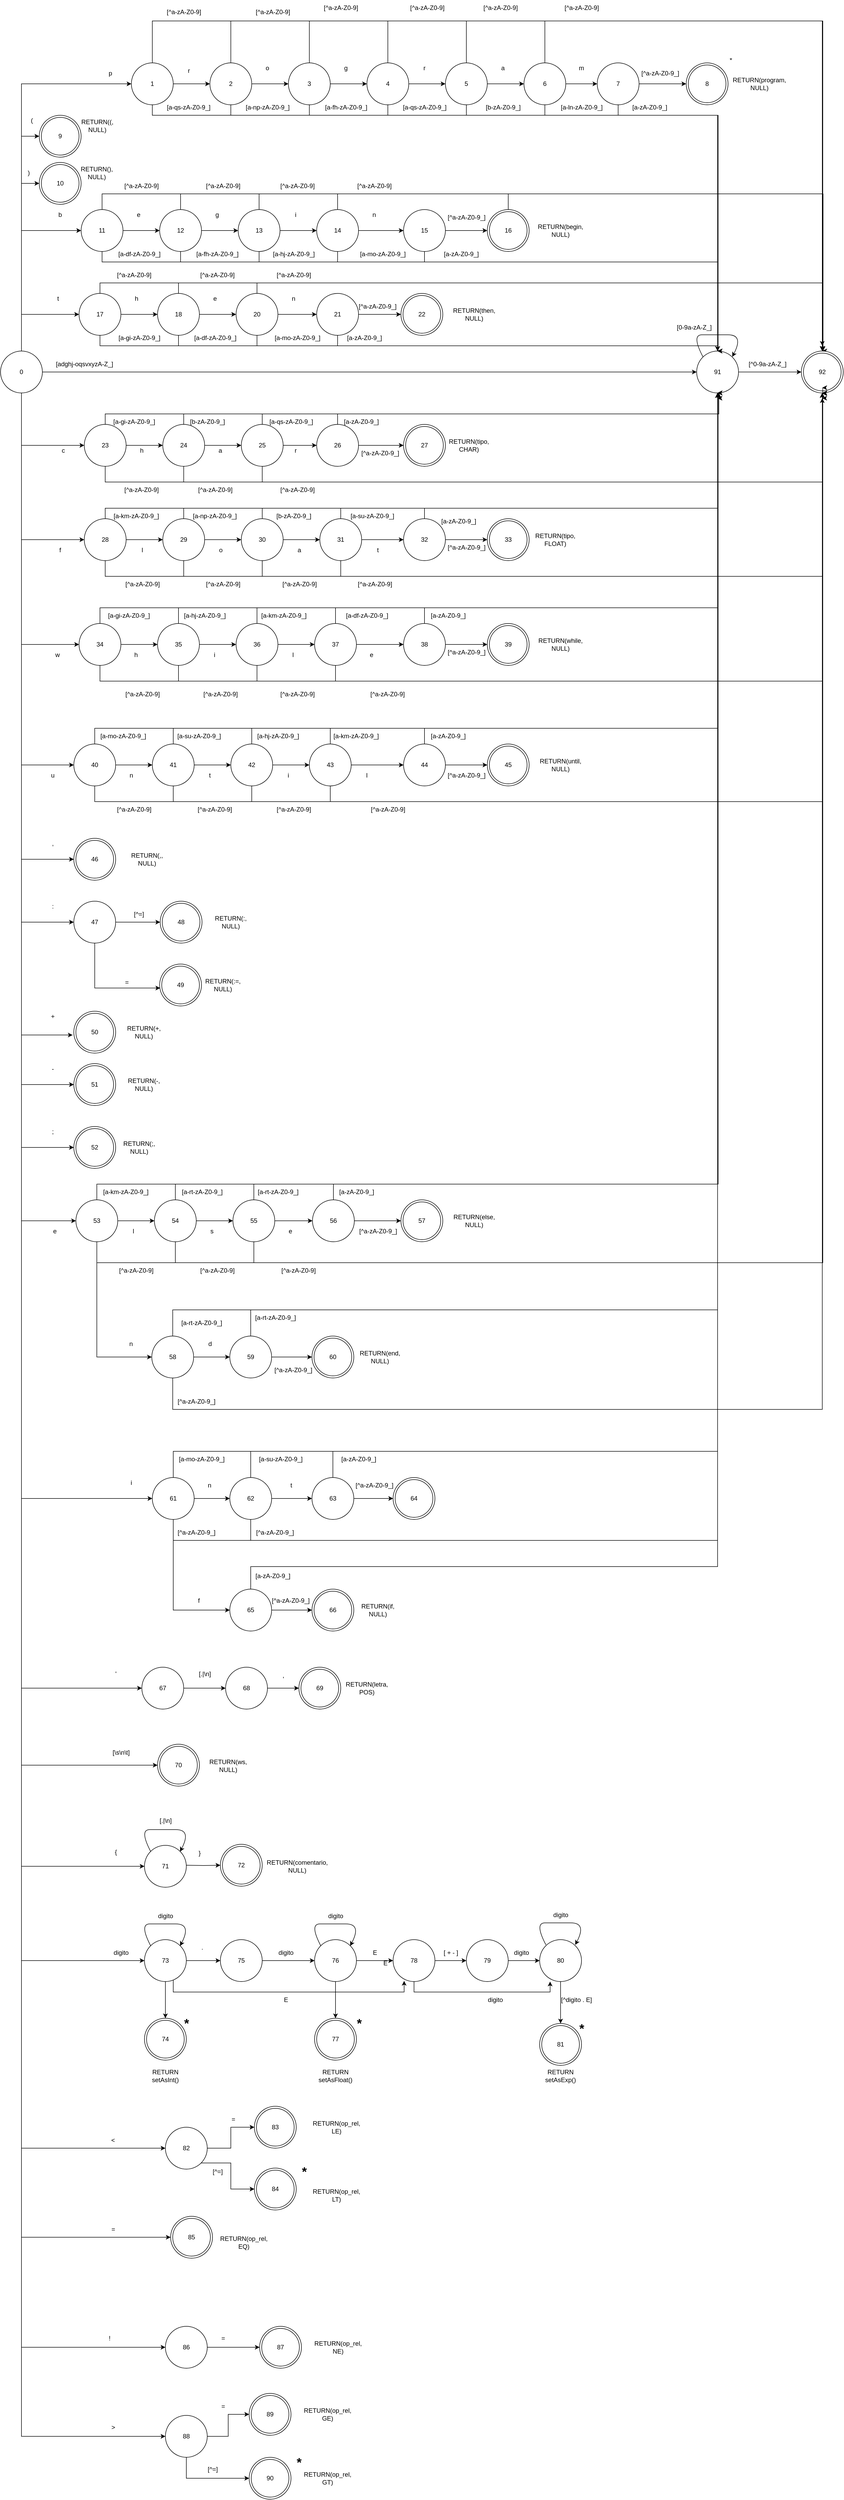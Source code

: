 <mxfile version="22.0.0" type="device">
  <diagram name="Página-1" id="ggXF_oAEcB1K8jYUZBv0">
    <mxGraphModel dx="758" dy="1558" grid="1" gridSize="10" guides="1" tooltips="1" connect="1" arrows="1" fold="1" page="1" pageScale="1" pageWidth="827" pageHeight="1169" math="0" shadow="0">
      <root>
        <mxCell id="0" />
        <mxCell id="1" parent="0" />
        <mxCell id="it1oy1Ev6lmP9NEfRzvG-23" style="edgeStyle=orthogonalEdgeStyle;rounded=0;orthogonalLoop=1;jettySize=auto;html=1;entryX=0;entryY=0.5;entryDx=0;entryDy=0;exitX=0.5;exitY=0;exitDx=0;exitDy=0;" edge="1" parent="1" target="it1oy1Ev6lmP9NEfRzvG-3">
          <mxGeometry relative="1" as="geometry">
            <mxPoint x="250" y="430" as="sourcePoint" />
            <Array as="points">
              <mxPoint x="250" y="90" />
            </Array>
          </mxGeometry>
        </mxCell>
        <mxCell id="it1oy1Ev6lmP9NEfRzvG-31" style="edgeStyle=orthogonalEdgeStyle;rounded=0;orthogonalLoop=1;jettySize=auto;html=1;exitX=0.5;exitY=0;exitDx=0;exitDy=0;entryX=0;entryY=0.5;entryDx=0;entryDy=0;" edge="1" parent="1" source="it1oy1Ev6lmP9NEfRzvG-1" target="it1oy1Ev6lmP9NEfRzvG-25">
          <mxGeometry relative="1" as="geometry" />
        </mxCell>
        <mxCell id="it1oy1Ev6lmP9NEfRzvG-32" style="edgeStyle=orthogonalEdgeStyle;rounded=0;orthogonalLoop=1;jettySize=auto;html=1;exitX=0.5;exitY=0;exitDx=0;exitDy=0;entryX=0;entryY=0.5;entryDx=0;entryDy=0;" edge="1" parent="1" source="it1oy1Ev6lmP9NEfRzvG-1" target="it1oy1Ev6lmP9NEfRzvG-29">
          <mxGeometry relative="1" as="geometry" />
        </mxCell>
        <mxCell id="it1oy1Ev6lmP9NEfRzvG-33" style="edgeStyle=orthogonalEdgeStyle;rounded=0;orthogonalLoop=1;jettySize=auto;html=1;entryX=0;entryY=0.5;entryDx=0;entryDy=0;" edge="1" parent="1" source="it1oy1Ev6lmP9NEfRzvG-1" target="it1oy1Ev6lmP9NEfRzvG-34">
          <mxGeometry relative="1" as="geometry">
            <mxPoint x="990" y="640" as="targetPoint" />
          </mxGeometry>
        </mxCell>
        <mxCell id="it1oy1Ev6lmP9NEfRzvG-51" style="edgeStyle=orthogonalEdgeStyle;rounded=0;orthogonalLoop=1;jettySize=auto;html=1;entryX=0;entryY=0.5;entryDx=0;entryDy=0;" edge="1" parent="1" target="it1oy1Ev6lmP9NEfRzvG-38">
          <mxGeometry relative="1" as="geometry">
            <mxPoint x="250" y="590" as="sourcePoint" />
            <Array as="points">
              <mxPoint x="250" y="370" />
            </Array>
          </mxGeometry>
        </mxCell>
        <mxCell id="it1oy1Ev6lmP9NEfRzvG-111" style="edgeStyle=orthogonalEdgeStyle;rounded=0;orthogonalLoop=1;jettySize=auto;html=1;entryX=0;entryY=0.5;entryDx=0;entryDy=0;" edge="1" parent="1" source="it1oy1Ev6lmP9NEfRzvG-1" target="it1oy1Ev6lmP9NEfRzvG-101">
          <mxGeometry relative="1" as="geometry">
            <Array as="points">
              <mxPoint x="250" y="530" />
            </Array>
          </mxGeometry>
        </mxCell>
        <mxCell id="it1oy1Ev6lmP9NEfRzvG-176" style="edgeStyle=orthogonalEdgeStyle;rounded=0;orthogonalLoop=1;jettySize=auto;html=1;entryX=0;entryY=0.5;entryDx=0;entryDy=0;" edge="1" parent="1" source="it1oy1Ev6lmP9NEfRzvG-1" target="it1oy1Ev6lmP9NEfRzvG-166">
          <mxGeometry relative="1" as="geometry">
            <Array as="points">
              <mxPoint x="250" y="780" />
            </Array>
          </mxGeometry>
        </mxCell>
        <mxCell id="it1oy1Ev6lmP9NEfRzvG-205" style="edgeStyle=orthogonalEdgeStyle;rounded=0;orthogonalLoop=1;jettySize=auto;html=1;entryX=0;entryY=0.5;entryDx=0;entryDy=0;" edge="1" parent="1" source="it1oy1Ev6lmP9NEfRzvG-1" target="it1oy1Ev6lmP9NEfRzvG-192">
          <mxGeometry relative="1" as="geometry">
            <Array as="points">
              <mxPoint x="250" y="960" />
            </Array>
          </mxGeometry>
        </mxCell>
        <mxCell id="it1oy1Ev6lmP9NEfRzvG-252" style="edgeStyle=orthogonalEdgeStyle;rounded=0;orthogonalLoop=1;jettySize=auto;html=1;entryX=0;entryY=0.5;entryDx=0;entryDy=0;" edge="1" parent="1" source="it1oy1Ev6lmP9NEfRzvG-1" target="it1oy1Ev6lmP9NEfRzvG-224">
          <mxGeometry relative="1" as="geometry">
            <Array as="points">
              <mxPoint x="250" y="1160" />
            </Array>
          </mxGeometry>
        </mxCell>
        <mxCell id="it1oy1Ev6lmP9NEfRzvG-331" style="edgeStyle=orthogonalEdgeStyle;rounded=0;orthogonalLoop=1;jettySize=auto;html=1;entryX=0;entryY=0.5;entryDx=0;entryDy=0;" edge="1" parent="1" source="it1oy1Ev6lmP9NEfRzvG-1" target="it1oy1Ev6lmP9NEfRzvG-317">
          <mxGeometry relative="1" as="geometry">
            <Array as="points">
              <mxPoint x="250" y="1390" />
            </Array>
          </mxGeometry>
        </mxCell>
        <mxCell id="it1oy1Ev6lmP9NEfRzvG-360" style="edgeStyle=orthogonalEdgeStyle;rounded=0;orthogonalLoop=1;jettySize=auto;html=1;entryX=0;entryY=0.5;entryDx=0;entryDy=0;" edge="1" parent="1" source="it1oy1Ev6lmP9NEfRzvG-1" target="it1oy1Ev6lmP9NEfRzvG-358">
          <mxGeometry relative="1" as="geometry">
            <Array as="points">
              <mxPoint x="250" y="1570" />
            </Array>
          </mxGeometry>
        </mxCell>
        <mxCell id="it1oy1Ev6lmP9NEfRzvG-365" style="edgeStyle=orthogonalEdgeStyle;rounded=0;orthogonalLoop=1;jettySize=auto;html=1;entryX=0;entryY=0.5;entryDx=0;entryDy=0;" edge="1" parent="1" source="it1oy1Ev6lmP9NEfRzvG-1" target="it1oy1Ev6lmP9NEfRzvG-364">
          <mxGeometry relative="1" as="geometry">
            <Array as="points">
              <mxPoint x="250" y="1690" />
            </Array>
          </mxGeometry>
        </mxCell>
        <mxCell id="it1oy1Ev6lmP9NEfRzvG-378" style="edgeStyle=orthogonalEdgeStyle;rounded=0;orthogonalLoop=1;jettySize=auto;html=1;entryX=0;entryY=0.5;entryDx=0;entryDy=0;" edge="1" parent="1" source="it1oy1Ev6lmP9NEfRzvG-1" target="it1oy1Ev6lmP9NEfRzvG-376">
          <mxGeometry relative="1" as="geometry">
            <Array as="points">
              <mxPoint x="250" y="2000" />
            </Array>
          </mxGeometry>
        </mxCell>
        <mxCell id="it1oy1Ev6lmP9NEfRzvG-381" style="edgeStyle=orthogonalEdgeStyle;rounded=0;orthogonalLoop=1;jettySize=auto;html=1;entryX=0;entryY=0.5;entryDx=0;entryDy=0;" edge="1" parent="1" source="it1oy1Ev6lmP9NEfRzvG-1" target="it1oy1Ev6lmP9NEfRzvG-380">
          <mxGeometry relative="1" as="geometry">
            <Array as="points">
              <mxPoint x="250" y="2120" />
            </Array>
          </mxGeometry>
        </mxCell>
        <mxCell id="it1oy1Ev6lmP9NEfRzvG-399" style="edgeStyle=orthogonalEdgeStyle;rounded=0;orthogonalLoop=1;jettySize=auto;html=1;entryX=0;entryY=0.5;entryDx=0;entryDy=0;" edge="1" parent="1" source="it1oy1Ev6lmP9NEfRzvG-1" target="it1oy1Ev6lmP9NEfRzvG-385">
          <mxGeometry relative="1" as="geometry">
            <Array as="points">
              <mxPoint x="250" y="2260" />
            </Array>
          </mxGeometry>
        </mxCell>
        <mxCell id="it1oy1Ev6lmP9NEfRzvG-440" style="edgeStyle=orthogonalEdgeStyle;rounded=0;orthogonalLoop=1;jettySize=auto;html=1;entryX=0;entryY=0.5;entryDx=0;entryDy=0;" edge="1" parent="1" source="it1oy1Ev6lmP9NEfRzvG-1" target="it1oy1Ev6lmP9NEfRzvG-436">
          <mxGeometry relative="1" as="geometry">
            <Array as="points">
              <mxPoint x="250" y="2790" />
            </Array>
          </mxGeometry>
        </mxCell>
        <mxCell id="it1oy1Ev6lmP9NEfRzvG-547" style="edgeStyle=orthogonalEdgeStyle;rounded=0;orthogonalLoop=1;jettySize=auto;html=1;entryX=0;entryY=0.5;entryDx=0;entryDy=0;" edge="1" parent="1" source="it1oy1Ev6lmP9NEfRzvG-1" target="it1oy1Ev6lmP9NEfRzvG-484">
          <mxGeometry relative="1" as="geometry">
            <Array as="points">
              <mxPoint x="250" y="3152" />
            </Array>
          </mxGeometry>
        </mxCell>
        <mxCell id="it1oy1Ev6lmP9NEfRzvG-548" style="edgeStyle=orthogonalEdgeStyle;rounded=0;orthogonalLoop=1;jettySize=auto;html=1;entryX=0;entryY=0.5;entryDx=0;entryDy=0;" edge="1" parent="1" source="it1oy1Ev6lmP9NEfRzvG-1" target="it1oy1Ev6lmP9NEfRzvG-492">
          <mxGeometry relative="1" as="geometry">
            <Array as="points">
              <mxPoint x="250" y="3299" />
            </Array>
          </mxGeometry>
        </mxCell>
        <mxCell id="it1oy1Ev6lmP9NEfRzvG-549" style="edgeStyle=orthogonalEdgeStyle;rounded=0;orthogonalLoop=1;jettySize=auto;html=1;entryX=0;entryY=0.5;entryDx=0;entryDy=0;" edge="1" parent="1" source="it1oy1Ev6lmP9NEfRzvG-1" target="it1oy1Ev6lmP9NEfRzvG-495">
          <mxGeometry relative="1" as="geometry">
            <Array as="points">
              <mxPoint x="250" y="3492" />
            </Array>
          </mxGeometry>
        </mxCell>
        <mxCell id="it1oy1Ev6lmP9NEfRzvG-550" style="edgeStyle=orthogonalEdgeStyle;rounded=0;orthogonalLoop=1;jettySize=auto;html=1;entryX=0;entryY=0.5;entryDx=0;entryDy=0;" edge="1" parent="1" source="it1oy1Ev6lmP9NEfRzvG-1" target="it1oy1Ev6lmP9NEfRzvG-508">
          <mxGeometry relative="1" as="geometry">
            <Array as="points">
              <mxPoint x="250" y="3672" />
            </Array>
          </mxGeometry>
        </mxCell>
        <mxCell id="it1oy1Ev6lmP9NEfRzvG-586" style="edgeStyle=orthogonalEdgeStyle;rounded=0;orthogonalLoop=1;jettySize=auto;html=1;entryX=0;entryY=0.5;entryDx=0;entryDy=0;" edge="1" parent="1" source="it1oy1Ev6lmP9NEfRzvG-1" target="it1oy1Ev6lmP9NEfRzvG-557">
          <mxGeometry relative="1" as="geometry">
            <Array as="points">
              <mxPoint x="250" y="4030" />
            </Array>
          </mxGeometry>
        </mxCell>
        <mxCell id="it1oy1Ev6lmP9NEfRzvG-587" style="edgeStyle=orthogonalEdgeStyle;rounded=0;orthogonalLoop=1;jettySize=auto;html=1;entryX=0;entryY=0.5;entryDx=0;entryDy=0;" edge="1" parent="1" source="it1oy1Ev6lmP9NEfRzvG-1" target="it1oy1Ev6lmP9NEfRzvG-571">
          <mxGeometry relative="1" as="geometry">
            <Array as="points">
              <mxPoint x="250" y="4200" />
            </Array>
          </mxGeometry>
        </mxCell>
        <mxCell id="it1oy1Ev6lmP9NEfRzvG-588" style="edgeStyle=orthogonalEdgeStyle;rounded=0;orthogonalLoop=1;jettySize=auto;html=1;entryX=0;entryY=0.5;entryDx=0;entryDy=0;" edge="1" parent="1" source="it1oy1Ev6lmP9NEfRzvG-1" target="it1oy1Ev6lmP9NEfRzvG-559">
          <mxGeometry relative="1" as="geometry">
            <Array as="points">
              <mxPoint x="250" y="4410" />
            </Array>
          </mxGeometry>
        </mxCell>
        <mxCell id="it1oy1Ev6lmP9NEfRzvG-590" style="edgeStyle=orthogonalEdgeStyle;rounded=0;orthogonalLoop=1;jettySize=auto;html=1;entryX=0;entryY=0.5;entryDx=0;entryDy=0;" edge="1" parent="1" source="it1oy1Ev6lmP9NEfRzvG-1" target="it1oy1Ev6lmP9NEfRzvG-562">
          <mxGeometry relative="1" as="geometry">
            <Array as="points">
              <mxPoint x="250" y="4580" />
            </Array>
          </mxGeometry>
        </mxCell>
        <mxCell id="it1oy1Ev6lmP9NEfRzvG-1" value="0" style="ellipse;whiteSpace=wrap;html=1;aspect=fixed;" vertex="1" parent="1">
          <mxGeometry x="210" y="600" width="80" height="80" as="geometry" />
        </mxCell>
        <mxCell id="it1oy1Ev6lmP9NEfRzvG-2" style="edgeStyle=orthogonalEdgeStyle;rounded=0;orthogonalLoop=1;jettySize=auto;html=1;entryX=0;entryY=0.5;entryDx=0;entryDy=0;" edge="1" parent="1" source="it1oy1Ev6lmP9NEfRzvG-3" target="it1oy1Ev6lmP9NEfRzvG-6">
          <mxGeometry relative="1" as="geometry" />
        </mxCell>
        <mxCell id="it1oy1Ev6lmP9NEfRzvG-55" style="edgeStyle=orthogonalEdgeStyle;rounded=0;orthogonalLoop=1;jettySize=auto;html=1;entryX=0.5;entryY=0;entryDx=0;entryDy=0;" edge="1" parent="1" source="it1oy1Ev6lmP9NEfRzvG-3" target="it1oy1Ev6lmP9NEfRzvG-34">
          <mxGeometry relative="1" as="geometry">
            <Array as="points">
              <mxPoint x="500" y="150" />
              <mxPoint x="1580" y="150" />
            </Array>
          </mxGeometry>
        </mxCell>
        <mxCell id="it1oy1Ev6lmP9NEfRzvG-257" style="edgeStyle=orthogonalEdgeStyle;rounded=0;orthogonalLoop=1;jettySize=auto;html=1;entryX=0.5;entryY=0;entryDx=0;entryDy=0;" edge="1" parent="1" source="it1oy1Ev6lmP9NEfRzvG-3" target="it1oy1Ev6lmP9NEfRzvG-256">
          <mxGeometry relative="1" as="geometry">
            <Array as="points">
              <mxPoint x="500" y="-30" />
              <mxPoint x="1780" y="-30" />
            </Array>
          </mxGeometry>
        </mxCell>
        <mxCell id="it1oy1Ev6lmP9NEfRzvG-3" value="1" style="ellipse;whiteSpace=wrap;html=1;aspect=fixed;" vertex="1" parent="1">
          <mxGeometry x="460" y="50" width="80" height="80" as="geometry" />
        </mxCell>
        <mxCell id="it1oy1Ev6lmP9NEfRzvG-4" value="r" style="text;html=1;strokeColor=none;fillColor=none;align=center;verticalAlign=middle;whiteSpace=wrap;rounded=0;" vertex="1" parent="1">
          <mxGeometry x="550" y="55" width="40" height="20" as="geometry" />
        </mxCell>
        <mxCell id="it1oy1Ev6lmP9NEfRzvG-5" style="edgeStyle=orthogonalEdgeStyle;rounded=0;orthogonalLoop=1;jettySize=auto;html=1;entryX=0;entryY=0.5;entryDx=0;entryDy=0;" edge="1" parent="1" source="it1oy1Ev6lmP9NEfRzvG-6" target="it1oy1Ev6lmP9NEfRzvG-9">
          <mxGeometry relative="1" as="geometry" />
        </mxCell>
        <mxCell id="it1oy1Ev6lmP9NEfRzvG-56" style="edgeStyle=orthogonalEdgeStyle;rounded=0;orthogonalLoop=1;jettySize=auto;html=1;exitX=0.5;exitY=1;exitDx=0;exitDy=0;" edge="1" parent="1" source="it1oy1Ev6lmP9NEfRzvG-6">
          <mxGeometry relative="1" as="geometry">
            <mxPoint x="1580" y="600" as="targetPoint" />
            <Array as="points">
              <mxPoint x="650" y="150" />
              <mxPoint x="1581" y="150" />
              <mxPoint x="1581" y="600" />
            </Array>
          </mxGeometry>
        </mxCell>
        <mxCell id="it1oy1Ev6lmP9NEfRzvG-258" style="edgeStyle=orthogonalEdgeStyle;rounded=0;orthogonalLoop=1;jettySize=auto;html=1;" edge="1" parent="1" source="it1oy1Ev6lmP9NEfRzvG-6">
          <mxGeometry relative="1" as="geometry">
            <mxPoint x="1780" y="600" as="targetPoint" />
            <Array as="points">
              <mxPoint x="650" y="-30" />
              <mxPoint x="1781" y="-30" />
              <mxPoint x="1781" y="600" />
            </Array>
          </mxGeometry>
        </mxCell>
        <mxCell id="it1oy1Ev6lmP9NEfRzvG-6" value="2" style="ellipse;whiteSpace=wrap;html=1;aspect=fixed;" vertex="1" parent="1">
          <mxGeometry x="610" y="50" width="80" height="80" as="geometry" />
        </mxCell>
        <mxCell id="it1oy1Ev6lmP9NEfRzvG-7" value="o" style="text;html=1;strokeColor=none;fillColor=none;align=center;verticalAlign=middle;whiteSpace=wrap;rounded=0;" vertex="1" parent="1">
          <mxGeometry x="700" y="50" width="40" height="20" as="geometry" />
        </mxCell>
        <mxCell id="it1oy1Ev6lmP9NEfRzvG-8" style="edgeStyle=orthogonalEdgeStyle;rounded=0;orthogonalLoop=1;jettySize=auto;html=1;entryX=0;entryY=0.5;entryDx=0;entryDy=0;" edge="1" parent="1" source="it1oy1Ev6lmP9NEfRzvG-9" target="it1oy1Ev6lmP9NEfRzvG-12">
          <mxGeometry relative="1" as="geometry" />
        </mxCell>
        <mxCell id="it1oy1Ev6lmP9NEfRzvG-57" style="edgeStyle=orthogonalEdgeStyle;rounded=0;orthogonalLoop=1;jettySize=auto;html=1;entryX=0.5;entryY=0;entryDx=0;entryDy=0;" edge="1" parent="1" source="it1oy1Ev6lmP9NEfRzvG-9" target="it1oy1Ev6lmP9NEfRzvG-34">
          <mxGeometry relative="1" as="geometry">
            <Array as="points">
              <mxPoint x="800" y="150" />
              <mxPoint x="1580" y="150" />
            </Array>
          </mxGeometry>
        </mxCell>
        <mxCell id="it1oy1Ev6lmP9NEfRzvG-259" style="edgeStyle=orthogonalEdgeStyle;rounded=0;orthogonalLoop=1;jettySize=auto;html=1;entryX=0.5;entryY=0;entryDx=0;entryDy=0;" edge="1" parent="1" source="it1oy1Ev6lmP9NEfRzvG-9" target="it1oy1Ev6lmP9NEfRzvG-256">
          <mxGeometry relative="1" as="geometry">
            <Array as="points">
              <mxPoint x="800" y="-30" />
              <mxPoint x="1780" y="-30" />
            </Array>
          </mxGeometry>
        </mxCell>
        <mxCell id="it1oy1Ev6lmP9NEfRzvG-9" value="3" style="ellipse;whiteSpace=wrap;html=1;aspect=fixed;" vertex="1" parent="1">
          <mxGeometry x="760" y="50" width="80" height="80" as="geometry" />
        </mxCell>
        <mxCell id="it1oy1Ev6lmP9NEfRzvG-10" value="g" style="text;html=1;strokeColor=none;fillColor=none;align=center;verticalAlign=middle;whiteSpace=wrap;rounded=0;" vertex="1" parent="1">
          <mxGeometry x="850" y="50" width="40" height="20" as="geometry" />
        </mxCell>
        <mxCell id="it1oy1Ev6lmP9NEfRzvG-11" style="edgeStyle=orthogonalEdgeStyle;rounded=0;orthogonalLoop=1;jettySize=auto;html=1;entryX=0;entryY=0.5;entryDx=0;entryDy=0;" edge="1" parent="1" source="it1oy1Ev6lmP9NEfRzvG-12" target="it1oy1Ev6lmP9NEfRzvG-15">
          <mxGeometry relative="1" as="geometry" />
        </mxCell>
        <mxCell id="it1oy1Ev6lmP9NEfRzvG-58" style="edgeStyle=orthogonalEdgeStyle;rounded=0;orthogonalLoop=1;jettySize=auto;html=1;" edge="1" parent="1" source="it1oy1Ev6lmP9NEfRzvG-12">
          <mxGeometry relative="1" as="geometry">
            <mxPoint x="1580" y="600" as="targetPoint" />
            <Array as="points">
              <mxPoint x="950" y="150" />
              <mxPoint x="1581" y="150" />
              <mxPoint x="1581" y="600" />
            </Array>
          </mxGeometry>
        </mxCell>
        <mxCell id="it1oy1Ev6lmP9NEfRzvG-260" style="edgeStyle=orthogonalEdgeStyle;rounded=0;orthogonalLoop=1;jettySize=auto;html=1;entryX=0.5;entryY=0;entryDx=0;entryDy=0;" edge="1" parent="1" source="it1oy1Ev6lmP9NEfRzvG-12" target="it1oy1Ev6lmP9NEfRzvG-256">
          <mxGeometry relative="1" as="geometry">
            <Array as="points">
              <mxPoint x="950" y="-30" />
              <mxPoint x="1780" y="-30" />
            </Array>
          </mxGeometry>
        </mxCell>
        <mxCell id="it1oy1Ev6lmP9NEfRzvG-12" value="4" style="ellipse;whiteSpace=wrap;html=1;aspect=fixed;" vertex="1" parent="1">
          <mxGeometry x="910" y="50" width="80" height="80" as="geometry" />
        </mxCell>
        <mxCell id="it1oy1Ev6lmP9NEfRzvG-13" value="r" style="text;html=1;strokeColor=none;fillColor=none;align=center;verticalAlign=middle;whiteSpace=wrap;rounded=0;" vertex="1" parent="1">
          <mxGeometry x="1000" y="50" width="40" height="20" as="geometry" />
        </mxCell>
        <mxCell id="it1oy1Ev6lmP9NEfRzvG-14" style="edgeStyle=orthogonalEdgeStyle;rounded=0;orthogonalLoop=1;jettySize=auto;html=1;entryX=0;entryY=0.5;entryDx=0;entryDy=0;" edge="1" parent="1" source="it1oy1Ev6lmP9NEfRzvG-15" target="it1oy1Ev6lmP9NEfRzvG-18">
          <mxGeometry relative="1" as="geometry" />
        </mxCell>
        <mxCell id="it1oy1Ev6lmP9NEfRzvG-59" style="edgeStyle=orthogonalEdgeStyle;rounded=0;orthogonalLoop=1;jettySize=auto;html=1;" edge="1" parent="1" source="it1oy1Ev6lmP9NEfRzvG-15">
          <mxGeometry relative="1" as="geometry">
            <mxPoint x="1580" y="600" as="targetPoint" />
            <Array as="points">
              <mxPoint x="1100" y="150" />
              <mxPoint x="1581" y="150" />
              <mxPoint x="1581" y="600" />
            </Array>
          </mxGeometry>
        </mxCell>
        <mxCell id="it1oy1Ev6lmP9NEfRzvG-261" style="edgeStyle=orthogonalEdgeStyle;rounded=0;orthogonalLoop=1;jettySize=auto;html=1;" edge="1" parent="1" source="it1oy1Ev6lmP9NEfRzvG-15">
          <mxGeometry relative="1" as="geometry">
            <mxPoint x="1780" y="590" as="targetPoint" />
            <Array as="points">
              <mxPoint x="1100" y="-30" />
              <mxPoint x="1780" y="-30" />
            </Array>
          </mxGeometry>
        </mxCell>
        <mxCell id="it1oy1Ev6lmP9NEfRzvG-15" value="5" style="ellipse;whiteSpace=wrap;html=1;aspect=fixed;" vertex="1" parent="1">
          <mxGeometry x="1060" y="50" width="80" height="80" as="geometry" />
        </mxCell>
        <mxCell id="it1oy1Ev6lmP9NEfRzvG-16" value="a" style="text;html=1;strokeColor=none;fillColor=none;align=center;verticalAlign=middle;whiteSpace=wrap;rounded=0;" vertex="1" parent="1">
          <mxGeometry x="1150" y="50" width="40" height="20" as="geometry" />
        </mxCell>
        <mxCell id="it1oy1Ev6lmP9NEfRzvG-60" style="edgeStyle=orthogonalEdgeStyle;rounded=0;orthogonalLoop=1;jettySize=auto;html=1;" edge="1" parent="1" source="it1oy1Ev6lmP9NEfRzvG-18">
          <mxGeometry relative="1" as="geometry">
            <mxPoint x="1580" y="600" as="targetPoint" />
            <Array as="points">
              <mxPoint x="1250" y="150" />
              <mxPoint x="1581" y="150" />
              <mxPoint x="1581" y="600" />
            </Array>
          </mxGeometry>
        </mxCell>
        <mxCell id="it1oy1Ev6lmP9NEfRzvG-62" style="edgeStyle=orthogonalEdgeStyle;rounded=0;orthogonalLoop=1;jettySize=auto;html=1;" edge="1" parent="1" source="it1oy1Ev6lmP9NEfRzvG-18" target="it1oy1Ev6lmP9NEfRzvG-61">
          <mxGeometry relative="1" as="geometry" />
        </mxCell>
        <mxCell id="it1oy1Ev6lmP9NEfRzvG-262" style="edgeStyle=orthogonalEdgeStyle;rounded=0;orthogonalLoop=1;jettySize=auto;html=1;entryX=0.5;entryY=0;entryDx=0;entryDy=0;" edge="1" parent="1" source="it1oy1Ev6lmP9NEfRzvG-18" target="it1oy1Ev6lmP9NEfRzvG-256">
          <mxGeometry relative="1" as="geometry">
            <Array as="points">
              <mxPoint x="1250" y="-30" />
              <mxPoint x="1780" y="-30" />
            </Array>
          </mxGeometry>
        </mxCell>
        <mxCell id="it1oy1Ev6lmP9NEfRzvG-18" value="6" style="ellipse;whiteSpace=wrap;html=1;aspect=fixed;" vertex="1" parent="1">
          <mxGeometry x="1210" y="50" width="80" height="80" as="geometry" />
        </mxCell>
        <mxCell id="it1oy1Ev6lmP9NEfRzvG-19" value="m" style="text;html=1;strokeColor=none;fillColor=none;align=center;verticalAlign=middle;whiteSpace=wrap;rounded=0;" vertex="1" parent="1">
          <mxGeometry x="1300" y="50" width="40" height="20" as="geometry" />
        </mxCell>
        <mxCell id="it1oy1Ev6lmP9NEfRzvG-20" value="8" style="ellipse;shape=doubleEllipse;whiteSpace=wrap;html=1;aspect=fixed;" vertex="1" parent="1">
          <mxGeometry x="1520" y="50" width="80" height="80" as="geometry" />
        </mxCell>
        <mxCell id="it1oy1Ev6lmP9NEfRzvG-21" value="RETURN(program, NULL)" style="text;html=1;strokeColor=none;fillColor=none;align=center;verticalAlign=middle;whiteSpace=wrap;rounded=0;" vertex="1" parent="1">
          <mxGeometry x="1640" y="80" width="40" height="20" as="geometry" />
        </mxCell>
        <mxCell id="it1oy1Ev6lmP9NEfRzvG-22" value="p" style="text;html=1;strokeColor=none;fillColor=none;align=center;verticalAlign=middle;whiteSpace=wrap;rounded=0;" vertex="1" parent="1">
          <mxGeometry x="400" y="60" width="40" height="20" as="geometry" />
        </mxCell>
        <mxCell id="it1oy1Ev6lmP9NEfRzvG-24" value="(" style="text;html=1;strokeColor=none;fillColor=none;align=center;verticalAlign=middle;whiteSpace=wrap;rounded=0;" vertex="1" parent="1">
          <mxGeometry x="250" y="150" width="40" height="20" as="geometry" />
        </mxCell>
        <mxCell id="it1oy1Ev6lmP9NEfRzvG-25" value="9" style="ellipse;shape=doubleEllipse;whiteSpace=wrap;html=1;aspect=fixed;" vertex="1" parent="1">
          <mxGeometry x="284" y="150" width="80" height="80" as="geometry" />
        </mxCell>
        <mxCell id="it1oy1Ev6lmP9NEfRzvG-26" value="RETURN((, NULL)" style="text;html=1;strokeColor=none;fillColor=none;align=center;verticalAlign=middle;whiteSpace=wrap;rounded=0;" vertex="1" parent="1">
          <mxGeometry x="375" y="160" width="40" height="20" as="geometry" />
        </mxCell>
        <mxCell id="it1oy1Ev6lmP9NEfRzvG-28" value=")" style="text;html=1;strokeColor=none;fillColor=none;align=center;verticalAlign=middle;whiteSpace=wrap;rounded=0;" vertex="1" parent="1">
          <mxGeometry x="244" y="250" width="40" height="20" as="geometry" />
        </mxCell>
        <mxCell id="it1oy1Ev6lmP9NEfRzvG-29" value="10" style="ellipse;shape=doubleEllipse;whiteSpace=wrap;html=1;aspect=fixed;" vertex="1" parent="1">
          <mxGeometry x="284" y="240" width="80" height="80" as="geometry" />
        </mxCell>
        <mxCell id="it1oy1Ev6lmP9NEfRzvG-30" value="RETURN(), NULL)" style="text;html=1;strokeColor=none;fillColor=none;align=center;verticalAlign=middle;whiteSpace=wrap;rounded=0;" vertex="1" parent="1">
          <mxGeometry x="374" y="250" width="40" height="20" as="geometry" />
        </mxCell>
        <mxCell id="it1oy1Ev6lmP9NEfRzvG-255" style="edgeStyle=orthogonalEdgeStyle;rounded=0;orthogonalLoop=1;jettySize=auto;html=1;entryX=0;entryY=0.5;entryDx=0;entryDy=0;" edge="1" parent="1" source="it1oy1Ev6lmP9NEfRzvG-34">
          <mxGeometry relative="1" as="geometry">
            <mxPoint x="1740.0" y="640.0" as="targetPoint" />
          </mxGeometry>
        </mxCell>
        <mxCell id="it1oy1Ev6lmP9NEfRzvG-34" value="91" style="ellipse;whiteSpace=wrap;html=1;aspect=fixed;" vertex="1" parent="1">
          <mxGeometry x="1540" y="600" width="80" height="80" as="geometry" />
        </mxCell>
        <mxCell id="it1oy1Ev6lmP9NEfRzvG-36" value="b" style="text;html=1;strokeColor=none;fillColor=none;align=center;verticalAlign=middle;whiteSpace=wrap;rounded=0;" vertex="1" parent="1">
          <mxGeometry x="304" y="330" width="40" height="20" as="geometry" />
        </mxCell>
        <mxCell id="it1oy1Ev6lmP9NEfRzvG-37" style="edgeStyle=orthogonalEdgeStyle;rounded=0;orthogonalLoop=1;jettySize=auto;html=1;entryX=0;entryY=0.5;entryDx=0;entryDy=0;" edge="1" parent="1" source="it1oy1Ev6lmP9NEfRzvG-38" target="it1oy1Ev6lmP9NEfRzvG-41">
          <mxGeometry relative="1" as="geometry" />
        </mxCell>
        <mxCell id="it1oy1Ev6lmP9NEfRzvG-77" style="edgeStyle=orthogonalEdgeStyle;rounded=0;orthogonalLoop=1;jettySize=auto;html=1;entryX=0.5;entryY=0;entryDx=0;entryDy=0;" edge="1" parent="1" source="it1oy1Ev6lmP9NEfRzvG-38" target="it1oy1Ev6lmP9NEfRzvG-34">
          <mxGeometry relative="1" as="geometry">
            <Array as="points">
              <mxPoint x="404" y="430" />
              <mxPoint x="1580" y="430" />
            </Array>
          </mxGeometry>
        </mxCell>
        <mxCell id="it1oy1Ev6lmP9NEfRzvG-274" style="edgeStyle=orthogonalEdgeStyle;rounded=0;orthogonalLoop=1;jettySize=auto;html=1;entryX=0.5;entryY=0;entryDx=0;entryDy=0;" edge="1" parent="1" source="it1oy1Ev6lmP9NEfRzvG-38" target="it1oy1Ev6lmP9NEfRzvG-256">
          <mxGeometry relative="1" as="geometry">
            <Array as="points">
              <mxPoint x="404" y="300" />
              <mxPoint x="1780" y="300" />
            </Array>
          </mxGeometry>
        </mxCell>
        <mxCell id="it1oy1Ev6lmP9NEfRzvG-38" value="11" style="ellipse;whiteSpace=wrap;html=1;aspect=fixed;" vertex="1" parent="1">
          <mxGeometry x="364" y="330" width="80" height="80" as="geometry" />
        </mxCell>
        <mxCell id="it1oy1Ev6lmP9NEfRzvG-39" value="e" style="text;html=1;strokeColor=none;fillColor=none;align=center;verticalAlign=middle;whiteSpace=wrap;rounded=0;" vertex="1" parent="1">
          <mxGeometry x="454" y="330" width="40" height="20" as="geometry" />
        </mxCell>
        <mxCell id="it1oy1Ev6lmP9NEfRzvG-40" style="edgeStyle=orthogonalEdgeStyle;rounded=0;orthogonalLoop=1;jettySize=auto;html=1;entryX=0;entryY=0.5;entryDx=0;entryDy=0;" edge="1" parent="1" source="it1oy1Ev6lmP9NEfRzvG-41" target="it1oy1Ev6lmP9NEfRzvG-44">
          <mxGeometry relative="1" as="geometry" />
        </mxCell>
        <mxCell id="it1oy1Ev6lmP9NEfRzvG-78" style="edgeStyle=orthogonalEdgeStyle;rounded=0;orthogonalLoop=1;jettySize=auto;html=1;entryX=0.5;entryY=0;entryDx=0;entryDy=0;" edge="1" parent="1" source="it1oy1Ev6lmP9NEfRzvG-41" target="it1oy1Ev6lmP9NEfRzvG-34">
          <mxGeometry relative="1" as="geometry">
            <Array as="points">
              <mxPoint x="554" y="430" />
              <mxPoint x="1580" y="430" />
            </Array>
          </mxGeometry>
        </mxCell>
        <mxCell id="it1oy1Ev6lmP9NEfRzvG-275" style="edgeStyle=orthogonalEdgeStyle;rounded=0;orthogonalLoop=1;jettySize=auto;html=1;" edge="1" parent="1" source="it1oy1Ev6lmP9NEfRzvG-41" target="it1oy1Ev6lmP9NEfRzvG-256">
          <mxGeometry relative="1" as="geometry">
            <Array as="points">
              <mxPoint x="554" y="300" />
              <mxPoint x="1780" y="300" />
            </Array>
          </mxGeometry>
        </mxCell>
        <mxCell id="it1oy1Ev6lmP9NEfRzvG-41" value="12" style="ellipse;whiteSpace=wrap;html=1;aspect=fixed;" vertex="1" parent="1">
          <mxGeometry x="514" y="330" width="80" height="80" as="geometry" />
        </mxCell>
        <mxCell id="it1oy1Ev6lmP9NEfRzvG-42" value="g" style="text;html=1;strokeColor=none;fillColor=none;align=center;verticalAlign=middle;whiteSpace=wrap;rounded=0;" vertex="1" parent="1">
          <mxGeometry x="604" y="330" width="40" height="20" as="geometry" />
        </mxCell>
        <mxCell id="it1oy1Ev6lmP9NEfRzvG-43" style="edgeStyle=orthogonalEdgeStyle;rounded=0;orthogonalLoop=1;jettySize=auto;html=1;entryX=0;entryY=0.5;entryDx=0;entryDy=0;" edge="1" parent="1" source="it1oy1Ev6lmP9NEfRzvG-44" target="it1oy1Ev6lmP9NEfRzvG-47">
          <mxGeometry relative="1" as="geometry" />
        </mxCell>
        <mxCell id="it1oy1Ev6lmP9NEfRzvG-79" style="edgeStyle=orthogonalEdgeStyle;rounded=0;orthogonalLoop=1;jettySize=auto;html=1;" edge="1" parent="1" source="it1oy1Ev6lmP9NEfRzvG-44">
          <mxGeometry relative="1" as="geometry">
            <mxPoint x="1580" y="600" as="targetPoint" />
            <Array as="points">
              <mxPoint x="704" y="430" />
              <mxPoint x="1581" y="430" />
              <mxPoint x="1581" y="600" />
            </Array>
          </mxGeometry>
        </mxCell>
        <mxCell id="it1oy1Ev6lmP9NEfRzvG-285" style="edgeStyle=orthogonalEdgeStyle;rounded=0;orthogonalLoop=1;jettySize=auto;html=1;entryX=0.5;entryY=0;entryDx=0;entryDy=0;" edge="1" parent="1" source="it1oy1Ev6lmP9NEfRzvG-44" target="it1oy1Ev6lmP9NEfRzvG-256">
          <mxGeometry relative="1" as="geometry">
            <Array as="points">
              <mxPoint x="704" y="300" />
              <mxPoint x="1780" y="300" />
            </Array>
          </mxGeometry>
        </mxCell>
        <mxCell id="it1oy1Ev6lmP9NEfRzvG-44" value="13" style="ellipse;whiteSpace=wrap;html=1;aspect=fixed;" vertex="1" parent="1">
          <mxGeometry x="664" y="330" width="80" height="80" as="geometry" />
        </mxCell>
        <mxCell id="it1oy1Ev6lmP9NEfRzvG-45" value="i" style="text;html=1;strokeColor=none;fillColor=none;align=center;verticalAlign=middle;whiteSpace=wrap;rounded=0;" vertex="1" parent="1">
          <mxGeometry x="754" y="330" width="40" height="20" as="geometry" />
        </mxCell>
        <mxCell id="it1oy1Ev6lmP9NEfRzvG-54" style="edgeStyle=orthogonalEdgeStyle;rounded=0;orthogonalLoop=1;jettySize=auto;html=1;entryX=0;entryY=0.5;entryDx=0;entryDy=0;" edge="1" parent="1" source="it1oy1Ev6lmP9NEfRzvG-47" target="it1oy1Ev6lmP9NEfRzvG-52">
          <mxGeometry relative="1" as="geometry" />
        </mxCell>
        <mxCell id="it1oy1Ev6lmP9NEfRzvG-80" style="edgeStyle=orthogonalEdgeStyle;rounded=0;orthogonalLoop=1;jettySize=auto;html=1;entryX=0.5;entryY=0;entryDx=0;entryDy=0;" edge="1" parent="1" source="it1oy1Ev6lmP9NEfRzvG-47" target="it1oy1Ev6lmP9NEfRzvG-34">
          <mxGeometry relative="1" as="geometry">
            <Array as="points">
              <mxPoint x="854" y="430" />
              <mxPoint x="1580" y="430" />
            </Array>
          </mxGeometry>
        </mxCell>
        <mxCell id="it1oy1Ev6lmP9NEfRzvG-276" style="edgeStyle=orthogonalEdgeStyle;rounded=0;orthogonalLoop=1;jettySize=auto;html=1;" edge="1" parent="1" source="it1oy1Ev6lmP9NEfRzvG-47">
          <mxGeometry relative="1" as="geometry">
            <mxPoint x="1780" y="600" as="targetPoint" />
            <Array as="points">
              <mxPoint x="854" y="300" />
              <mxPoint x="1781" y="300" />
              <mxPoint x="1781" y="600" />
            </Array>
          </mxGeometry>
        </mxCell>
        <mxCell id="it1oy1Ev6lmP9NEfRzvG-47" value="14" style="ellipse;whiteSpace=wrap;html=1;aspect=fixed;" vertex="1" parent="1">
          <mxGeometry x="814" y="330" width="80" height="80" as="geometry" />
        </mxCell>
        <mxCell id="it1oy1Ev6lmP9NEfRzvG-48" value="n" style="text;html=1;strokeColor=none;fillColor=none;align=center;verticalAlign=middle;whiteSpace=wrap;rounded=0;" vertex="1" parent="1">
          <mxGeometry x="904" y="330" width="40" height="20" as="geometry" />
        </mxCell>
        <mxCell id="it1oy1Ev6lmP9NEfRzvG-278" style="edgeStyle=orthogonalEdgeStyle;rounded=0;orthogonalLoop=1;jettySize=auto;html=1;" edge="1" parent="1" source="it1oy1Ev6lmP9NEfRzvG-49">
          <mxGeometry relative="1" as="geometry">
            <mxPoint x="1781.481" y="600" as="targetPoint" />
            <Array as="points">
              <mxPoint x="1180" y="300" />
              <mxPoint x="1781" y="300" />
            </Array>
          </mxGeometry>
        </mxCell>
        <mxCell id="it1oy1Ev6lmP9NEfRzvG-49" value="16" style="ellipse;shape=doubleEllipse;whiteSpace=wrap;html=1;aspect=fixed;" vertex="1" parent="1">
          <mxGeometry x="1140" y="330" width="80" height="80" as="geometry" />
        </mxCell>
        <mxCell id="it1oy1Ev6lmP9NEfRzvG-50" value="RETURN(begin, NULL)" style="text;html=1;strokeColor=none;fillColor=none;align=center;verticalAlign=middle;whiteSpace=wrap;rounded=0;" vertex="1" parent="1">
          <mxGeometry x="1260" y="360" width="40" height="20" as="geometry" />
        </mxCell>
        <mxCell id="it1oy1Ev6lmP9NEfRzvG-53" style="edgeStyle=orthogonalEdgeStyle;rounded=0;orthogonalLoop=1;jettySize=auto;html=1;entryX=0;entryY=0.5;entryDx=0;entryDy=0;" edge="1" parent="1" source="it1oy1Ev6lmP9NEfRzvG-52" target="it1oy1Ev6lmP9NEfRzvG-49">
          <mxGeometry relative="1" as="geometry" />
        </mxCell>
        <mxCell id="it1oy1Ev6lmP9NEfRzvG-81" style="edgeStyle=orthogonalEdgeStyle;rounded=0;orthogonalLoop=1;jettySize=auto;html=1;" edge="1" parent="1" source="it1oy1Ev6lmP9NEfRzvG-52">
          <mxGeometry relative="1" as="geometry">
            <mxPoint x="1580" y="600" as="targetPoint" />
            <Array as="points">
              <mxPoint x="1020" y="430" />
              <mxPoint x="1580" y="430" />
            </Array>
          </mxGeometry>
        </mxCell>
        <mxCell id="it1oy1Ev6lmP9NEfRzvG-52" value="15" style="ellipse;whiteSpace=wrap;html=1;aspect=fixed;" vertex="1" parent="1">
          <mxGeometry x="980" y="330" width="80" height="80" as="geometry" />
        </mxCell>
        <mxCell id="it1oy1Ev6lmP9NEfRzvG-63" style="edgeStyle=orthogonalEdgeStyle;rounded=0;orthogonalLoop=1;jettySize=auto;html=1;" edge="1" parent="1" source="it1oy1Ev6lmP9NEfRzvG-61" target="it1oy1Ev6lmP9NEfRzvG-20">
          <mxGeometry relative="1" as="geometry" />
        </mxCell>
        <mxCell id="it1oy1Ev6lmP9NEfRzvG-64" style="edgeStyle=orthogonalEdgeStyle;rounded=0;orthogonalLoop=1;jettySize=auto;html=1;entryX=0.5;entryY=0;entryDx=0;entryDy=0;" edge="1" parent="1" source="it1oy1Ev6lmP9NEfRzvG-61" target="it1oy1Ev6lmP9NEfRzvG-34">
          <mxGeometry relative="1" as="geometry">
            <Array as="points">
              <mxPoint x="1390" y="150" />
              <mxPoint x="1580" y="150" />
            </Array>
          </mxGeometry>
        </mxCell>
        <mxCell id="it1oy1Ev6lmP9NEfRzvG-61" value="7" style="ellipse;whiteSpace=wrap;html=1;aspect=fixed;" vertex="1" parent="1">
          <mxGeometry x="1350" y="50" width="80" height="80" as="geometry" />
        </mxCell>
        <mxCell id="it1oy1Ev6lmP9NEfRzvG-65" value="[^a-zA-Z0-9_]&lt;br&gt;" style="text;html=1;align=center;verticalAlign=middle;resizable=0;points=[];autosize=1;strokeColor=none;fillColor=none;" vertex="1" parent="1">
          <mxGeometry x="1420" y="55" width="100" height="30" as="geometry" />
        </mxCell>
        <mxCell id="it1oy1Ev6lmP9NEfRzvG-66" value="[a-qs-zA-Z0-9_]&lt;br&gt;" style="text;html=1;align=center;verticalAlign=middle;resizable=0;points=[];autosize=1;strokeColor=none;fillColor=none;" vertex="1" parent="1">
          <mxGeometry x="514" y="120" width="110" height="30" as="geometry" />
        </mxCell>
        <mxCell id="it1oy1Ev6lmP9NEfRzvG-67" value="[a-np-zA-Z0-9_]" style="text;html=1;align=center;verticalAlign=middle;resizable=0;points=[];autosize=1;strokeColor=none;fillColor=none;" vertex="1" parent="1">
          <mxGeometry x="665" y="120" width="110" height="30" as="geometry" />
        </mxCell>
        <mxCell id="it1oy1Ev6lmP9NEfRzvG-69" value="[a-fh-zA-Z0-9_]" style="text;html=1;align=center;verticalAlign=middle;resizable=0;points=[];autosize=1;strokeColor=none;fillColor=none;" vertex="1" parent="1">
          <mxGeometry x="820" y="120" width="100" height="30" as="geometry" />
        </mxCell>
        <mxCell id="it1oy1Ev6lmP9NEfRzvG-70" value="[a-qs-zA-Z0-9_]" style="text;html=1;align=center;verticalAlign=middle;resizable=0;points=[];autosize=1;strokeColor=none;fillColor=none;" vertex="1" parent="1">
          <mxGeometry x="965" y="120" width="110" height="30" as="geometry" />
        </mxCell>
        <mxCell id="it1oy1Ev6lmP9NEfRzvG-71" value="[b-zA-Z0-9_]" style="text;html=1;align=center;verticalAlign=middle;resizable=0;points=[];autosize=1;strokeColor=none;fillColor=none;" vertex="1" parent="1">
          <mxGeometry x="1125" y="120" width="90" height="30" as="geometry" />
        </mxCell>
        <mxCell id="it1oy1Ev6lmP9NEfRzvG-72" value="[a-ln-zA-Z0-9_]" style="text;html=1;align=center;verticalAlign=middle;resizable=0;points=[];autosize=1;strokeColor=none;fillColor=none;" vertex="1" parent="1">
          <mxGeometry x="1270" y="120" width="100" height="30" as="geometry" />
        </mxCell>
        <mxCell id="it1oy1Ev6lmP9NEfRzvG-74" value="[a-zA-Z0-9_]" style="text;html=1;align=center;verticalAlign=middle;resizable=0;points=[];autosize=1;strokeColor=none;fillColor=none;" vertex="1" parent="1">
          <mxGeometry x="1405" y="120" width="90" height="30" as="geometry" />
        </mxCell>
        <mxCell id="it1oy1Ev6lmP9NEfRzvG-75" value="[^a-zA-Z0-9_]&lt;br&gt;" style="text;html=1;align=center;verticalAlign=middle;resizable=0;points=[];autosize=1;strokeColor=none;fillColor=none;" vertex="1" parent="1">
          <mxGeometry x="1050" y="330" width="100" height="30" as="geometry" />
        </mxCell>
        <mxCell id="it1oy1Ev6lmP9NEfRzvG-76" value="*" style="text;html=1;align=center;verticalAlign=middle;resizable=0;points=[];autosize=1;strokeColor=none;fillColor=none;" vertex="1" parent="1">
          <mxGeometry x="1590" y="30" width="30" height="30" as="geometry" />
        </mxCell>
        <mxCell id="it1oy1Ev6lmP9NEfRzvG-82" value="[a-df-zA-Z0-9_]" style="text;html=1;align=center;verticalAlign=middle;resizable=0;points=[];autosize=1;strokeColor=none;fillColor=none;" vertex="1" parent="1">
          <mxGeometry x="425" y="400" width="100" height="30" as="geometry" />
        </mxCell>
        <mxCell id="it1oy1Ev6lmP9NEfRzvG-83" value="[a-fh-zA-Z0-9_]" style="text;html=1;align=center;verticalAlign=middle;resizable=0;points=[];autosize=1;strokeColor=none;fillColor=none;" vertex="1" parent="1">
          <mxGeometry x="574" y="400" width="100" height="30" as="geometry" />
        </mxCell>
        <mxCell id="it1oy1Ev6lmP9NEfRzvG-84" value="[a-hj-zA-Z0-9_]" style="text;html=1;align=center;verticalAlign=middle;resizable=0;points=[];autosize=1;strokeColor=none;fillColor=none;" vertex="1" parent="1">
          <mxGeometry x="720" y="400" width="100" height="30" as="geometry" />
        </mxCell>
        <mxCell id="it1oy1Ev6lmP9NEfRzvG-85" value="[a-mo-zA-Z0-9_]" style="text;html=1;align=center;verticalAlign=middle;resizable=0;points=[];autosize=1;strokeColor=none;fillColor=none;" vertex="1" parent="1">
          <mxGeometry x="885" y="400" width="110" height="30" as="geometry" />
        </mxCell>
        <mxCell id="it1oy1Ev6lmP9NEfRzvG-86" value="[a-zA-Z0-9_]" style="text;html=1;align=center;verticalAlign=middle;resizable=0;points=[];autosize=1;strokeColor=none;fillColor=none;" vertex="1" parent="1">
          <mxGeometry x="1045" y="400" width="90" height="30" as="geometry" />
        </mxCell>
        <mxCell id="it1oy1Ev6lmP9NEfRzvG-99" value="t" style="text;html=1;strokeColor=none;fillColor=none;align=center;verticalAlign=middle;whiteSpace=wrap;rounded=0;" vertex="1" parent="1">
          <mxGeometry x="300" y="490" width="40" height="20" as="geometry" />
        </mxCell>
        <mxCell id="it1oy1Ev6lmP9NEfRzvG-100" style="edgeStyle=orthogonalEdgeStyle;rounded=0;orthogonalLoop=1;jettySize=auto;html=1;entryX=0;entryY=0.5;entryDx=0;entryDy=0;" edge="1" parent="1" source="it1oy1Ev6lmP9NEfRzvG-101" target="it1oy1Ev6lmP9NEfRzvG-104">
          <mxGeometry relative="1" as="geometry" />
        </mxCell>
        <mxCell id="it1oy1Ev6lmP9NEfRzvG-118" style="edgeStyle=orthogonalEdgeStyle;rounded=0;orthogonalLoop=1;jettySize=auto;html=1;entryX=0.5;entryY=0;entryDx=0;entryDy=0;" edge="1" parent="1" source="it1oy1Ev6lmP9NEfRzvG-101" target="it1oy1Ev6lmP9NEfRzvG-34">
          <mxGeometry relative="1" as="geometry">
            <Array as="points">
              <mxPoint x="400" y="590" />
              <mxPoint x="1580" y="590" />
            </Array>
          </mxGeometry>
        </mxCell>
        <mxCell id="it1oy1Ev6lmP9NEfRzvG-279" style="edgeStyle=orthogonalEdgeStyle;rounded=0;orthogonalLoop=1;jettySize=auto;html=1;entryX=0.5;entryY=0;entryDx=0;entryDy=0;" edge="1" parent="1" source="it1oy1Ev6lmP9NEfRzvG-101" target="it1oy1Ev6lmP9NEfRzvG-256">
          <mxGeometry relative="1" as="geometry">
            <Array as="points">
              <mxPoint x="400" y="470" />
              <mxPoint x="1780" y="470" />
            </Array>
          </mxGeometry>
        </mxCell>
        <mxCell id="it1oy1Ev6lmP9NEfRzvG-101" value="17" style="ellipse;whiteSpace=wrap;html=1;aspect=fixed;" vertex="1" parent="1">
          <mxGeometry x="360" y="490" width="80" height="80" as="geometry" />
        </mxCell>
        <mxCell id="it1oy1Ev6lmP9NEfRzvG-102" value="h" style="text;html=1;strokeColor=none;fillColor=none;align=center;verticalAlign=middle;whiteSpace=wrap;rounded=0;" vertex="1" parent="1">
          <mxGeometry x="450" y="490" width="40" height="20" as="geometry" />
        </mxCell>
        <mxCell id="it1oy1Ev6lmP9NEfRzvG-103" style="edgeStyle=orthogonalEdgeStyle;rounded=0;orthogonalLoop=1;jettySize=auto;html=1;entryX=0;entryY=0.5;entryDx=0;entryDy=0;" edge="1" parent="1" source="it1oy1Ev6lmP9NEfRzvG-104" target="it1oy1Ev6lmP9NEfRzvG-107">
          <mxGeometry relative="1" as="geometry" />
        </mxCell>
        <mxCell id="it1oy1Ev6lmP9NEfRzvG-119" style="edgeStyle=orthogonalEdgeStyle;rounded=0;orthogonalLoop=1;jettySize=auto;html=1;" edge="1" parent="1" source="it1oy1Ev6lmP9NEfRzvG-104">
          <mxGeometry relative="1" as="geometry">
            <mxPoint x="1580" y="600" as="targetPoint" />
            <Array as="points">
              <mxPoint x="550" y="590" />
              <mxPoint x="1581" y="590" />
              <mxPoint x="1581" y="600" />
            </Array>
          </mxGeometry>
        </mxCell>
        <mxCell id="it1oy1Ev6lmP9NEfRzvG-280" style="edgeStyle=orthogonalEdgeStyle;rounded=0;orthogonalLoop=1;jettySize=auto;html=1;" edge="1" parent="1" source="it1oy1Ev6lmP9NEfRzvG-104" target="it1oy1Ev6lmP9NEfRzvG-256">
          <mxGeometry relative="1" as="geometry">
            <Array as="points">
              <mxPoint x="550" y="470" />
              <mxPoint x="1780" y="470" />
            </Array>
          </mxGeometry>
        </mxCell>
        <mxCell id="it1oy1Ev6lmP9NEfRzvG-104" value="18" style="ellipse;whiteSpace=wrap;html=1;aspect=fixed;" vertex="1" parent="1">
          <mxGeometry x="510" y="490" width="80" height="80" as="geometry" />
        </mxCell>
        <mxCell id="it1oy1Ev6lmP9NEfRzvG-105" value="e" style="text;html=1;strokeColor=none;fillColor=none;align=center;verticalAlign=middle;whiteSpace=wrap;rounded=0;" vertex="1" parent="1">
          <mxGeometry x="600" y="490" width="40" height="20" as="geometry" />
        </mxCell>
        <mxCell id="it1oy1Ev6lmP9NEfRzvG-113" style="edgeStyle=orthogonalEdgeStyle;rounded=0;orthogonalLoop=1;jettySize=auto;html=1;" edge="1" parent="1" source="it1oy1Ev6lmP9NEfRzvG-107" target="it1oy1Ev6lmP9NEfRzvG-112">
          <mxGeometry relative="1" as="geometry" />
        </mxCell>
        <mxCell id="it1oy1Ev6lmP9NEfRzvG-120" style="edgeStyle=orthogonalEdgeStyle;rounded=0;orthogonalLoop=1;jettySize=auto;html=1;" edge="1" parent="1" source="it1oy1Ev6lmP9NEfRzvG-107">
          <mxGeometry relative="1" as="geometry">
            <mxPoint x="1580" y="600" as="targetPoint" />
            <Array as="points">
              <mxPoint x="700" y="590" />
              <mxPoint x="1581" y="590" />
              <mxPoint x="1581" y="600" />
            </Array>
          </mxGeometry>
        </mxCell>
        <mxCell id="it1oy1Ev6lmP9NEfRzvG-281" style="edgeStyle=orthogonalEdgeStyle;rounded=0;orthogonalLoop=1;jettySize=auto;html=1;entryX=0.5;entryY=0;entryDx=0;entryDy=0;" edge="1" parent="1" source="it1oy1Ev6lmP9NEfRzvG-107" target="it1oy1Ev6lmP9NEfRzvG-256">
          <mxGeometry relative="1" as="geometry">
            <Array as="points">
              <mxPoint x="700" y="470" />
              <mxPoint x="1780" y="470" />
            </Array>
          </mxGeometry>
        </mxCell>
        <mxCell id="it1oy1Ev6lmP9NEfRzvG-107" value="20" style="ellipse;whiteSpace=wrap;html=1;aspect=fixed;" vertex="1" parent="1">
          <mxGeometry x="660" y="490" width="80" height="80" as="geometry" />
        </mxCell>
        <mxCell id="it1oy1Ev6lmP9NEfRzvG-108" value="n" style="text;html=1;strokeColor=none;fillColor=none;align=center;verticalAlign=middle;whiteSpace=wrap;rounded=0;" vertex="1" parent="1">
          <mxGeometry x="750" y="490" width="40" height="20" as="geometry" />
        </mxCell>
        <mxCell id="it1oy1Ev6lmP9NEfRzvG-109" value="22" style="ellipse;shape=doubleEllipse;whiteSpace=wrap;html=1;aspect=fixed;" vertex="1" parent="1">
          <mxGeometry x="975" y="490" width="80" height="80" as="geometry" />
        </mxCell>
        <mxCell id="it1oy1Ev6lmP9NEfRzvG-110" value="RETURN(then, NULL)" style="text;html=1;strokeColor=none;fillColor=none;align=center;verticalAlign=middle;whiteSpace=wrap;rounded=0;" vertex="1" parent="1">
          <mxGeometry x="1095" y="520" width="40" height="20" as="geometry" />
        </mxCell>
        <mxCell id="it1oy1Ev6lmP9NEfRzvG-115" style="edgeStyle=orthogonalEdgeStyle;rounded=0;orthogonalLoop=1;jettySize=auto;html=1;entryX=0;entryY=0.5;entryDx=0;entryDy=0;" edge="1" parent="1" source="it1oy1Ev6lmP9NEfRzvG-112" target="it1oy1Ev6lmP9NEfRzvG-109">
          <mxGeometry relative="1" as="geometry" />
        </mxCell>
        <mxCell id="it1oy1Ev6lmP9NEfRzvG-121" style="edgeStyle=orthogonalEdgeStyle;rounded=0;orthogonalLoop=1;jettySize=auto;html=1;" edge="1" parent="1" source="it1oy1Ev6lmP9NEfRzvG-112">
          <mxGeometry relative="1" as="geometry">
            <mxPoint x="1580" y="600" as="targetPoint" />
            <Array as="points">
              <mxPoint x="854" y="590" />
              <mxPoint x="1581" y="590" />
              <mxPoint x="1581" y="600" />
            </Array>
          </mxGeometry>
        </mxCell>
        <mxCell id="it1oy1Ev6lmP9NEfRzvG-112" value="21" style="ellipse;whiteSpace=wrap;html=1;aspect=fixed;" vertex="1" parent="1">
          <mxGeometry x="814" y="490" width="80" height="80" as="geometry" />
        </mxCell>
        <mxCell id="it1oy1Ev6lmP9NEfRzvG-122" value="[a-gi-zA-Z0-9_]" style="text;html=1;align=center;verticalAlign=middle;resizable=0;points=[];autosize=1;strokeColor=none;fillColor=none;" vertex="1" parent="1">
          <mxGeometry x="425" y="560" width="100" height="30" as="geometry" />
        </mxCell>
        <mxCell id="it1oy1Ev6lmP9NEfRzvG-123" value="[a-df-zA-Z0-9_]" style="text;html=1;align=center;verticalAlign=middle;resizable=0;points=[];autosize=1;strokeColor=none;fillColor=none;" vertex="1" parent="1">
          <mxGeometry x="570" y="560" width="100" height="30" as="geometry" />
        </mxCell>
        <mxCell id="it1oy1Ev6lmP9NEfRzvG-124" value="[a-mo-zA-Z0-9_]" style="text;html=1;align=center;verticalAlign=middle;resizable=0;points=[];autosize=1;strokeColor=none;fillColor=none;" vertex="1" parent="1">
          <mxGeometry x="722" y="560" width="110" height="30" as="geometry" />
        </mxCell>
        <mxCell id="it1oy1Ev6lmP9NEfRzvG-125" value="[^a-zA-Z0-9_]&lt;br&gt;" style="text;html=1;align=center;verticalAlign=middle;resizable=0;points=[];autosize=1;strokeColor=none;fillColor=none;" vertex="1" parent="1">
          <mxGeometry x="880" y="500" width="100" height="30" as="geometry" />
        </mxCell>
        <mxCell id="it1oy1Ev6lmP9NEfRzvG-126" value="[a-zA-Z0-9_]" style="text;html=1;align=center;verticalAlign=middle;resizable=0;points=[];autosize=1;strokeColor=none;fillColor=none;" vertex="1" parent="1">
          <mxGeometry x="860" y="560" width="90" height="30" as="geometry" />
        </mxCell>
        <mxCell id="it1oy1Ev6lmP9NEfRzvG-164" value="c" style="text;html=1;strokeColor=none;fillColor=none;align=center;verticalAlign=middle;whiteSpace=wrap;rounded=0;" vertex="1" parent="1">
          <mxGeometry x="310" y="780" width="40" height="20" as="geometry" />
        </mxCell>
        <mxCell id="it1oy1Ev6lmP9NEfRzvG-165" style="edgeStyle=orthogonalEdgeStyle;rounded=0;orthogonalLoop=1;jettySize=auto;html=1;entryX=0;entryY=0.5;entryDx=0;entryDy=0;" edge="1" parent="1" source="it1oy1Ev6lmP9NEfRzvG-166" target="it1oy1Ev6lmP9NEfRzvG-169">
          <mxGeometry relative="1" as="geometry" />
        </mxCell>
        <mxCell id="it1oy1Ev6lmP9NEfRzvG-177" style="edgeStyle=orthogonalEdgeStyle;rounded=0;orthogonalLoop=1;jettySize=auto;html=1;entryX=0.5;entryY=1;entryDx=0;entryDy=0;" edge="1" parent="1" source="it1oy1Ev6lmP9NEfRzvG-166" target="it1oy1Ev6lmP9NEfRzvG-34">
          <mxGeometry relative="1" as="geometry">
            <Array as="points">
              <mxPoint x="410" y="720" />
              <mxPoint x="1580" y="720" />
            </Array>
          </mxGeometry>
        </mxCell>
        <mxCell id="it1oy1Ev6lmP9NEfRzvG-292" style="edgeStyle=orthogonalEdgeStyle;rounded=0;orthogonalLoop=1;jettySize=auto;html=1;entryX=0.5;entryY=1;entryDx=0;entryDy=0;" edge="1" parent="1" source="it1oy1Ev6lmP9NEfRzvG-166" target="it1oy1Ev6lmP9NEfRzvG-256">
          <mxGeometry relative="1" as="geometry">
            <Array as="points">
              <mxPoint x="410" y="850" />
              <mxPoint x="1780" y="850" />
            </Array>
          </mxGeometry>
        </mxCell>
        <mxCell id="it1oy1Ev6lmP9NEfRzvG-166" value="23" style="ellipse;whiteSpace=wrap;html=1;aspect=fixed;" vertex="1" parent="1">
          <mxGeometry x="370" y="740" width="80" height="80" as="geometry" />
        </mxCell>
        <mxCell id="it1oy1Ev6lmP9NEfRzvG-167" value="h" style="text;html=1;strokeColor=none;fillColor=none;align=center;verticalAlign=middle;whiteSpace=wrap;rounded=0;" vertex="1" parent="1">
          <mxGeometry x="460" y="780" width="40" height="20" as="geometry" />
        </mxCell>
        <mxCell id="it1oy1Ev6lmP9NEfRzvG-168" style="edgeStyle=orthogonalEdgeStyle;rounded=0;orthogonalLoop=1;jettySize=auto;html=1;entryX=0;entryY=0.5;entryDx=0;entryDy=0;" edge="1" parent="1" source="it1oy1Ev6lmP9NEfRzvG-169" target="it1oy1Ev6lmP9NEfRzvG-172">
          <mxGeometry relative="1" as="geometry" />
        </mxCell>
        <mxCell id="it1oy1Ev6lmP9NEfRzvG-178" style="edgeStyle=orthogonalEdgeStyle;rounded=0;orthogonalLoop=1;jettySize=auto;html=1;" edge="1" parent="1" source="it1oy1Ev6lmP9NEfRzvG-169">
          <mxGeometry relative="1" as="geometry">
            <mxPoint x="1580" y="680" as="targetPoint" />
            <Array as="points">
              <mxPoint x="560" y="720" />
              <mxPoint x="1580" y="720" />
            </Array>
          </mxGeometry>
        </mxCell>
        <mxCell id="it1oy1Ev6lmP9NEfRzvG-293" style="edgeStyle=orthogonalEdgeStyle;rounded=0;orthogonalLoop=1;jettySize=auto;html=1;" edge="1" parent="1" source="it1oy1Ev6lmP9NEfRzvG-169">
          <mxGeometry relative="1" as="geometry">
            <mxPoint x="1780" y="680" as="targetPoint" />
            <Array as="points">
              <mxPoint x="560" y="850" />
              <mxPoint x="1781" y="850" />
              <mxPoint x="1781" y="680" />
            </Array>
          </mxGeometry>
        </mxCell>
        <mxCell id="it1oy1Ev6lmP9NEfRzvG-169" value="24" style="ellipse;whiteSpace=wrap;html=1;aspect=fixed;" vertex="1" parent="1">
          <mxGeometry x="520" y="740" width="80" height="80" as="geometry" />
        </mxCell>
        <mxCell id="it1oy1Ev6lmP9NEfRzvG-170" value="a" style="text;html=1;strokeColor=none;fillColor=none;align=center;verticalAlign=middle;whiteSpace=wrap;rounded=0;" vertex="1" parent="1">
          <mxGeometry x="610" y="780" width="40" height="20" as="geometry" />
        </mxCell>
        <mxCell id="it1oy1Ev6lmP9NEfRzvG-179" style="edgeStyle=orthogonalEdgeStyle;rounded=0;orthogonalLoop=1;jettySize=auto;html=1;" edge="1" parent="1" source="it1oy1Ev6lmP9NEfRzvG-172">
          <mxGeometry relative="1" as="geometry">
            <mxPoint x="1582.353" y="680" as="targetPoint" />
            <Array as="points">
              <mxPoint x="710" y="720" />
              <mxPoint x="1582" y="720" />
            </Array>
          </mxGeometry>
        </mxCell>
        <mxCell id="it1oy1Ev6lmP9NEfRzvG-181" style="edgeStyle=orthogonalEdgeStyle;rounded=0;orthogonalLoop=1;jettySize=auto;html=1;entryX=0;entryY=0.5;entryDx=0;entryDy=0;" edge="1" parent="1" source="it1oy1Ev6lmP9NEfRzvG-172" target="it1oy1Ev6lmP9NEfRzvG-180">
          <mxGeometry relative="1" as="geometry" />
        </mxCell>
        <mxCell id="it1oy1Ev6lmP9NEfRzvG-294" style="edgeStyle=orthogonalEdgeStyle;rounded=0;orthogonalLoop=1;jettySize=auto;html=1;" edge="1" parent="1" source="it1oy1Ev6lmP9NEfRzvG-172">
          <mxGeometry relative="1" as="geometry">
            <mxPoint x="1780" y="680" as="targetPoint" />
            <Array as="points">
              <mxPoint x="710" y="850" />
              <mxPoint x="1781" y="850" />
              <mxPoint x="1781" y="680" />
            </Array>
          </mxGeometry>
        </mxCell>
        <mxCell id="it1oy1Ev6lmP9NEfRzvG-172" value="25" style="ellipse;whiteSpace=wrap;html=1;aspect=fixed;" vertex="1" parent="1">
          <mxGeometry x="670" y="740" width="80" height="80" as="geometry" />
        </mxCell>
        <mxCell id="it1oy1Ev6lmP9NEfRzvG-173" value="r" style="text;html=1;strokeColor=none;fillColor=none;align=center;verticalAlign=middle;whiteSpace=wrap;rounded=0;" vertex="1" parent="1">
          <mxGeometry x="754" y="780" width="40" height="20" as="geometry" />
        </mxCell>
        <mxCell id="it1oy1Ev6lmP9NEfRzvG-174" value="27" style="ellipse;shape=doubleEllipse;whiteSpace=wrap;html=1;aspect=fixed;" vertex="1" parent="1">
          <mxGeometry x="980" y="740" width="80" height="80" as="geometry" />
        </mxCell>
        <mxCell id="it1oy1Ev6lmP9NEfRzvG-175" value="RETURN(tipo, CHAR)" style="text;html=1;strokeColor=none;fillColor=none;align=center;verticalAlign=middle;whiteSpace=wrap;rounded=0;" vertex="1" parent="1">
          <mxGeometry x="1085" y="770" width="40" height="20" as="geometry" />
        </mxCell>
        <mxCell id="it1oy1Ev6lmP9NEfRzvG-182" style="edgeStyle=orthogonalEdgeStyle;rounded=0;orthogonalLoop=1;jettySize=auto;html=1;entryX=0;entryY=0.5;entryDx=0;entryDy=0;" edge="1" parent="1" source="it1oy1Ev6lmP9NEfRzvG-180" target="it1oy1Ev6lmP9NEfRzvG-174">
          <mxGeometry relative="1" as="geometry" />
        </mxCell>
        <mxCell id="it1oy1Ev6lmP9NEfRzvG-183" style="edgeStyle=orthogonalEdgeStyle;rounded=0;orthogonalLoop=1;jettySize=auto;html=1;" edge="1" parent="1" source="it1oy1Ev6lmP9NEfRzvG-180" target="it1oy1Ev6lmP9NEfRzvG-34">
          <mxGeometry relative="1" as="geometry">
            <Array as="points">
              <mxPoint x="854" y="720" />
              <mxPoint x="1580" y="720" />
            </Array>
          </mxGeometry>
        </mxCell>
        <mxCell id="it1oy1Ev6lmP9NEfRzvG-180" value="26" style="ellipse;whiteSpace=wrap;html=1;aspect=fixed;" vertex="1" parent="1">
          <mxGeometry x="814" y="740" width="80" height="80" as="geometry" />
        </mxCell>
        <mxCell id="it1oy1Ev6lmP9NEfRzvG-184" value="[a-zA-Z0-9_]" style="text;html=1;align=center;verticalAlign=middle;resizable=0;points=[];autosize=1;strokeColor=none;fillColor=none;" vertex="1" parent="1">
          <mxGeometry x="854" y="720" width="90" height="30" as="geometry" />
        </mxCell>
        <mxCell id="it1oy1Ev6lmP9NEfRzvG-185" value="[^a-zA-Z0-9_]&lt;br&gt;" style="text;html=1;align=center;verticalAlign=middle;resizable=0;points=[];autosize=1;strokeColor=none;fillColor=none;" vertex="1" parent="1">
          <mxGeometry x="885" y="780" width="100" height="30" as="geometry" />
        </mxCell>
        <mxCell id="it1oy1Ev6lmP9NEfRzvG-186" value="[a-qs-zA-Z0-9_]" style="text;html=1;align=center;verticalAlign=middle;resizable=0;points=[];autosize=1;strokeColor=none;fillColor=none;" vertex="1" parent="1">
          <mxGeometry x="710" y="720" width="110" height="30" as="geometry" />
        </mxCell>
        <mxCell id="it1oy1Ev6lmP9NEfRzvG-187" value="[b-zA-Z0-9_]" style="text;html=1;align=center;verticalAlign=middle;resizable=0;points=[];autosize=1;strokeColor=none;fillColor=none;" vertex="1" parent="1">
          <mxGeometry x="560" y="720" width="90" height="30" as="geometry" />
        </mxCell>
        <mxCell id="it1oy1Ev6lmP9NEfRzvG-188" value="[a-gi-zA-Z0-9_]" style="text;html=1;align=center;verticalAlign=middle;resizable=0;points=[];autosize=1;strokeColor=none;fillColor=none;" vertex="1" parent="1">
          <mxGeometry x="415" y="720" width="100" height="30" as="geometry" />
        </mxCell>
        <mxCell id="it1oy1Ev6lmP9NEfRzvG-190" value="f" style="text;html=1;strokeColor=none;fillColor=none;align=center;verticalAlign=middle;whiteSpace=wrap;rounded=0;" vertex="1" parent="1">
          <mxGeometry x="304" y="970" width="40" height="20" as="geometry" />
        </mxCell>
        <mxCell id="it1oy1Ev6lmP9NEfRzvG-191" style="edgeStyle=orthogonalEdgeStyle;rounded=0;orthogonalLoop=1;jettySize=auto;html=1;entryX=0;entryY=0.5;entryDx=0;entryDy=0;" edge="1" parent="1" source="it1oy1Ev6lmP9NEfRzvG-192" target="it1oy1Ev6lmP9NEfRzvG-195">
          <mxGeometry relative="1" as="geometry" />
        </mxCell>
        <mxCell id="it1oy1Ev6lmP9NEfRzvG-209" style="edgeStyle=orthogonalEdgeStyle;rounded=0;orthogonalLoop=1;jettySize=auto;html=1;entryX=0.5;entryY=1;entryDx=0;entryDy=0;" edge="1" parent="1" source="it1oy1Ev6lmP9NEfRzvG-192" target="it1oy1Ev6lmP9NEfRzvG-34">
          <mxGeometry relative="1" as="geometry">
            <Array as="points">
              <mxPoint x="410" y="900" />
              <mxPoint x="1580" y="900" />
            </Array>
          </mxGeometry>
        </mxCell>
        <mxCell id="it1oy1Ev6lmP9NEfRzvG-298" style="edgeStyle=orthogonalEdgeStyle;rounded=0;orthogonalLoop=1;jettySize=auto;html=1;entryX=0.5;entryY=1;entryDx=0;entryDy=0;" edge="1" parent="1" source="it1oy1Ev6lmP9NEfRzvG-192" target="it1oy1Ev6lmP9NEfRzvG-256">
          <mxGeometry relative="1" as="geometry">
            <Array as="points">
              <mxPoint x="410" y="1030" />
              <mxPoint x="1780" y="1030" />
            </Array>
          </mxGeometry>
        </mxCell>
        <mxCell id="it1oy1Ev6lmP9NEfRzvG-192" value="28" style="ellipse;whiteSpace=wrap;html=1;aspect=fixed;" vertex="1" parent="1">
          <mxGeometry x="370" y="920" width="80" height="80" as="geometry" />
        </mxCell>
        <mxCell id="it1oy1Ev6lmP9NEfRzvG-193" value="l" style="text;html=1;strokeColor=none;fillColor=none;align=center;verticalAlign=middle;whiteSpace=wrap;rounded=0;" vertex="1" parent="1">
          <mxGeometry x="461" y="970" width="40" height="20" as="geometry" />
        </mxCell>
        <mxCell id="it1oy1Ev6lmP9NEfRzvG-194" style="edgeStyle=orthogonalEdgeStyle;rounded=0;orthogonalLoop=1;jettySize=auto;html=1;entryX=0;entryY=0.5;entryDx=0;entryDy=0;" edge="1" parent="1" source="it1oy1Ev6lmP9NEfRzvG-195" target="it1oy1Ev6lmP9NEfRzvG-198">
          <mxGeometry relative="1" as="geometry" />
        </mxCell>
        <mxCell id="it1oy1Ev6lmP9NEfRzvG-210" style="edgeStyle=orthogonalEdgeStyle;rounded=0;orthogonalLoop=1;jettySize=auto;html=1;" edge="1" parent="1" source="it1oy1Ev6lmP9NEfRzvG-195">
          <mxGeometry relative="1" as="geometry">
            <mxPoint x="1580" y="680" as="targetPoint" />
            <Array as="points">
              <mxPoint x="560" y="900" />
              <mxPoint x="1580" y="900" />
            </Array>
          </mxGeometry>
        </mxCell>
        <mxCell id="it1oy1Ev6lmP9NEfRzvG-299" style="edgeStyle=orthogonalEdgeStyle;rounded=0;orthogonalLoop=1;jettySize=auto;html=1;" edge="1" parent="1" source="it1oy1Ev6lmP9NEfRzvG-195">
          <mxGeometry relative="1" as="geometry">
            <mxPoint x="1780" y="680" as="targetPoint" />
            <Array as="points">
              <mxPoint x="560" y="1030" />
              <mxPoint x="1781" y="1030" />
              <mxPoint x="1781" y="680" />
            </Array>
          </mxGeometry>
        </mxCell>
        <mxCell id="it1oy1Ev6lmP9NEfRzvG-195" value="29" style="ellipse;whiteSpace=wrap;html=1;aspect=fixed;" vertex="1" parent="1">
          <mxGeometry x="520" y="920" width="80" height="80" as="geometry" />
        </mxCell>
        <mxCell id="it1oy1Ev6lmP9NEfRzvG-196" value="o" style="text;html=1;strokeColor=none;fillColor=none;align=center;verticalAlign=middle;whiteSpace=wrap;rounded=0;" vertex="1" parent="1">
          <mxGeometry x="611" y="970" width="40" height="20" as="geometry" />
        </mxCell>
        <mxCell id="it1oy1Ev6lmP9NEfRzvG-197" style="edgeStyle=orthogonalEdgeStyle;rounded=0;orthogonalLoop=1;jettySize=auto;html=1;entryX=0;entryY=0.5;entryDx=0;entryDy=0;" edge="1" parent="1" source="it1oy1Ev6lmP9NEfRzvG-198" target="it1oy1Ev6lmP9NEfRzvG-201">
          <mxGeometry relative="1" as="geometry" />
        </mxCell>
        <mxCell id="it1oy1Ev6lmP9NEfRzvG-211" style="edgeStyle=orthogonalEdgeStyle;rounded=0;orthogonalLoop=1;jettySize=auto;html=1;" edge="1" parent="1" source="it1oy1Ev6lmP9NEfRzvG-198" target="it1oy1Ev6lmP9NEfRzvG-34">
          <mxGeometry relative="1" as="geometry">
            <Array as="points">
              <mxPoint x="710" y="900" />
              <mxPoint x="1580" y="900" />
            </Array>
          </mxGeometry>
        </mxCell>
        <mxCell id="it1oy1Ev6lmP9NEfRzvG-300" style="edgeStyle=orthogonalEdgeStyle;rounded=0;orthogonalLoop=1;jettySize=auto;html=1;" edge="1" parent="1" source="it1oy1Ev6lmP9NEfRzvG-198">
          <mxGeometry relative="1" as="geometry">
            <mxPoint x="1780" y="680" as="targetPoint" />
            <Array as="points">
              <mxPoint x="710" y="1030" />
              <mxPoint x="1781" y="1030" />
              <mxPoint x="1781" y="680" />
            </Array>
          </mxGeometry>
        </mxCell>
        <mxCell id="it1oy1Ev6lmP9NEfRzvG-198" value="30" style="ellipse;whiteSpace=wrap;html=1;aspect=fixed;" vertex="1" parent="1">
          <mxGeometry x="670" y="920" width="80" height="80" as="geometry" />
        </mxCell>
        <mxCell id="it1oy1Ev6lmP9NEfRzvG-199" value="a" style="text;html=1;strokeColor=none;fillColor=none;align=center;verticalAlign=middle;whiteSpace=wrap;rounded=0;" vertex="1" parent="1">
          <mxGeometry x="761" y="970" width="40" height="20" as="geometry" />
        </mxCell>
        <mxCell id="it1oy1Ev6lmP9NEfRzvG-207" style="edgeStyle=orthogonalEdgeStyle;rounded=0;orthogonalLoop=1;jettySize=auto;html=1;entryX=0;entryY=0.5;entryDx=0;entryDy=0;" edge="1" parent="1" source="it1oy1Ev6lmP9NEfRzvG-201" target="it1oy1Ev6lmP9NEfRzvG-206">
          <mxGeometry relative="1" as="geometry" />
        </mxCell>
        <mxCell id="it1oy1Ev6lmP9NEfRzvG-212" style="edgeStyle=orthogonalEdgeStyle;rounded=0;orthogonalLoop=1;jettySize=auto;html=1;" edge="1" parent="1" source="it1oy1Ev6lmP9NEfRzvG-201" target="it1oy1Ev6lmP9NEfRzvG-34">
          <mxGeometry relative="1" as="geometry">
            <Array as="points">
              <mxPoint x="860" y="900" />
              <mxPoint x="1580" y="900" />
            </Array>
          </mxGeometry>
        </mxCell>
        <mxCell id="it1oy1Ev6lmP9NEfRzvG-301" style="edgeStyle=orthogonalEdgeStyle;rounded=0;orthogonalLoop=1;jettySize=auto;html=1;entryX=0.5;entryY=1;entryDx=0;entryDy=0;" edge="1" parent="1" source="it1oy1Ev6lmP9NEfRzvG-201" target="it1oy1Ev6lmP9NEfRzvG-256">
          <mxGeometry relative="1" as="geometry">
            <Array as="points">
              <mxPoint x="860" y="1030" />
              <mxPoint x="1780" y="1030" />
            </Array>
          </mxGeometry>
        </mxCell>
        <mxCell id="it1oy1Ev6lmP9NEfRzvG-201" value="31" style="ellipse;whiteSpace=wrap;html=1;aspect=fixed;" vertex="1" parent="1">
          <mxGeometry x="820" y="920" width="80" height="80" as="geometry" />
        </mxCell>
        <mxCell id="it1oy1Ev6lmP9NEfRzvG-202" value="t" style="text;html=1;strokeColor=none;fillColor=none;align=center;verticalAlign=middle;whiteSpace=wrap;rounded=0;" vertex="1" parent="1">
          <mxGeometry x="911" y="970" width="40" height="20" as="geometry" />
        </mxCell>
        <mxCell id="it1oy1Ev6lmP9NEfRzvG-203" value="33" style="ellipse;shape=doubleEllipse;whiteSpace=wrap;html=1;aspect=fixed;" vertex="1" parent="1">
          <mxGeometry x="1140" y="920" width="80" height="80" as="geometry" />
        </mxCell>
        <mxCell id="it1oy1Ev6lmP9NEfRzvG-204" value="RETURN(tipo, FLOAT)" style="text;html=1;strokeColor=none;fillColor=none;align=center;verticalAlign=middle;whiteSpace=wrap;rounded=0;" vertex="1" parent="1">
          <mxGeometry x="1250" y="950" width="40" height="20" as="geometry" />
        </mxCell>
        <mxCell id="it1oy1Ev6lmP9NEfRzvG-208" style="edgeStyle=orthogonalEdgeStyle;rounded=0;orthogonalLoop=1;jettySize=auto;html=1;entryX=0;entryY=0.5;entryDx=0;entryDy=0;" edge="1" parent="1" source="it1oy1Ev6lmP9NEfRzvG-206" target="it1oy1Ev6lmP9NEfRzvG-203">
          <mxGeometry relative="1" as="geometry" />
        </mxCell>
        <mxCell id="it1oy1Ev6lmP9NEfRzvG-214" style="edgeStyle=orthogonalEdgeStyle;rounded=0;orthogonalLoop=1;jettySize=auto;html=1;" edge="1" parent="1" source="it1oy1Ev6lmP9NEfRzvG-206" target="it1oy1Ev6lmP9NEfRzvG-34">
          <mxGeometry relative="1" as="geometry">
            <Array as="points">
              <mxPoint x="1020" y="900" />
              <mxPoint x="1580" y="900" />
            </Array>
          </mxGeometry>
        </mxCell>
        <mxCell id="it1oy1Ev6lmP9NEfRzvG-206" value="32" style="ellipse;whiteSpace=wrap;html=1;aspect=fixed;" vertex="1" parent="1">
          <mxGeometry x="980" y="920" width="80" height="80" as="geometry" />
        </mxCell>
        <mxCell id="it1oy1Ev6lmP9NEfRzvG-213" style="edgeStyle=orthogonalEdgeStyle;rounded=0;orthogonalLoop=1;jettySize=auto;html=1;" edge="1" parent="1" source="it1oy1Ev6lmP9NEfRzvG-201" target="it1oy1Ev6lmP9NEfRzvG-34">
          <mxGeometry relative="1" as="geometry">
            <mxPoint x="900" y="900" as="sourcePoint" />
            <mxPoint x="1580" y="680" as="targetPoint" />
            <Array as="points">
              <mxPoint x="860" y="900" />
              <mxPoint x="1580" y="900" />
            </Array>
          </mxGeometry>
        </mxCell>
        <mxCell id="it1oy1Ev6lmP9NEfRzvG-215" value="[a-km-zA-Z0-9_]" style="text;html=1;align=center;verticalAlign=middle;resizable=0;points=[];autosize=1;strokeColor=none;fillColor=none;" vertex="1" parent="1">
          <mxGeometry x="414" y="900" width="110" height="30" as="geometry" />
        </mxCell>
        <mxCell id="it1oy1Ev6lmP9NEfRzvG-216" value="[a-np-zA-Z0-9_]" style="text;html=1;align=center;verticalAlign=middle;resizable=0;points=[];autosize=1;strokeColor=none;fillColor=none;" vertex="1" parent="1">
          <mxGeometry x="564" y="900" width="110" height="30" as="geometry" />
        </mxCell>
        <mxCell id="it1oy1Ev6lmP9NEfRzvG-217" value="[b-zA-Z0-9_]" style="text;html=1;align=center;verticalAlign=middle;resizable=0;points=[];autosize=1;strokeColor=none;fillColor=none;" vertex="1" parent="1">
          <mxGeometry x="725" y="900" width="90" height="30" as="geometry" />
        </mxCell>
        <mxCell id="it1oy1Ev6lmP9NEfRzvG-218" value="[a-su-zA-Z0-9_]" style="text;html=1;align=center;verticalAlign=middle;resizable=0;points=[];autosize=1;strokeColor=none;fillColor=none;" vertex="1" parent="1">
          <mxGeometry x="865" y="900" width="110" height="30" as="geometry" />
        </mxCell>
        <mxCell id="it1oy1Ev6lmP9NEfRzvG-219" value="[^a-zA-Z0-9_]&lt;br&gt;" style="text;html=1;align=center;verticalAlign=middle;resizable=0;points=[];autosize=1;strokeColor=none;fillColor=none;" vertex="1" parent="1">
          <mxGeometry x="1050" y="960" width="100" height="30" as="geometry" />
        </mxCell>
        <mxCell id="it1oy1Ev6lmP9NEfRzvG-220" value="[a-zA-Z0-9_]" style="text;html=1;align=center;verticalAlign=middle;resizable=0;points=[];autosize=1;strokeColor=none;fillColor=none;" vertex="1" parent="1">
          <mxGeometry x="1040" y="910" width="90" height="30" as="geometry" />
        </mxCell>
        <mxCell id="it1oy1Ev6lmP9NEfRzvG-222" value="w" style="text;html=1;strokeColor=none;fillColor=none;align=center;verticalAlign=middle;whiteSpace=wrap;rounded=0;" vertex="1" parent="1">
          <mxGeometry x="299" y="1170" width="40" height="20" as="geometry" />
        </mxCell>
        <mxCell id="it1oy1Ev6lmP9NEfRzvG-223" style="edgeStyle=orthogonalEdgeStyle;rounded=0;orthogonalLoop=1;jettySize=auto;html=1;entryX=0;entryY=0.5;entryDx=0;entryDy=0;" edge="1" parent="1" source="it1oy1Ev6lmP9NEfRzvG-224" target="it1oy1Ev6lmP9NEfRzvG-227">
          <mxGeometry relative="1" as="geometry" />
        </mxCell>
        <mxCell id="it1oy1Ev6lmP9NEfRzvG-241" style="edgeStyle=orthogonalEdgeStyle;rounded=0;orthogonalLoop=1;jettySize=auto;html=1;" edge="1" parent="1" source="it1oy1Ev6lmP9NEfRzvG-224" target="it1oy1Ev6lmP9NEfRzvG-34">
          <mxGeometry relative="1" as="geometry">
            <Array as="points">
              <mxPoint x="400" y="1090" />
              <mxPoint x="1580" y="1090" />
            </Array>
          </mxGeometry>
        </mxCell>
        <mxCell id="it1oy1Ev6lmP9NEfRzvG-306" style="edgeStyle=orthogonalEdgeStyle;rounded=0;orthogonalLoop=1;jettySize=auto;html=1;entryX=0.5;entryY=1;entryDx=0;entryDy=0;" edge="1" parent="1" source="it1oy1Ev6lmP9NEfRzvG-224" target="it1oy1Ev6lmP9NEfRzvG-256">
          <mxGeometry relative="1" as="geometry">
            <Array as="points">
              <mxPoint x="400" y="1230" />
              <mxPoint x="1780" y="1230" />
            </Array>
          </mxGeometry>
        </mxCell>
        <mxCell id="it1oy1Ev6lmP9NEfRzvG-224" value="34" style="ellipse;whiteSpace=wrap;html=1;aspect=fixed;" vertex="1" parent="1">
          <mxGeometry x="360" y="1120" width="80" height="80" as="geometry" />
        </mxCell>
        <mxCell id="it1oy1Ev6lmP9NEfRzvG-225" value="h" style="text;html=1;strokeColor=none;fillColor=none;align=center;verticalAlign=middle;whiteSpace=wrap;rounded=0;" vertex="1" parent="1">
          <mxGeometry x="449" y="1170" width="40" height="20" as="geometry" />
        </mxCell>
        <mxCell id="it1oy1Ev6lmP9NEfRzvG-226" style="edgeStyle=orthogonalEdgeStyle;rounded=0;orthogonalLoop=1;jettySize=auto;html=1;entryX=0;entryY=0.5;entryDx=0;entryDy=0;" edge="1" parent="1" source="it1oy1Ev6lmP9NEfRzvG-227" target="it1oy1Ev6lmP9NEfRzvG-230">
          <mxGeometry relative="1" as="geometry" />
        </mxCell>
        <mxCell id="it1oy1Ev6lmP9NEfRzvG-242" style="edgeStyle=orthogonalEdgeStyle;rounded=0;orthogonalLoop=1;jettySize=auto;html=1;" edge="1" parent="1" source="it1oy1Ev6lmP9NEfRzvG-227" target="it1oy1Ev6lmP9NEfRzvG-34">
          <mxGeometry relative="1" as="geometry">
            <Array as="points">
              <mxPoint x="550" y="1090" />
              <mxPoint x="1580" y="1090" />
            </Array>
          </mxGeometry>
        </mxCell>
        <mxCell id="it1oy1Ev6lmP9NEfRzvG-307" style="edgeStyle=orthogonalEdgeStyle;rounded=0;orthogonalLoop=1;jettySize=auto;html=1;" edge="1" parent="1" source="it1oy1Ev6lmP9NEfRzvG-227">
          <mxGeometry relative="1" as="geometry">
            <mxPoint x="1780" y="690" as="targetPoint" />
            <Array as="points">
              <mxPoint x="550" y="1230" />
              <mxPoint x="1781" y="1230" />
              <mxPoint x="1781" y="690" />
            </Array>
          </mxGeometry>
        </mxCell>
        <mxCell id="it1oy1Ev6lmP9NEfRzvG-227" value="35" style="ellipse;whiteSpace=wrap;html=1;aspect=fixed;" vertex="1" parent="1">
          <mxGeometry x="510" y="1120" width="80" height="80" as="geometry" />
        </mxCell>
        <mxCell id="it1oy1Ev6lmP9NEfRzvG-228" value="i" style="text;html=1;strokeColor=none;fillColor=none;align=center;verticalAlign=middle;whiteSpace=wrap;rounded=0;" vertex="1" parent="1">
          <mxGeometry x="599" y="1170" width="40" height="20" as="geometry" />
        </mxCell>
        <mxCell id="it1oy1Ev6lmP9NEfRzvG-229" style="edgeStyle=orthogonalEdgeStyle;rounded=0;orthogonalLoop=1;jettySize=auto;html=1;entryX=0;entryY=0.5;entryDx=0;entryDy=0;" edge="1" parent="1" source="it1oy1Ev6lmP9NEfRzvG-230" target="it1oy1Ev6lmP9NEfRzvG-233">
          <mxGeometry relative="1" as="geometry" />
        </mxCell>
        <mxCell id="it1oy1Ev6lmP9NEfRzvG-243" style="edgeStyle=orthogonalEdgeStyle;rounded=0;orthogonalLoop=1;jettySize=auto;html=1;exitX=0.5;exitY=0;exitDx=0;exitDy=0;" edge="1" parent="1" source="it1oy1Ev6lmP9NEfRzvG-230">
          <mxGeometry relative="1" as="geometry">
            <mxPoint x="1580" y="680" as="targetPoint" />
            <Array as="points">
              <mxPoint x="700" y="1090" />
              <mxPoint x="1581" y="1090" />
              <mxPoint x="1581" y="680" />
            </Array>
          </mxGeometry>
        </mxCell>
        <mxCell id="it1oy1Ev6lmP9NEfRzvG-308" style="edgeStyle=orthogonalEdgeStyle;rounded=0;orthogonalLoop=1;jettySize=auto;html=1;" edge="1" parent="1" source="it1oy1Ev6lmP9NEfRzvG-230" target="it1oy1Ev6lmP9NEfRzvG-256">
          <mxGeometry relative="1" as="geometry">
            <Array as="points">
              <mxPoint x="700" y="1230" />
              <mxPoint x="1780" y="1230" />
            </Array>
          </mxGeometry>
        </mxCell>
        <mxCell id="it1oy1Ev6lmP9NEfRzvG-230" value="36" style="ellipse;whiteSpace=wrap;html=1;aspect=fixed;" vertex="1" parent="1">
          <mxGeometry x="660" y="1120" width="80" height="80" as="geometry" />
        </mxCell>
        <mxCell id="it1oy1Ev6lmP9NEfRzvG-231" value="l" style="text;html=1;strokeColor=none;fillColor=none;align=center;verticalAlign=middle;whiteSpace=wrap;rounded=0;" vertex="1" parent="1">
          <mxGeometry x="749" y="1170" width="40" height="20" as="geometry" />
        </mxCell>
        <mxCell id="it1oy1Ev6lmP9NEfRzvG-238" style="edgeStyle=orthogonalEdgeStyle;rounded=0;orthogonalLoop=1;jettySize=auto;html=1;" edge="1" parent="1" source="it1oy1Ev6lmP9NEfRzvG-233" target="it1oy1Ev6lmP9NEfRzvG-237">
          <mxGeometry relative="1" as="geometry" />
        </mxCell>
        <mxCell id="it1oy1Ev6lmP9NEfRzvG-244" style="edgeStyle=orthogonalEdgeStyle;rounded=0;orthogonalLoop=1;jettySize=auto;html=1;" edge="1" parent="1" source="it1oy1Ev6lmP9NEfRzvG-233">
          <mxGeometry relative="1" as="geometry">
            <mxPoint x="1580" y="680" as="targetPoint" />
            <Array as="points">
              <mxPoint x="850" y="1090" />
              <mxPoint x="1581" y="1090" />
              <mxPoint x="1581" y="680" />
            </Array>
          </mxGeometry>
        </mxCell>
        <mxCell id="it1oy1Ev6lmP9NEfRzvG-309" style="edgeStyle=orthogonalEdgeStyle;rounded=0;orthogonalLoop=1;jettySize=auto;html=1;" edge="1" parent="1" source="it1oy1Ev6lmP9NEfRzvG-233" target="it1oy1Ev6lmP9NEfRzvG-256">
          <mxGeometry relative="1" as="geometry">
            <Array as="points">
              <mxPoint x="850" y="1230" />
              <mxPoint x="1780" y="1230" />
            </Array>
          </mxGeometry>
        </mxCell>
        <mxCell id="it1oy1Ev6lmP9NEfRzvG-233" value="37" style="ellipse;whiteSpace=wrap;html=1;aspect=fixed;" vertex="1" parent="1">
          <mxGeometry x="810" y="1120" width="80" height="80" as="geometry" />
        </mxCell>
        <mxCell id="it1oy1Ev6lmP9NEfRzvG-234" value="e" style="text;html=1;strokeColor=none;fillColor=none;align=center;verticalAlign=middle;whiteSpace=wrap;rounded=0;" vertex="1" parent="1">
          <mxGeometry x="899" y="1170" width="40" height="20" as="geometry" />
        </mxCell>
        <mxCell id="it1oy1Ev6lmP9NEfRzvG-235" value="39" style="ellipse;shape=doubleEllipse;whiteSpace=wrap;html=1;aspect=fixed;" vertex="1" parent="1">
          <mxGeometry x="1140" y="1120" width="80" height="80" as="geometry" />
        </mxCell>
        <mxCell id="it1oy1Ev6lmP9NEfRzvG-236" value="RETURN(while, NULL)" style="text;html=1;strokeColor=none;fillColor=none;align=center;verticalAlign=middle;whiteSpace=wrap;rounded=0;" vertex="1" parent="1">
          <mxGeometry x="1260" y="1150" width="40" height="20" as="geometry" />
        </mxCell>
        <mxCell id="it1oy1Ev6lmP9NEfRzvG-239" style="edgeStyle=orthogonalEdgeStyle;rounded=0;orthogonalLoop=1;jettySize=auto;html=1;entryX=0;entryY=0.5;entryDx=0;entryDy=0;" edge="1" parent="1" source="it1oy1Ev6lmP9NEfRzvG-237" target="it1oy1Ev6lmP9NEfRzvG-235">
          <mxGeometry relative="1" as="geometry" />
        </mxCell>
        <mxCell id="it1oy1Ev6lmP9NEfRzvG-245" style="edgeStyle=orthogonalEdgeStyle;rounded=0;orthogonalLoop=1;jettySize=auto;html=1;" edge="1" parent="1" source="it1oy1Ev6lmP9NEfRzvG-237">
          <mxGeometry relative="1" as="geometry">
            <mxPoint x="1580" y="680" as="targetPoint" />
            <Array as="points">
              <mxPoint x="1020" y="1090" />
              <mxPoint x="1580" y="1090" />
            </Array>
          </mxGeometry>
        </mxCell>
        <mxCell id="it1oy1Ev6lmP9NEfRzvG-237" value="38" style="ellipse;whiteSpace=wrap;html=1;aspect=fixed;" vertex="1" parent="1">
          <mxGeometry x="980" y="1120" width="80" height="80" as="geometry" />
        </mxCell>
        <mxCell id="it1oy1Ev6lmP9NEfRzvG-240" value="[^a-zA-Z0-9_]&lt;br&gt;" style="text;html=1;align=center;verticalAlign=middle;resizable=0;points=[];autosize=1;strokeColor=none;fillColor=none;" vertex="1" parent="1">
          <mxGeometry x="1050" y="1160" width="100" height="30" as="geometry" />
        </mxCell>
        <mxCell id="it1oy1Ev6lmP9NEfRzvG-246" value="[a-gi-zA-Z0-9_]" style="text;html=1;align=center;verticalAlign=middle;resizable=0;points=[];autosize=1;strokeColor=none;fillColor=none;" vertex="1" parent="1">
          <mxGeometry x="405" y="1090" width="100" height="30" as="geometry" />
        </mxCell>
        <mxCell id="it1oy1Ev6lmP9NEfRzvG-247" value="[a-hj-zA-Z0-9_]" style="text;html=1;align=center;verticalAlign=middle;resizable=0;points=[];autosize=1;strokeColor=none;fillColor=none;" vertex="1" parent="1">
          <mxGeometry x="550" y="1090" width="100" height="30" as="geometry" />
        </mxCell>
        <mxCell id="it1oy1Ev6lmP9NEfRzvG-248" value="[a-km-zA-Z0-9_]" style="text;html=1;align=center;verticalAlign=middle;resizable=0;points=[];autosize=1;strokeColor=none;fillColor=none;" vertex="1" parent="1">
          <mxGeometry x="696" y="1090" width="110" height="30" as="geometry" />
        </mxCell>
        <mxCell id="it1oy1Ev6lmP9NEfRzvG-249" value="[a-df-zA-Z0-9_]" style="text;html=1;align=center;verticalAlign=middle;resizable=0;points=[];autosize=1;strokeColor=none;fillColor=none;" vertex="1" parent="1">
          <mxGeometry x="860" y="1090" width="100" height="30" as="geometry" />
        </mxCell>
        <mxCell id="it1oy1Ev6lmP9NEfRzvG-251" value="[a-zA-Z0-9_]" style="text;html=1;align=center;verticalAlign=middle;resizable=0;points=[];autosize=1;strokeColor=none;fillColor=none;" vertex="1" parent="1">
          <mxGeometry x="1020" y="1090" width="90" height="30" as="geometry" />
        </mxCell>
        <mxCell id="it1oy1Ev6lmP9NEfRzvG-256" value="92" style="ellipse;shape=doubleEllipse;whiteSpace=wrap;html=1;aspect=fixed;" vertex="1" parent="1">
          <mxGeometry x="1740" y="600" width="80" height="80" as="geometry" />
        </mxCell>
        <mxCell id="it1oy1Ev6lmP9NEfRzvG-265" value="[^a-zA-Z0-9]" style="text;html=1;align=center;verticalAlign=middle;resizable=0;points=[];autosize=1;strokeColor=none;fillColor=none;" vertex="1" parent="1">
          <mxGeometry x="515" y="-62" width="90" height="30" as="geometry" />
        </mxCell>
        <mxCell id="it1oy1Ev6lmP9NEfRzvG-266" value="[^a-zA-Z0-9]" style="text;html=1;align=center;verticalAlign=middle;resizable=0;points=[];autosize=1;strokeColor=none;fillColor=none;" vertex="1" parent="1">
          <mxGeometry x="685" y="-62" width="90" height="30" as="geometry" />
        </mxCell>
        <mxCell id="it1oy1Ev6lmP9NEfRzvG-267" value="[^a-zA-Z0-9]" style="text;html=1;align=center;verticalAlign=middle;resizable=0;points=[];autosize=1;strokeColor=none;fillColor=none;" vertex="1" parent="1">
          <mxGeometry x="815" y="-70" width="90" height="30" as="geometry" />
        </mxCell>
        <mxCell id="it1oy1Ev6lmP9NEfRzvG-268" value="[^a-zA-Z0-9]" style="text;html=1;align=center;verticalAlign=middle;resizable=0;points=[];autosize=1;strokeColor=none;fillColor=none;" vertex="1" parent="1">
          <mxGeometry x="980" y="-70" width="90" height="30" as="geometry" />
        </mxCell>
        <mxCell id="it1oy1Ev6lmP9NEfRzvG-269" value="[^a-zA-Z0-9]" style="text;html=1;align=center;verticalAlign=middle;resizable=0;points=[];autosize=1;strokeColor=none;fillColor=none;" vertex="1" parent="1">
          <mxGeometry x="1120" y="-70" width="90" height="30" as="geometry" />
        </mxCell>
        <mxCell id="it1oy1Ev6lmP9NEfRzvG-270" value="[^a-zA-Z0-9]" style="text;html=1;align=center;verticalAlign=middle;resizable=0;points=[];autosize=1;strokeColor=none;fillColor=none;" vertex="1" parent="1">
          <mxGeometry x="1275" y="-70" width="90" height="30" as="geometry" />
        </mxCell>
        <mxCell id="it1oy1Ev6lmP9NEfRzvG-283" value="[^a-zA-Z0-9]" style="text;html=1;align=center;verticalAlign=middle;resizable=0;points=[];autosize=1;strokeColor=none;fillColor=none;" vertex="1" parent="1">
          <mxGeometry x="434" y="270" width="90" height="30" as="geometry" />
        </mxCell>
        <mxCell id="it1oy1Ev6lmP9NEfRzvG-284" value="[^a-zA-Z0-9]" style="text;html=1;align=center;verticalAlign=middle;resizable=0;points=[];autosize=1;strokeColor=none;fillColor=none;" vertex="1" parent="1">
          <mxGeometry x="590" y="270" width="90" height="30" as="geometry" />
        </mxCell>
        <mxCell id="it1oy1Ev6lmP9NEfRzvG-286" value="[^a-zA-Z0-9]" style="text;html=1;align=center;verticalAlign=middle;resizable=0;points=[];autosize=1;strokeColor=none;fillColor=none;" vertex="1" parent="1">
          <mxGeometry x="732" y="270" width="90" height="30" as="geometry" />
        </mxCell>
        <mxCell id="it1oy1Ev6lmP9NEfRzvG-287" value="[^a-zA-Z0-9]" style="text;html=1;align=center;verticalAlign=middle;resizable=0;points=[];autosize=1;strokeColor=none;fillColor=none;" vertex="1" parent="1">
          <mxGeometry x="879" y="270" width="90" height="30" as="geometry" />
        </mxCell>
        <mxCell id="it1oy1Ev6lmP9NEfRzvG-289" value="[^a-zA-Z0-9]" style="text;html=1;align=center;verticalAlign=middle;resizable=0;points=[];autosize=1;strokeColor=none;fillColor=none;" vertex="1" parent="1">
          <mxGeometry x="420" y="440" width="90" height="30" as="geometry" />
        </mxCell>
        <mxCell id="it1oy1Ev6lmP9NEfRzvG-290" value="[^a-zA-Z0-9]" style="text;html=1;align=center;verticalAlign=middle;resizable=0;points=[];autosize=1;strokeColor=none;fillColor=none;" vertex="1" parent="1">
          <mxGeometry x="579" y="440" width="90" height="30" as="geometry" />
        </mxCell>
        <mxCell id="it1oy1Ev6lmP9NEfRzvG-291" value="[^a-zA-Z0-9]" style="text;html=1;align=center;verticalAlign=middle;resizable=0;points=[];autosize=1;strokeColor=none;fillColor=none;" vertex="1" parent="1">
          <mxGeometry x="725" y="440" width="90" height="30" as="geometry" />
        </mxCell>
        <mxCell id="it1oy1Ev6lmP9NEfRzvG-295" value="[^a-zA-Z0-9]" style="text;html=1;align=center;verticalAlign=middle;resizable=0;points=[];autosize=1;strokeColor=none;fillColor=none;" vertex="1" parent="1">
          <mxGeometry x="434" y="850" width="90" height="30" as="geometry" />
        </mxCell>
        <mxCell id="it1oy1Ev6lmP9NEfRzvG-296" value="[^a-zA-Z0-9]" style="text;html=1;align=center;verticalAlign=middle;resizable=0;points=[];autosize=1;strokeColor=none;fillColor=none;" vertex="1" parent="1">
          <mxGeometry x="575" y="850" width="90" height="30" as="geometry" />
        </mxCell>
        <mxCell id="it1oy1Ev6lmP9NEfRzvG-297" value="[^a-zA-Z0-9]" style="text;html=1;align=center;verticalAlign=middle;resizable=0;points=[];autosize=1;strokeColor=none;fillColor=none;" vertex="1" parent="1">
          <mxGeometry x="732" y="850" width="90" height="30" as="geometry" />
        </mxCell>
        <mxCell id="it1oy1Ev6lmP9NEfRzvG-302" value="[^a-zA-Z0-9]" style="text;html=1;align=center;verticalAlign=middle;resizable=0;points=[];autosize=1;strokeColor=none;fillColor=none;" vertex="1" parent="1">
          <mxGeometry x="436" y="1030" width="90" height="30" as="geometry" />
        </mxCell>
        <mxCell id="it1oy1Ev6lmP9NEfRzvG-303" value="[^a-zA-Z0-9]" style="text;html=1;align=center;verticalAlign=middle;resizable=0;points=[];autosize=1;strokeColor=none;fillColor=none;" vertex="1" parent="1">
          <mxGeometry x="590" y="1030" width="90" height="30" as="geometry" />
        </mxCell>
        <mxCell id="it1oy1Ev6lmP9NEfRzvG-304" value="[^a-zA-Z0-9]" style="text;html=1;align=center;verticalAlign=middle;resizable=0;points=[];autosize=1;strokeColor=none;fillColor=none;" vertex="1" parent="1">
          <mxGeometry x="736" y="1030" width="90" height="30" as="geometry" />
        </mxCell>
        <mxCell id="it1oy1Ev6lmP9NEfRzvG-305" value="[^a-zA-Z0-9]" style="text;html=1;align=center;verticalAlign=middle;resizable=0;points=[];autosize=1;strokeColor=none;fillColor=none;" vertex="1" parent="1">
          <mxGeometry x="880" y="1030" width="90" height="30" as="geometry" />
        </mxCell>
        <mxCell id="it1oy1Ev6lmP9NEfRzvG-310" value="[^a-zA-Z0-9]" style="text;html=1;align=center;verticalAlign=middle;resizable=0;points=[];autosize=1;strokeColor=none;fillColor=none;" vertex="1" parent="1">
          <mxGeometry x="436" y="1240" width="90" height="30" as="geometry" />
        </mxCell>
        <mxCell id="it1oy1Ev6lmP9NEfRzvG-311" value="[^a-zA-Z0-9]" style="text;html=1;align=center;verticalAlign=middle;resizable=0;points=[];autosize=1;strokeColor=none;fillColor=none;" vertex="1" parent="1">
          <mxGeometry x="585" y="1240" width="90" height="30" as="geometry" />
        </mxCell>
        <mxCell id="it1oy1Ev6lmP9NEfRzvG-312" value="[^a-zA-Z0-9]" style="text;html=1;align=center;verticalAlign=middle;resizable=0;points=[];autosize=1;strokeColor=none;fillColor=none;" vertex="1" parent="1">
          <mxGeometry x="732" y="1240" width="90" height="30" as="geometry" />
        </mxCell>
        <mxCell id="it1oy1Ev6lmP9NEfRzvG-313" value="[^a-zA-Z0-9]" style="text;html=1;align=center;verticalAlign=middle;resizable=0;points=[];autosize=1;strokeColor=none;fillColor=none;" vertex="1" parent="1">
          <mxGeometry x="904" y="1240" width="90" height="30" as="geometry" />
        </mxCell>
        <mxCell id="it1oy1Ev6lmP9NEfRzvG-315" value="u" style="text;html=1;strokeColor=none;fillColor=none;align=center;verticalAlign=middle;whiteSpace=wrap;rounded=0;" vertex="1" parent="1">
          <mxGeometry x="290" y="1400" width="40" height="20" as="geometry" />
        </mxCell>
        <mxCell id="it1oy1Ev6lmP9NEfRzvG-316" style="edgeStyle=orthogonalEdgeStyle;rounded=0;orthogonalLoop=1;jettySize=auto;html=1;entryX=0;entryY=0.5;entryDx=0;entryDy=0;" edge="1" parent="1" source="it1oy1Ev6lmP9NEfRzvG-317" target="it1oy1Ev6lmP9NEfRzvG-320">
          <mxGeometry relative="1" as="geometry" />
        </mxCell>
        <mxCell id="it1oy1Ev6lmP9NEfRzvG-332" style="edgeStyle=orthogonalEdgeStyle;rounded=0;orthogonalLoop=1;jettySize=auto;html=1;entryX=0.5;entryY=1;entryDx=0;entryDy=0;" edge="1" parent="1" source="it1oy1Ev6lmP9NEfRzvG-317" target="it1oy1Ev6lmP9NEfRzvG-34">
          <mxGeometry relative="1" as="geometry">
            <Array as="points">
              <mxPoint x="390" y="1320" />
              <mxPoint x="1580" y="1320" />
            </Array>
          </mxGeometry>
        </mxCell>
        <mxCell id="it1oy1Ev6lmP9NEfRzvG-344" style="edgeStyle=orthogonalEdgeStyle;rounded=0;orthogonalLoop=1;jettySize=auto;html=1;entryX=0.5;entryY=1;entryDx=0;entryDy=0;" edge="1" parent="1" source="it1oy1Ev6lmP9NEfRzvG-317" target="it1oy1Ev6lmP9NEfRzvG-256">
          <mxGeometry relative="1" as="geometry">
            <Array as="points">
              <mxPoint x="390" y="1460" />
              <mxPoint x="1780" y="1460" />
            </Array>
          </mxGeometry>
        </mxCell>
        <mxCell id="it1oy1Ev6lmP9NEfRzvG-317" value="40" style="ellipse;whiteSpace=wrap;html=1;aspect=fixed;" vertex="1" parent="1">
          <mxGeometry x="350" y="1350" width="80" height="80" as="geometry" />
        </mxCell>
        <mxCell id="it1oy1Ev6lmP9NEfRzvG-318" value="n" style="text;html=1;strokeColor=none;fillColor=none;align=center;verticalAlign=middle;whiteSpace=wrap;rounded=0;" vertex="1" parent="1">
          <mxGeometry x="440" y="1400" width="40" height="20" as="geometry" />
        </mxCell>
        <mxCell id="it1oy1Ev6lmP9NEfRzvG-319" style="edgeStyle=orthogonalEdgeStyle;rounded=0;orthogonalLoop=1;jettySize=auto;html=1;entryX=0;entryY=0.5;entryDx=0;entryDy=0;" edge="1" parent="1" source="it1oy1Ev6lmP9NEfRzvG-320" target="it1oy1Ev6lmP9NEfRzvG-323">
          <mxGeometry relative="1" as="geometry" />
        </mxCell>
        <mxCell id="it1oy1Ev6lmP9NEfRzvG-333" style="edgeStyle=orthogonalEdgeStyle;rounded=0;orthogonalLoop=1;jettySize=auto;html=1;" edge="1" parent="1" source="it1oy1Ev6lmP9NEfRzvG-320">
          <mxGeometry relative="1" as="geometry">
            <mxPoint x="1580" y="680" as="targetPoint" />
            <Array as="points">
              <mxPoint x="540" y="1320" />
              <mxPoint x="1581" y="1320" />
              <mxPoint x="1581" y="680" />
            </Array>
          </mxGeometry>
        </mxCell>
        <mxCell id="it1oy1Ev6lmP9NEfRzvG-345" style="edgeStyle=orthogonalEdgeStyle;rounded=0;orthogonalLoop=1;jettySize=auto;html=1;" edge="1" parent="1" source="it1oy1Ev6lmP9NEfRzvG-320">
          <mxGeometry relative="1" as="geometry">
            <mxPoint x="1780" y="680.87" as="targetPoint" />
            <Array as="points">
              <mxPoint x="540" y="1460" />
              <mxPoint x="1781" y="1460" />
              <mxPoint x="1781" y="681" />
            </Array>
          </mxGeometry>
        </mxCell>
        <mxCell id="it1oy1Ev6lmP9NEfRzvG-320" value="41" style="ellipse;whiteSpace=wrap;html=1;aspect=fixed;" vertex="1" parent="1">
          <mxGeometry x="500" y="1350" width="80" height="80" as="geometry" />
        </mxCell>
        <mxCell id="it1oy1Ev6lmP9NEfRzvG-321" value="t" style="text;html=1;strokeColor=none;fillColor=none;align=center;verticalAlign=middle;whiteSpace=wrap;rounded=0;" vertex="1" parent="1">
          <mxGeometry x="590" y="1400" width="40" height="20" as="geometry" />
        </mxCell>
        <mxCell id="it1oy1Ev6lmP9NEfRzvG-322" style="edgeStyle=orthogonalEdgeStyle;rounded=0;orthogonalLoop=1;jettySize=auto;html=1;entryX=0;entryY=0.5;entryDx=0;entryDy=0;" edge="1" parent="1" source="it1oy1Ev6lmP9NEfRzvG-323" target="it1oy1Ev6lmP9NEfRzvG-326">
          <mxGeometry relative="1" as="geometry" />
        </mxCell>
        <mxCell id="it1oy1Ev6lmP9NEfRzvG-334" style="edgeStyle=orthogonalEdgeStyle;rounded=0;orthogonalLoop=1;jettySize=auto;html=1;" edge="1" parent="1" source="it1oy1Ev6lmP9NEfRzvG-323">
          <mxGeometry relative="1" as="geometry">
            <mxPoint x="1580" y="680" as="targetPoint" />
            <Array as="points">
              <mxPoint x="690" y="1320" />
              <mxPoint x="1581" y="1320" />
              <mxPoint x="1581" y="680" />
            </Array>
          </mxGeometry>
        </mxCell>
        <mxCell id="it1oy1Ev6lmP9NEfRzvG-346" style="edgeStyle=orthogonalEdgeStyle;rounded=0;orthogonalLoop=1;jettySize=auto;html=1;" edge="1" parent="1" source="it1oy1Ev6lmP9NEfRzvG-323" target="it1oy1Ev6lmP9NEfRzvG-256">
          <mxGeometry relative="1" as="geometry">
            <Array as="points">
              <mxPoint x="690" y="1460" />
              <mxPoint x="1780" y="1460" />
            </Array>
          </mxGeometry>
        </mxCell>
        <mxCell id="it1oy1Ev6lmP9NEfRzvG-323" value="42" style="ellipse;whiteSpace=wrap;html=1;aspect=fixed;" vertex="1" parent="1">
          <mxGeometry x="650" y="1350" width="80" height="80" as="geometry" />
        </mxCell>
        <mxCell id="it1oy1Ev6lmP9NEfRzvG-324" value="i" style="text;html=1;strokeColor=none;fillColor=none;align=center;verticalAlign=middle;whiteSpace=wrap;rounded=0;" vertex="1" parent="1">
          <mxGeometry x="740" y="1400" width="40" height="20" as="geometry" />
        </mxCell>
        <mxCell id="it1oy1Ev6lmP9NEfRzvG-335" style="edgeStyle=orthogonalEdgeStyle;rounded=0;orthogonalLoop=1;jettySize=auto;html=1;" edge="1" parent="1" source="it1oy1Ev6lmP9NEfRzvG-326">
          <mxGeometry relative="1" as="geometry">
            <mxPoint x="1580" y="680" as="targetPoint" />
            <Array as="points">
              <mxPoint x="840" y="1320" />
              <mxPoint x="1581" y="1320" />
              <mxPoint x="1581" y="680" />
            </Array>
          </mxGeometry>
        </mxCell>
        <mxCell id="it1oy1Ev6lmP9NEfRzvG-341" style="edgeStyle=orthogonalEdgeStyle;rounded=0;orthogonalLoop=1;jettySize=auto;html=1;entryX=0;entryY=0.5;entryDx=0;entryDy=0;" edge="1" parent="1" source="it1oy1Ev6lmP9NEfRzvG-326" target="it1oy1Ev6lmP9NEfRzvG-339">
          <mxGeometry relative="1" as="geometry" />
        </mxCell>
        <mxCell id="it1oy1Ev6lmP9NEfRzvG-347" style="edgeStyle=orthogonalEdgeStyle;rounded=0;orthogonalLoop=1;jettySize=auto;html=1;" edge="1" parent="1" source="it1oy1Ev6lmP9NEfRzvG-326">
          <mxGeometry relative="1" as="geometry">
            <mxPoint x="1780" y="690" as="targetPoint" />
            <Array as="points">
              <mxPoint x="840" y="1460" />
              <mxPoint x="1780" y="1460" />
            </Array>
          </mxGeometry>
        </mxCell>
        <mxCell id="it1oy1Ev6lmP9NEfRzvG-326" value="43" style="ellipse;whiteSpace=wrap;html=1;aspect=fixed;" vertex="1" parent="1">
          <mxGeometry x="800" y="1350" width="80" height="80" as="geometry" />
        </mxCell>
        <mxCell id="it1oy1Ev6lmP9NEfRzvG-327" value="l" style="text;html=1;strokeColor=none;fillColor=none;align=center;verticalAlign=middle;whiteSpace=wrap;rounded=0;" vertex="1" parent="1">
          <mxGeometry x="890" y="1400" width="40" height="20" as="geometry" />
        </mxCell>
        <mxCell id="it1oy1Ev6lmP9NEfRzvG-328" value="45" style="ellipse;shape=doubleEllipse;whiteSpace=wrap;html=1;aspect=fixed;" vertex="1" parent="1">
          <mxGeometry x="1140" y="1350" width="80" height="80" as="geometry" />
        </mxCell>
        <mxCell id="it1oy1Ev6lmP9NEfRzvG-329" value="RETURN(until, NULL)" style="text;html=1;strokeColor=none;fillColor=none;align=center;verticalAlign=middle;whiteSpace=wrap;rounded=0;" vertex="1" parent="1">
          <mxGeometry x="1260" y="1380" width="40" height="20" as="geometry" />
        </mxCell>
        <mxCell id="it1oy1Ev6lmP9NEfRzvG-342" style="edgeStyle=orthogonalEdgeStyle;rounded=0;orthogonalLoop=1;jettySize=auto;html=1;" edge="1" parent="1" source="it1oy1Ev6lmP9NEfRzvG-339" target="it1oy1Ev6lmP9NEfRzvG-328">
          <mxGeometry relative="1" as="geometry" />
        </mxCell>
        <mxCell id="it1oy1Ev6lmP9NEfRzvG-426" style="edgeStyle=orthogonalEdgeStyle;rounded=0;orthogonalLoop=1;jettySize=auto;html=1;entryX=0.5;entryY=1;entryDx=0;entryDy=0;" edge="1" parent="1" source="it1oy1Ev6lmP9NEfRzvG-339" target="it1oy1Ev6lmP9NEfRzvG-34">
          <mxGeometry relative="1" as="geometry">
            <Array as="points">
              <mxPoint x="1020" y="1320" />
              <mxPoint x="1580" y="1320" />
            </Array>
          </mxGeometry>
        </mxCell>
        <mxCell id="it1oy1Ev6lmP9NEfRzvG-339" value="44" style="ellipse;whiteSpace=wrap;html=1;aspect=fixed;" vertex="1" parent="1">
          <mxGeometry x="980" y="1350" width="80" height="80" as="geometry" />
        </mxCell>
        <mxCell id="it1oy1Ev6lmP9NEfRzvG-343" value="[^a-zA-Z0-9_]&lt;br&gt;" style="text;html=1;align=center;verticalAlign=middle;resizable=0;points=[];autosize=1;strokeColor=none;fillColor=none;" vertex="1" parent="1">
          <mxGeometry x="1050" y="1395" width="100" height="30" as="geometry" />
        </mxCell>
        <mxCell id="it1oy1Ev6lmP9NEfRzvG-348" value="[a-mo-zA-Z0-9_]" style="text;html=1;align=center;verticalAlign=middle;resizable=0;points=[];autosize=1;strokeColor=none;fillColor=none;" vertex="1" parent="1">
          <mxGeometry x="389" y="1320" width="110" height="30" as="geometry" />
        </mxCell>
        <mxCell id="it1oy1Ev6lmP9NEfRzvG-349" value="[a-su-zA-Z0-9_]" style="text;html=1;align=center;verticalAlign=middle;resizable=0;points=[];autosize=1;strokeColor=none;fillColor=none;" vertex="1" parent="1">
          <mxGeometry x="534" y="1320" width="110" height="30" as="geometry" />
        </mxCell>
        <mxCell id="it1oy1Ev6lmP9NEfRzvG-350" value="[a-hj-zA-Z0-9_]" style="text;html=1;align=center;verticalAlign=middle;resizable=0;points=[];autosize=1;strokeColor=none;fillColor=none;" vertex="1" parent="1">
          <mxGeometry x="690" y="1320" width="100" height="30" as="geometry" />
        </mxCell>
        <mxCell id="it1oy1Ev6lmP9NEfRzvG-351" value="[a-km-zA-Z0-9_]" style="text;html=1;align=center;verticalAlign=middle;resizable=0;points=[];autosize=1;strokeColor=none;fillColor=none;" vertex="1" parent="1">
          <mxGeometry x="834" y="1320" width="110" height="30" as="geometry" />
        </mxCell>
        <mxCell id="it1oy1Ev6lmP9NEfRzvG-352" value="[^a-zA-Z0-9]" style="text;html=1;align=center;verticalAlign=middle;resizable=0;points=[];autosize=1;strokeColor=none;fillColor=none;" vertex="1" parent="1">
          <mxGeometry x="420" y="1460" width="90" height="30" as="geometry" />
        </mxCell>
        <mxCell id="it1oy1Ev6lmP9NEfRzvG-353" value="[^a-zA-Z0-9]" style="text;html=1;align=center;verticalAlign=middle;resizable=0;points=[];autosize=1;strokeColor=none;fillColor=none;" vertex="1" parent="1">
          <mxGeometry x="574" y="1460" width="90" height="30" as="geometry" />
        </mxCell>
        <mxCell id="it1oy1Ev6lmP9NEfRzvG-354" value="[^a-zA-Z0-9]" style="text;html=1;align=center;verticalAlign=middle;resizable=0;points=[];autosize=1;strokeColor=none;fillColor=none;" vertex="1" parent="1">
          <mxGeometry x="725" y="1460" width="90" height="30" as="geometry" />
        </mxCell>
        <mxCell id="it1oy1Ev6lmP9NEfRzvG-355" value="[^a-zA-Z0-9]" style="text;html=1;align=center;verticalAlign=middle;resizable=0;points=[];autosize=1;strokeColor=none;fillColor=none;" vertex="1" parent="1">
          <mxGeometry x="905" y="1460" width="90" height="30" as="geometry" />
        </mxCell>
        <mxCell id="it1oy1Ev6lmP9NEfRzvG-357" value="," style="text;html=1;strokeColor=none;fillColor=none;align=center;verticalAlign=middle;whiteSpace=wrap;rounded=0;" vertex="1" parent="1">
          <mxGeometry x="290" y="1530" width="40" height="20" as="geometry" />
        </mxCell>
        <mxCell id="it1oy1Ev6lmP9NEfRzvG-358" value="46" style="ellipse;shape=doubleEllipse;whiteSpace=wrap;html=1;aspect=fixed;" vertex="1" parent="1">
          <mxGeometry x="350" y="1530" width="80" height="80" as="geometry" />
        </mxCell>
        <mxCell id="it1oy1Ev6lmP9NEfRzvG-359" value="RETURN(,, NULL)" style="text;html=1;strokeColor=none;fillColor=none;align=center;verticalAlign=middle;whiteSpace=wrap;rounded=0;" vertex="1" parent="1">
          <mxGeometry x="470" y="1560" width="40" height="20" as="geometry" />
        </mxCell>
        <mxCell id="it1oy1Ev6lmP9NEfRzvG-361" value=":" style="text;html=1;strokeColor=none;fillColor=none;align=center;verticalAlign=middle;whiteSpace=wrap;rounded=0;" vertex="1" parent="1">
          <mxGeometry x="290" y="1650" width="40" height="20" as="geometry" />
        </mxCell>
        <mxCell id="it1oy1Ev6lmP9NEfRzvG-363" value="RETURN(:, NULL)" style="text;html=1;strokeColor=none;fillColor=none;align=center;verticalAlign=middle;whiteSpace=wrap;rounded=0;" vertex="1" parent="1">
          <mxGeometry x="630" y="1680" width="40" height="20" as="geometry" />
        </mxCell>
        <mxCell id="it1oy1Ev6lmP9NEfRzvG-367" style="edgeStyle=orthogonalEdgeStyle;rounded=0;orthogonalLoop=1;jettySize=auto;html=1;entryX=0;entryY=0.5;entryDx=0;entryDy=0;" edge="1" parent="1" source="it1oy1Ev6lmP9NEfRzvG-364" target="it1oy1Ev6lmP9NEfRzvG-366">
          <mxGeometry relative="1" as="geometry" />
        </mxCell>
        <mxCell id="it1oy1Ev6lmP9NEfRzvG-364" value="47" style="ellipse;whiteSpace=wrap;html=1;aspect=fixed;" vertex="1" parent="1">
          <mxGeometry x="350" y="1650" width="80" height="80" as="geometry" />
        </mxCell>
        <mxCell id="it1oy1Ev6lmP9NEfRzvG-366" value="48" style="ellipse;shape=doubleEllipse;whiteSpace=wrap;html=1;aspect=fixed;" vertex="1" parent="1">
          <mxGeometry x="515" y="1650" width="80" height="80" as="geometry" />
        </mxCell>
        <mxCell id="it1oy1Ev6lmP9NEfRzvG-368" value="[^=]" style="text;html=1;align=center;verticalAlign=middle;resizable=0;points=[];autosize=1;strokeColor=none;fillColor=none;" vertex="1" parent="1">
          <mxGeometry x="454" y="1660" width="40" height="30" as="geometry" />
        </mxCell>
        <mxCell id="it1oy1Ev6lmP9NEfRzvG-370" value="49" style="ellipse;shape=doubleEllipse;whiteSpace=wrap;html=1;aspect=fixed;" vertex="1" parent="1">
          <mxGeometry x="514" y="1770" width="80" height="80" as="geometry" />
        </mxCell>
        <mxCell id="it1oy1Ev6lmP9NEfRzvG-371" style="edgeStyle=orthogonalEdgeStyle;rounded=0;orthogonalLoop=1;jettySize=auto;html=1;entryX=0.013;entryY=0.572;entryDx=0;entryDy=0;entryPerimeter=0;" edge="1" parent="1" source="it1oy1Ev6lmP9NEfRzvG-364" target="it1oy1Ev6lmP9NEfRzvG-370">
          <mxGeometry relative="1" as="geometry">
            <Array as="points">
              <mxPoint x="390" y="1816" />
            </Array>
          </mxGeometry>
        </mxCell>
        <mxCell id="it1oy1Ev6lmP9NEfRzvG-372" value="=" style="text;html=1;align=center;verticalAlign=middle;resizable=0;points=[];autosize=1;strokeColor=none;fillColor=none;" vertex="1" parent="1">
          <mxGeometry x="436" y="1790" width="30" height="30" as="geometry" />
        </mxCell>
        <mxCell id="it1oy1Ev6lmP9NEfRzvG-373" value="+" style="text;html=1;strokeColor=none;fillColor=none;align=center;verticalAlign=middle;whiteSpace=wrap;rounded=0;" vertex="1" parent="1">
          <mxGeometry x="290" y="1860" width="40" height="20" as="geometry" />
        </mxCell>
        <mxCell id="it1oy1Ev6lmP9NEfRzvG-374" value="50" style="ellipse;shape=doubleEllipse;whiteSpace=wrap;html=1;aspect=fixed;" vertex="1" parent="1">
          <mxGeometry x="350" y="1860" width="80" height="80" as="geometry" />
        </mxCell>
        <mxCell id="it1oy1Ev6lmP9NEfRzvG-375" value="-" style="text;html=1;strokeColor=none;fillColor=none;align=center;verticalAlign=middle;whiteSpace=wrap;rounded=0;" vertex="1" parent="1">
          <mxGeometry x="290" y="1960" width="40" height="20" as="geometry" />
        </mxCell>
        <mxCell id="it1oy1Ev6lmP9NEfRzvG-376" value="51" style="ellipse;shape=doubleEllipse;whiteSpace=wrap;html=1;aspect=fixed;" vertex="1" parent="1">
          <mxGeometry x="350" y="1960" width="80" height="80" as="geometry" />
        </mxCell>
        <mxCell id="it1oy1Ev6lmP9NEfRzvG-377" style="edgeStyle=orthogonalEdgeStyle;rounded=0;orthogonalLoop=1;jettySize=auto;html=1;entryX=-0.028;entryY=0.568;entryDx=0;entryDy=0;entryPerimeter=0;" edge="1" parent="1" source="it1oy1Ev6lmP9NEfRzvG-1" target="it1oy1Ev6lmP9NEfRzvG-374">
          <mxGeometry relative="1" as="geometry">
            <Array as="points">
              <mxPoint x="250" y="1905" />
            </Array>
          </mxGeometry>
        </mxCell>
        <mxCell id="it1oy1Ev6lmP9NEfRzvG-379" value=";" style="text;html=1;strokeColor=none;fillColor=none;align=center;verticalAlign=middle;whiteSpace=wrap;rounded=0;" vertex="1" parent="1">
          <mxGeometry x="290" y="2080" width="40" height="20" as="geometry" />
        </mxCell>
        <mxCell id="it1oy1Ev6lmP9NEfRzvG-380" value="52" style="ellipse;shape=doubleEllipse;whiteSpace=wrap;html=1;aspect=fixed;" vertex="1" parent="1">
          <mxGeometry x="350" y="2080" width="80" height="80" as="geometry" />
        </mxCell>
        <mxCell id="it1oy1Ev6lmP9NEfRzvG-383" value="e" style="text;html=1;strokeColor=none;fillColor=none;align=center;verticalAlign=middle;whiteSpace=wrap;rounded=0;" vertex="1" parent="1">
          <mxGeometry x="294" y="2270" width="40" height="20" as="geometry" />
        </mxCell>
        <mxCell id="it1oy1Ev6lmP9NEfRzvG-384" style="edgeStyle=orthogonalEdgeStyle;rounded=0;orthogonalLoop=1;jettySize=auto;html=1;entryX=0;entryY=0.5;entryDx=0;entryDy=0;" edge="1" parent="1" source="it1oy1Ev6lmP9NEfRzvG-385" target="it1oy1Ev6lmP9NEfRzvG-388">
          <mxGeometry relative="1" as="geometry" />
        </mxCell>
        <mxCell id="it1oy1Ev6lmP9NEfRzvG-402" style="edgeStyle=orthogonalEdgeStyle;rounded=0;orthogonalLoop=1;jettySize=auto;html=1;entryX=0;entryY=0.5;entryDx=0;entryDy=0;" edge="1" parent="1" source="it1oy1Ev6lmP9NEfRzvG-385" target="it1oy1Ev6lmP9NEfRzvG-396">
          <mxGeometry relative="1" as="geometry">
            <Array as="points">
              <mxPoint x="394" y="2520" />
            </Array>
          </mxGeometry>
        </mxCell>
        <mxCell id="it1oy1Ev6lmP9NEfRzvG-405" style="edgeStyle=orthogonalEdgeStyle;rounded=0;orthogonalLoop=1;jettySize=auto;html=1;" edge="1" parent="1" source="it1oy1Ev6lmP9NEfRzvG-385" target="it1oy1Ev6lmP9NEfRzvG-34">
          <mxGeometry relative="1" as="geometry">
            <Array as="points">
              <mxPoint x="394" y="2190" />
              <mxPoint x="1580" y="2190" />
            </Array>
          </mxGeometry>
        </mxCell>
        <mxCell id="it1oy1Ev6lmP9NEfRzvG-409" style="edgeStyle=orthogonalEdgeStyle;rounded=0;orthogonalLoop=1;jettySize=auto;html=1;entryX=0.5;entryY=1;entryDx=0;entryDy=0;" edge="1" parent="1" source="it1oy1Ev6lmP9NEfRzvG-385" target="it1oy1Ev6lmP9NEfRzvG-256">
          <mxGeometry relative="1" as="geometry">
            <Array as="points">
              <mxPoint x="394" y="2340" />
              <mxPoint x="1780" y="2340" />
            </Array>
          </mxGeometry>
        </mxCell>
        <mxCell id="it1oy1Ev6lmP9NEfRzvG-385" value="53" style="ellipse;whiteSpace=wrap;html=1;aspect=fixed;" vertex="1" parent="1">
          <mxGeometry x="354" y="2220" width="80" height="80" as="geometry" />
        </mxCell>
        <mxCell id="it1oy1Ev6lmP9NEfRzvG-386" value="l" style="text;html=1;strokeColor=none;fillColor=none;align=center;verticalAlign=middle;whiteSpace=wrap;rounded=0;" vertex="1" parent="1">
          <mxGeometry x="444" y="2270" width="40" height="20" as="geometry" />
        </mxCell>
        <mxCell id="it1oy1Ev6lmP9NEfRzvG-387" style="edgeStyle=orthogonalEdgeStyle;rounded=0;orthogonalLoop=1;jettySize=auto;html=1;entryX=0;entryY=0.5;entryDx=0;entryDy=0;" edge="1" parent="1" source="it1oy1Ev6lmP9NEfRzvG-388" target="it1oy1Ev6lmP9NEfRzvG-391">
          <mxGeometry relative="1" as="geometry" />
        </mxCell>
        <mxCell id="it1oy1Ev6lmP9NEfRzvG-406" style="edgeStyle=orthogonalEdgeStyle;rounded=0;orthogonalLoop=1;jettySize=auto;html=1;" edge="1" parent="1" source="it1oy1Ev6lmP9NEfRzvG-388">
          <mxGeometry relative="1" as="geometry">
            <mxPoint x="1580" y="690" as="targetPoint" />
            <Array as="points">
              <mxPoint x="544" y="2190" />
              <mxPoint x="1581" y="2190" />
              <mxPoint x="1581" y="690" />
            </Array>
          </mxGeometry>
        </mxCell>
        <mxCell id="it1oy1Ev6lmP9NEfRzvG-410" style="edgeStyle=orthogonalEdgeStyle;rounded=0;orthogonalLoop=1;jettySize=auto;html=1;" edge="1" parent="1" source="it1oy1Ev6lmP9NEfRzvG-388">
          <mxGeometry relative="1" as="geometry">
            <mxPoint x="1780" y="670" as="targetPoint" />
            <Array as="points">
              <mxPoint x="544" y="2340" />
              <mxPoint x="1781" y="2340" />
              <mxPoint x="1781" y="670" />
            </Array>
          </mxGeometry>
        </mxCell>
        <mxCell id="it1oy1Ev6lmP9NEfRzvG-388" value="54" style="ellipse;whiteSpace=wrap;html=1;aspect=fixed;" vertex="1" parent="1">
          <mxGeometry x="504" y="2220" width="80" height="80" as="geometry" />
        </mxCell>
        <mxCell id="it1oy1Ev6lmP9NEfRzvG-389" value="s" style="text;html=1;strokeColor=none;fillColor=none;align=center;verticalAlign=middle;whiteSpace=wrap;rounded=0;" vertex="1" parent="1">
          <mxGeometry x="594" y="2270" width="40" height="20" as="geometry" />
        </mxCell>
        <mxCell id="it1oy1Ev6lmP9NEfRzvG-400" style="edgeStyle=orthogonalEdgeStyle;rounded=0;orthogonalLoop=1;jettySize=auto;html=1;entryX=0;entryY=0.5;entryDx=0;entryDy=0;" edge="1" parent="1" source="it1oy1Ev6lmP9NEfRzvG-391" target="it1oy1Ev6lmP9NEfRzvG-398">
          <mxGeometry relative="1" as="geometry" />
        </mxCell>
        <mxCell id="it1oy1Ev6lmP9NEfRzvG-407" style="edgeStyle=orthogonalEdgeStyle;rounded=0;orthogonalLoop=1;jettySize=auto;html=1;entryX=0.5;entryY=1;entryDx=0;entryDy=0;" edge="1" parent="1" source="it1oy1Ev6lmP9NEfRzvG-391" target="it1oy1Ev6lmP9NEfRzvG-34">
          <mxGeometry relative="1" as="geometry">
            <Array as="points">
              <mxPoint x="694" y="2190" />
              <mxPoint x="1580" y="2190" />
            </Array>
          </mxGeometry>
        </mxCell>
        <mxCell id="it1oy1Ev6lmP9NEfRzvG-411" style="edgeStyle=orthogonalEdgeStyle;rounded=0;orthogonalLoop=1;jettySize=auto;html=1;" edge="1" parent="1" source="it1oy1Ev6lmP9NEfRzvG-391">
          <mxGeometry relative="1" as="geometry">
            <mxPoint x="1780" y="680" as="targetPoint" />
            <Array as="points">
              <mxPoint x="694" y="2340" />
              <mxPoint x="1781" y="2340" />
              <mxPoint x="1781" y="680" />
            </Array>
          </mxGeometry>
        </mxCell>
        <mxCell id="it1oy1Ev6lmP9NEfRzvG-391" value="55" style="ellipse;whiteSpace=wrap;html=1;aspect=fixed;" vertex="1" parent="1">
          <mxGeometry x="654" y="2220" width="80" height="80" as="geometry" />
        </mxCell>
        <mxCell id="it1oy1Ev6lmP9NEfRzvG-392" value="e" style="text;html=1;strokeColor=none;fillColor=none;align=center;verticalAlign=middle;whiteSpace=wrap;rounded=0;" vertex="1" parent="1">
          <mxGeometry x="744" y="2270" width="40" height="20" as="geometry" />
        </mxCell>
        <mxCell id="it1oy1Ev6lmP9NEfRzvG-393" value="57" style="ellipse;shape=doubleEllipse;whiteSpace=wrap;html=1;aspect=fixed;" vertex="1" parent="1">
          <mxGeometry x="975" y="2220" width="80" height="80" as="geometry" />
        </mxCell>
        <mxCell id="it1oy1Ev6lmP9NEfRzvG-394" value="RETURN(else, NULL)" style="text;html=1;strokeColor=none;fillColor=none;align=center;verticalAlign=middle;whiteSpace=wrap;rounded=0;" vertex="1" parent="1">
          <mxGeometry x="1095" y="2250" width="40" height="20" as="geometry" />
        </mxCell>
        <mxCell id="it1oy1Ev6lmP9NEfRzvG-403" style="edgeStyle=orthogonalEdgeStyle;rounded=0;orthogonalLoop=1;jettySize=auto;html=1;entryX=0;entryY=0.5;entryDx=0;entryDy=0;" edge="1" parent="1" source="it1oy1Ev6lmP9NEfRzvG-396" target="it1oy1Ev6lmP9NEfRzvG-397">
          <mxGeometry relative="1" as="geometry" />
        </mxCell>
        <mxCell id="it1oy1Ev6lmP9NEfRzvG-421" style="edgeStyle=orthogonalEdgeStyle;rounded=0;orthogonalLoop=1;jettySize=auto;html=1;" edge="1" parent="1" source="it1oy1Ev6lmP9NEfRzvG-396" target="it1oy1Ev6lmP9NEfRzvG-256">
          <mxGeometry relative="1" as="geometry">
            <Array as="points">
              <mxPoint x="539" y="2620" />
              <mxPoint x="1780" y="2620" />
            </Array>
          </mxGeometry>
        </mxCell>
        <mxCell id="it1oy1Ev6lmP9NEfRzvG-473" style="edgeStyle=orthogonalEdgeStyle;rounded=0;orthogonalLoop=1;jettySize=auto;html=1;" edge="1" parent="1" source="it1oy1Ev6lmP9NEfRzvG-396" target="it1oy1Ev6lmP9NEfRzvG-34">
          <mxGeometry relative="1" as="geometry">
            <Array as="points">
              <mxPoint x="539" y="2430" />
              <mxPoint x="1580" y="2430" />
            </Array>
          </mxGeometry>
        </mxCell>
        <mxCell id="it1oy1Ev6lmP9NEfRzvG-396" value="58" style="ellipse;whiteSpace=wrap;html=1;aspect=fixed;" vertex="1" parent="1">
          <mxGeometry x="499" y="2480" width="80" height="80" as="geometry" />
        </mxCell>
        <mxCell id="it1oy1Ev6lmP9NEfRzvG-420" style="edgeStyle=orthogonalEdgeStyle;rounded=0;orthogonalLoop=1;jettySize=auto;html=1;entryX=0;entryY=0.5;entryDx=0;entryDy=0;" edge="1" parent="1" source="it1oy1Ev6lmP9NEfRzvG-397" target="it1oy1Ev6lmP9NEfRzvG-419">
          <mxGeometry relative="1" as="geometry" />
        </mxCell>
        <mxCell id="it1oy1Ev6lmP9NEfRzvG-422" style="edgeStyle=orthogonalEdgeStyle;rounded=0;orthogonalLoop=1;jettySize=auto;html=1;" edge="1" parent="1" source="it1oy1Ev6lmP9NEfRzvG-397">
          <mxGeometry relative="1" as="geometry">
            <mxPoint x="1580" y="680" as="targetPoint" />
            <Array as="points">
              <mxPoint x="688" y="2430" />
              <mxPoint x="1580" y="2430" />
            </Array>
          </mxGeometry>
        </mxCell>
        <mxCell id="it1oy1Ev6lmP9NEfRzvG-397" value="59" style="ellipse;whiteSpace=wrap;html=1;aspect=fixed;" vertex="1" parent="1">
          <mxGeometry x="648" y="2480" width="80" height="80" as="geometry" />
        </mxCell>
        <mxCell id="it1oy1Ev6lmP9NEfRzvG-401" style="edgeStyle=orthogonalEdgeStyle;rounded=0;orthogonalLoop=1;jettySize=auto;html=1;entryX=0;entryY=0.5;entryDx=0;entryDy=0;" edge="1" parent="1" source="it1oy1Ev6lmP9NEfRzvG-398" target="it1oy1Ev6lmP9NEfRzvG-393">
          <mxGeometry relative="1" as="geometry" />
        </mxCell>
        <mxCell id="it1oy1Ev6lmP9NEfRzvG-408" style="edgeStyle=orthogonalEdgeStyle;rounded=0;orthogonalLoop=1;jettySize=auto;html=1;" edge="1" parent="1" source="it1oy1Ev6lmP9NEfRzvG-398">
          <mxGeometry relative="1" as="geometry">
            <mxPoint x="1580" y="680" as="targetPoint" />
            <Array as="points">
              <mxPoint x="846" y="2190" />
              <mxPoint x="1581" y="2190" />
              <mxPoint x="1581" y="680" />
            </Array>
          </mxGeometry>
        </mxCell>
        <mxCell id="it1oy1Ev6lmP9NEfRzvG-398" value="56" style="ellipse;whiteSpace=wrap;html=1;aspect=fixed;" vertex="1" parent="1">
          <mxGeometry x="806" y="2220" width="80" height="80" as="geometry" />
        </mxCell>
        <mxCell id="it1oy1Ev6lmP9NEfRzvG-404" value="n" style="text;html=1;align=center;verticalAlign=middle;resizable=0;points=[];autosize=1;strokeColor=none;fillColor=none;" vertex="1" parent="1">
          <mxGeometry x="444" y="2480" width="30" height="30" as="geometry" />
        </mxCell>
        <mxCell id="it1oy1Ev6lmP9NEfRzvG-413" value="d" style="text;html=1;align=center;verticalAlign=middle;resizable=0;points=[];autosize=1;strokeColor=none;fillColor=none;" vertex="1" parent="1">
          <mxGeometry x="595" y="2480" width="30" height="30" as="geometry" />
        </mxCell>
        <mxCell id="it1oy1Ev6lmP9NEfRzvG-414" value="[a-km-zA-Z0-9_]" style="text;html=1;align=center;verticalAlign=middle;resizable=0;points=[];autosize=1;strokeColor=none;fillColor=none;" vertex="1" parent="1">
          <mxGeometry x="394" y="2190" width="110" height="30" as="geometry" />
        </mxCell>
        <mxCell id="it1oy1Ev6lmP9NEfRzvG-415" value="[a-rt-zA-Z0-9_]" style="text;html=1;align=center;verticalAlign=middle;resizable=0;points=[];autosize=1;strokeColor=none;fillColor=none;" vertex="1" parent="1">
          <mxGeometry x="545" y="2190" width="100" height="30" as="geometry" />
        </mxCell>
        <mxCell id="it1oy1Ev6lmP9NEfRzvG-416" value="[a-rt-zA-Z0-9_]" style="text;html=1;align=center;verticalAlign=middle;resizable=0;points=[];autosize=1;strokeColor=none;fillColor=none;" vertex="1" parent="1">
          <mxGeometry x="690" y="2190" width="100" height="30" as="geometry" />
        </mxCell>
        <mxCell id="it1oy1Ev6lmP9NEfRzvG-419" value="60" style="ellipse;shape=doubleEllipse;whiteSpace=wrap;html=1;aspect=fixed;" vertex="1" parent="1">
          <mxGeometry x="805" y="2480" width="80" height="80" as="geometry" />
        </mxCell>
        <mxCell id="it1oy1Ev6lmP9NEfRzvG-423" value="[a-rt-zA-Z0-9_]" style="text;html=1;align=center;verticalAlign=middle;resizable=0;points=[];autosize=1;strokeColor=none;fillColor=none;" vertex="1" parent="1">
          <mxGeometry x="544" y="2440" width="100" height="30" as="geometry" />
        </mxCell>
        <mxCell id="it1oy1Ev6lmP9NEfRzvG-424" value="[a-rt-zA-Z0-9_]" style="text;html=1;align=center;verticalAlign=middle;resizable=0;points=[];autosize=1;strokeColor=none;fillColor=none;" vertex="1" parent="1">
          <mxGeometry x="685" y="2430" width="100" height="30" as="geometry" />
        </mxCell>
        <mxCell id="it1oy1Ev6lmP9NEfRzvG-425" value="[^a-zA-Z0-9_]&lt;br&gt;" style="text;html=1;align=center;verticalAlign=middle;resizable=0;points=[];autosize=1;strokeColor=none;fillColor=none;" vertex="1" parent="1">
          <mxGeometry x="881" y="2265" width="100" height="30" as="geometry" />
        </mxCell>
        <mxCell id="it1oy1Ev6lmP9NEfRzvG-427" value="[a-zA-Z0-9_]" style="text;html=1;align=center;verticalAlign=middle;resizable=0;points=[];autosize=1;strokeColor=none;fillColor=none;" vertex="1" parent="1">
          <mxGeometry x="1020" y="1320" width="90" height="30" as="geometry" />
        </mxCell>
        <mxCell id="it1oy1Ev6lmP9NEfRzvG-428" value="[^a-zA-Z0-9_]&lt;br&gt;" style="text;html=1;align=center;verticalAlign=middle;resizable=0;points=[];autosize=1;strokeColor=none;fillColor=none;" vertex="1" parent="1">
          <mxGeometry x="719" y="2530" width="100" height="30" as="geometry" />
        </mxCell>
        <mxCell id="it1oy1Ev6lmP9NEfRzvG-429" value="[^a-zA-Z0-9]" style="text;html=1;align=center;verticalAlign=middle;resizable=0;points=[];autosize=1;strokeColor=none;fillColor=none;" vertex="1" parent="1">
          <mxGeometry x="424" y="2340" width="90" height="30" as="geometry" />
        </mxCell>
        <mxCell id="it1oy1Ev6lmP9NEfRzvG-430" value="[^a-zA-Z0-9]" style="text;html=1;align=center;verticalAlign=middle;resizable=0;points=[];autosize=1;strokeColor=none;fillColor=none;" vertex="1" parent="1">
          <mxGeometry x="579" y="2340" width="90" height="30" as="geometry" />
        </mxCell>
        <mxCell id="it1oy1Ev6lmP9NEfRzvG-431" value="[^a-zA-Z0-9]" style="text;html=1;align=center;verticalAlign=middle;resizable=0;points=[];autosize=1;strokeColor=none;fillColor=none;" vertex="1" parent="1">
          <mxGeometry x="734" y="2340" width="90" height="30" as="geometry" />
        </mxCell>
        <mxCell id="it1oy1Ev6lmP9NEfRzvG-432" value="[a-zA-Z0-9_]" style="text;html=1;align=center;verticalAlign=middle;resizable=0;points=[];autosize=1;strokeColor=none;fillColor=none;" vertex="1" parent="1">
          <mxGeometry x="845" y="2190" width="90" height="30" as="geometry" />
        </mxCell>
        <mxCell id="it1oy1Ev6lmP9NEfRzvG-433" value="[^a-zA-Z0-9_]&lt;br&gt;" style="text;html=1;align=center;verticalAlign=middle;resizable=0;points=[];autosize=1;strokeColor=none;fillColor=none;" vertex="1" parent="1">
          <mxGeometry x="534" y="2590" width="100" height="30" as="geometry" />
        </mxCell>
        <mxCell id="it1oy1Ev6lmP9NEfRzvG-434" value="i" style="text;html=1;strokeColor=none;fillColor=none;align=center;verticalAlign=middle;whiteSpace=wrap;rounded=0;" vertex="1" parent="1">
          <mxGeometry x="440" y="2750" width="40" height="20" as="geometry" />
        </mxCell>
        <mxCell id="it1oy1Ev6lmP9NEfRzvG-442" style="edgeStyle=orthogonalEdgeStyle;rounded=0;orthogonalLoop=1;jettySize=auto;html=1;entryX=0;entryY=0.5;entryDx=0;entryDy=0;" edge="1" parent="1" source="it1oy1Ev6lmP9NEfRzvG-436" target="it1oy1Ev6lmP9NEfRzvG-441">
          <mxGeometry relative="1" as="geometry">
            <Array as="points">
              <mxPoint x="540" y="3003" />
            </Array>
          </mxGeometry>
        </mxCell>
        <mxCell id="it1oy1Ev6lmP9NEfRzvG-446" style="edgeStyle=orthogonalEdgeStyle;rounded=0;orthogonalLoop=1;jettySize=auto;html=1;entryX=0;entryY=0.5;entryDx=0;entryDy=0;" edge="1" parent="1" source="it1oy1Ev6lmP9NEfRzvG-436" target="it1oy1Ev6lmP9NEfRzvG-445">
          <mxGeometry relative="1" as="geometry" />
        </mxCell>
        <mxCell id="it1oy1Ev6lmP9NEfRzvG-472" style="edgeStyle=orthogonalEdgeStyle;rounded=0;orthogonalLoop=1;jettySize=auto;html=1;" edge="1" parent="1" source="it1oy1Ev6lmP9NEfRzvG-436" target="it1oy1Ev6lmP9NEfRzvG-34">
          <mxGeometry relative="1" as="geometry">
            <Array as="points">
              <mxPoint x="540" y="2870" />
              <mxPoint x="1580" y="2870" />
            </Array>
          </mxGeometry>
        </mxCell>
        <mxCell id="it1oy1Ev6lmP9NEfRzvG-475" style="edgeStyle=orthogonalEdgeStyle;rounded=0;orthogonalLoop=1;jettySize=auto;html=1;" edge="1" parent="1" source="it1oy1Ev6lmP9NEfRzvG-436" target="it1oy1Ev6lmP9NEfRzvG-34">
          <mxGeometry relative="1" as="geometry">
            <Array as="points">
              <mxPoint x="540" y="2700" />
              <mxPoint x="1580" y="2700" />
            </Array>
          </mxGeometry>
        </mxCell>
        <mxCell id="it1oy1Ev6lmP9NEfRzvG-436" value="61" style="ellipse;whiteSpace=wrap;html=1;aspect=fixed;" vertex="1" parent="1">
          <mxGeometry x="500" y="2750" width="80" height="80" as="geometry" />
        </mxCell>
        <mxCell id="it1oy1Ev6lmP9NEfRzvG-437" value="f" style="text;html=1;strokeColor=none;fillColor=none;align=center;verticalAlign=middle;whiteSpace=wrap;rounded=0;" vertex="1" parent="1">
          <mxGeometry x="569" y="2975" width="40" height="20" as="geometry" />
        </mxCell>
        <mxCell id="it1oy1Ev6lmP9NEfRzvG-438" value="64" style="ellipse;shape=doubleEllipse;whiteSpace=wrap;html=1;aspect=fixed;" vertex="1" parent="1">
          <mxGeometry x="960" y="2750" width="80" height="80" as="geometry" />
        </mxCell>
        <mxCell id="it1oy1Ev6lmP9NEfRzvG-439" value="RETURN(if, NULL)" style="text;html=1;strokeColor=none;fillColor=none;align=center;verticalAlign=middle;whiteSpace=wrap;rounded=0;" vertex="1" parent="1">
          <mxGeometry x="911" y="2993" width="40" height="20" as="geometry" />
        </mxCell>
        <mxCell id="it1oy1Ev6lmP9NEfRzvG-456" style="edgeStyle=orthogonalEdgeStyle;rounded=0;orthogonalLoop=1;jettySize=auto;html=1;" edge="1" parent="1" source="it1oy1Ev6lmP9NEfRzvG-441" target="it1oy1Ev6lmP9NEfRzvG-453">
          <mxGeometry relative="1" as="geometry" />
        </mxCell>
        <mxCell id="it1oy1Ev6lmP9NEfRzvG-480" style="edgeStyle=orthogonalEdgeStyle;rounded=0;orthogonalLoop=1;jettySize=auto;html=1;" edge="1" parent="1" source="it1oy1Ev6lmP9NEfRzvG-441" target="it1oy1Ev6lmP9NEfRzvG-34">
          <mxGeometry relative="1" as="geometry">
            <Array as="points">
              <mxPoint x="688" y="2920" />
              <mxPoint x="1580" y="2920" />
            </Array>
          </mxGeometry>
        </mxCell>
        <mxCell id="it1oy1Ev6lmP9NEfRzvG-441" value="65" style="ellipse;whiteSpace=wrap;html=1;aspect=fixed;" vertex="1" parent="1">
          <mxGeometry x="648" y="2963" width="80" height="80" as="geometry" />
        </mxCell>
        <mxCell id="it1oy1Ev6lmP9NEfRzvG-448" style="edgeStyle=orthogonalEdgeStyle;rounded=0;orthogonalLoop=1;jettySize=auto;html=1;entryX=0;entryY=0.5;entryDx=0;entryDy=0;" edge="1" parent="1" source="it1oy1Ev6lmP9NEfRzvG-445" target="it1oy1Ev6lmP9NEfRzvG-447">
          <mxGeometry relative="1" as="geometry" />
        </mxCell>
        <mxCell id="it1oy1Ev6lmP9NEfRzvG-471" style="edgeStyle=orthogonalEdgeStyle;rounded=0;orthogonalLoop=1;jettySize=auto;html=1;" edge="1" parent="1" source="it1oy1Ev6lmP9NEfRzvG-445" target="it1oy1Ev6lmP9NEfRzvG-34">
          <mxGeometry relative="1" as="geometry">
            <Array as="points">
              <mxPoint x="688" y="2870" />
              <mxPoint x="1580" y="2870" />
            </Array>
          </mxGeometry>
        </mxCell>
        <mxCell id="it1oy1Ev6lmP9NEfRzvG-476" style="edgeStyle=orthogonalEdgeStyle;rounded=0;orthogonalLoop=1;jettySize=auto;html=1;" edge="1" parent="1" source="it1oy1Ev6lmP9NEfRzvG-445" target="it1oy1Ev6lmP9NEfRzvG-34">
          <mxGeometry relative="1" as="geometry">
            <Array as="points">
              <mxPoint x="688" y="2700" />
              <mxPoint x="1580" y="2700" />
            </Array>
          </mxGeometry>
        </mxCell>
        <mxCell id="it1oy1Ev6lmP9NEfRzvG-445" value="62" style="ellipse;whiteSpace=wrap;html=1;aspect=fixed;" vertex="1" parent="1">
          <mxGeometry x="648" y="2750" width="80" height="80" as="geometry" />
        </mxCell>
        <mxCell id="it1oy1Ev6lmP9NEfRzvG-449" style="edgeStyle=orthogonalEdgeStyle;rounded=0;orthogonalLoop=1;jettySize=auto;html=1;entryX=0;entryY=0.5;entryDx=0;entryDy=0;" edge="1" parent="1" source="it1oy1Ev6lmP9NEfRzvG-447" target="it1oy1Ev6lmP9NEfRzvG-438">
          <mxGeometry relative="1" as="geometry" />
        </mxCell>
        <mxCell id="it1oy1Ev6lmP9NEfRzvG-477" style="edgeStyle=orthogonalEdgeStyle;rounded=0;orthogonalLoop=1;jettySize=auto;html=1;" edge="1" parent="1" source="it1oy1Ev6lmP9NEfRzvG-447" target="it1oy1Ev6lmP9NEfRzvG-34">
          <mxGeometry relative="1" as="geometry">
            <Array as="points">
              <mxPoint x="845" y="2700" />
              <mxPoint x="1580" y="2700" />
            </Array>
          </mxGeometry>
        </mxCell>
        <mxCell id="it1oy1Ev6lmP9NEfRzvG-447" value="63" style="ellipse;whiteSpace=wrap;html=1;aspect=fixed;" vertex="1" parent="1">
          <mxGeometry x="805" y="2750" width="80" height="80" as="geometry" />
        </mxCell>
        <mxCell id="it1oy1Ev6lmP9NEfRzvG-450" value="n" style="text;html=1;align=center;verticalAlign=middle;resizable=0;points=[];autosize=1;strokeColor=none;fillColor=none;" vertex="1" parent="1">
          <mxGeometry x="594" y="2750" width="30" height="30" as="geometry" />
        </mxCell>
        <mxCell id="it1oy1Ev6lmP9NEfRzvG-451" value="t" style="text;html=1;align=center;verticalAlign=middle;resizable=0;points=[];autosize=1;strokeColor=none;fillColor=none;" vertex="1" parent="1">
          <mxGeometry x="750" y="2750" width="30" height="30" as="geometry" />
        </mxCell>
        <mxCell id="it1oy1Ev6lmP9NEfRzvG-452" value="[^a-zA-Z0-9_]&lt;br&gt;" style="text;html=1;align=center;verticalAlign=middle;resizable=0;points=[];autosize=1;strokeColor=none;fillColor=none;" vertex="1" parent="1">
          <mxGeometry x="874" y="2750" width="100" height="30" as="geometry" />
        </mxCell>
        <mxCell id="it1oy1Ev6lmP9NEfRzvG-453" value="66" style="ellipse;shape=doubleEllipse;whiteSpace=wrap;html=1;aspect=fixed;" vertex="1" parent="1">
          <mxGeometry x="805" y="2963" width="80" height="80" as="geometry" />
        </mxCell>
        <mxCell id="it1oy1Ev6lmP9NEfRzvG-454" value="RETURN(end, NULL)" style="text;html=1;strokeColor=none;fillColor=none;align=center;verticalAlign=middle;whiteSpace=wrap;rounded=0;" vertex="1" parent="1">
          <mxGeometry x="915" y="2510" width="40" height="20" as="geometry" />
        </mxCell>
        <mxCell id="it1oy1Ev6lmP9NEfRzvG-457" value="[^a-zA-Z0-9_]&lt;br&gt;" style="text;html=1;align=center;verticalAlign=middle;resizable=0;points=[];autosize=1;strokeColor=none;fillColor=none;" vertex="1" parent="1">
          <mxGeometry x="714" y="2970" width="100" height="30" as="geometry" />
        </mxCell>
        <mxCell id="it1oy1Ev6lmP9NEfRzvG-458" value="RETURN(+, NULL)" style="text;html=1;strokeColor=none;fillColor=none;align=center;verticalAlign=middle;whiteSpace=wrap;rounded=0;" vertex="1" parent="1">
          <mxGeometry x="464" y="1890" width="40" height="20" as="geometry" />
        </mxCell>
        <mxCell id="it1oy1Ev6lmP9NEfRzvG-459" value="RETURN(-, NULL)" style="text;html=1;strokeColor=none;fillColor=none;align=center;verticalAlign=middle;whiteSpace=wrap;rounded=0;" vertex="1" parent="1">
          <mxGeometry x="464" y="1990" width="40" height="20" as="geometry" />
        </mxCell>
        <mxCell id="it1oy1Ev6lmP9NEfRzvG-460" value="RETURN(;, NULL)" style="text;html=1;strokeColor=none;fillColor=none;align=center;verticalAlign=middle;whiteSpace=wrap;rounded=0;" vertex="1" parent="1">
          <mxGeometry x="455" y="2110" width="40" height="20" as="geometry" />
        </mxCell>
        <mxCell id="it1oy1Ev6lmP9NEfRzvG-461" value="RETURN(:=, NULL)" style="text;html=1;strokeColor=none;fillColor=none;align=center;verticalAlign=middle;whiteSpace=wrap;rounded=0;" vertex="1" parent="1">
          <mxGeometry x="615" y="1800" width="40" height="20" as="geometry" />
        </mxCell>
        <mxCell id="it1oy1Ev6lmP9NEfRzvG-465" value="[a-mo-zA-Z0-9_]" style="text;html=1;align=center;verticalAlign=middle;resizable=0;points=[];autosize=1;strokeColor=none;fillColor=none;" vertex="1" parent="1">
          <mxGeometry x="539" y="2700" width="110" height="30" as="geometry" />
        </mxCell>
        <mxCell id="it1oy1Ev6lmP9NEfRzvG-466" value="[a-su-zA-Z0-9_]" style="text;html=1;align=center;verticalAlign=middle;resizable=0;points=[];autosize=1;strokeColor=none;fillColor=none;" vertex="1" parent="1">
          <mxGeometry x="690" y="2700" width="110" height="30" as="geometry" />
        </mxCell>
        <mxCell id="it1oy1Ev6lmP9NEfRzvG-468" value="[a-zA-Z0-9_]" style="text;html=1;align=center;verticalAlign=middle;resizable=0;points=[];autosize=1;strokeColor=none;fillColor=none;" vertex="1" parent="1">
          <mxGeometry x="849" y="2700" width="90" height="30" as="geometry" />
        </mxCell>
        <mxCell id="it1oy1Ev6lmP9NEfRzvG-478" value="[^a-zA-Z0-9_]&lt;br&gt;" style="text;html=1;align=center;verticalAlign=middle;resizable=0;points=[];autosize=1;strokeColor=none;fillColor=none;" vertex="1" parent="1">
          <mxGeometry x="534" y="2840" width="100" height="30" as="geometry" />
        </mxCell>
        <mxCell id="it1oy1Ev6lmP9NEfRzvG-479" value="[^a-zA-Z0-9_]&lt;br&gt;" style="text;html=1;align=center;verticalAlign=middle;resizable=0;points=[];autosize=1;strokeColor=none;fillColor=none;" vertex="1" parent="1">
          <mxGeometry x="684" y="2840" width="100" height="30" as="geometry" />
        </mxCell>
        <mxCell id="it1oy1Ev6lmP9NEfRzvG-481" value="[a-zA-Z0-9_]" style="text;html=1;align=center;verticalAlign=middle;resizable=0;points=[];autosize=1;strokeColor=none;fillColor=none;" vertex="1" parent="1">
          <mxGeometry x="685" y="2923" width="90" height="30" as="geometry" />
        </mxCell>
        <mxCell id="it1oy1Ev6lmP9NEfRzvG-483" value="" style="edgeStyle=orthogonalEdgeStyle;rounded=0;orthogonalLoop=1;jettySize=auto;html=1;" edge="1" parent="1" source="it1oy1Ev6lmP9NEfRzvG-484" target="it1oy1Ev6lmP9NEfRzvG-486">
          <mxGeometry relative="1" as="geometry" />
        </mxCell>
        <mxCell id="it1oy1Ev6lmP9NEfRzvG-484" value="67" style="ellipse;whiteSpace=wrap;html=1;aspect=fixed;" vertex="1" parent="1">
          <mxGeometry x="480" y="3112" width="80" height="80" as="geometry" />
        </mxCell>
        <mxCell id="it1oy1Ev6lmP9NEfRzvG-485" style="edgeStyle=orthogonalEdgeStyle;rounded=0;orthogonalLoop=1;jettySize=auto;html=1;entryX=0;entryY=0.5;entryDx=0;entryDy=0;" edge="1" parent="1" source="it1oy1Ev6lmP9NEfRzvG-486" target="it1oy1Ev6lmP9NEfRzvG-487">
          <mxGeometry relative="1" as="geometry" />
        </mxCell>
        <mxCell id="it1oy1Ev6lmP9NEfRzvG-486" value="68" style="ellipse;whiteSpace=wrap;html=1;aspect=fixed;" vertex="1" parent="1">
          <mxGeometry x="640" y="3112" width="80" height="80" as="geometry" />
        </mxCell>
        <mxCell id="it1oy1Ev6lmP9NEfRzvG-487" value="69" style="ellipse;shape=doubleEllipse;whiteSpace=wrap;html=1;aspect=fixed;" vertex="1" parent="1">
          <mxGeometry x="780" y="3112" width="80" height="80" as="geometry" />
        </mxCell>
        <mxCell id="it1oy1Ev6lmP9NEfRzvG-488" value="&#39;" style="text;html=1;align=center;verticalAlign=middle;resizable=0;points=[];autosize=1;strokeColor=none;fillColor=none;" vertex="1" parent="1">
          <mxGeometry x="415" y="3110" width="30" height="30" as="geometry" />
        </mxCell>
        <mxCell id="it1oy1Ev6lmP9NEfRzvG-489" value="&#39;" style="text;html=1;align=center;verticalAlign=middle;resizable=0;points=[];autosize=1;strokeColor=none;fillColor=none;" vertex="1" parent="1">
          <mxGeometry x="735" y="3120" width="30" height="30" as="geometry" />
        </mxCell>
        <mxCell id="it1oy1Ev6lmP9NEfRzvG-490" value="[.|\n]" style="text;html=1;align=center;verticalAlign=middle;resizable=0;points=[];autosize=1;strokeColor=none;fillColor=none;" vertex="1" parent="1">
          <mxGeometry x="575" y="3110" width="50" height="30" as="geometry" />
        </mxCell>
        <mxCell id="it1oy1Ev6lmP9NEfRzvG-492" value="70" style="ellipse;shape=doubleEllipse;whiteSpace=wrap;html=1;aspect=fixed;" vertex="1" parent="1">
          <mxGeometry x="510" y="3259" width="80" height="80" as="geometry" />
        </mxCell>
        <mxCell id="it1oy1Ev6lmP9NEfRzvG-493" value="[\s\n\t]" style="text;html=1;align=center;verticalAlign=middle;resizable=0;points=[];autosize=1;strokeColor=none;fillColor=none;" vertex="1" parent="1">
          <mxGeometry x="410" y="3260" width="60" height="30" as="geometry" />
        </mxCell>
        <mxCell id="it1oy1Ev6lmP9NEfRzvG-495" value="71" style="ellipse;whiteSpace=wrap;html=1;aspect=fixed;" vertex="1" parent="1">
          <mxGeometry x="485" y="3452" width="80" height="80" as="geometry" />
        </mxCell>
        <mxCell id="it1oy1Ev6lmP9NEfRzvG-496" style="edgeStyle=orthogonalEdgeStyle;rounded=0;orthogonalLoop=1;jettySize=auto;html=1;entryX=0;entryY=0.5;entryDx=0;entryDy=0;" edge="1" parent="1" target="it1oy1Ev6lmP9NEfRzvG-497">
          <mxGeometry relative="1" as="geometry">
            <mxPoint x="565" y="3490" as="sourcePoint" />
          </mxGeometry>
        </mxCell>
        <mxCell id="it1oy1Ev6lmP9NEfRzvG-497" value="72" style="ellipse;shape=doubleEllipse;whiteSpace=wrap;html=1;aspect=fixed;" vertex="1" parent="1">
          <mxGeometry x="630" y="3450" width="80" height="80" as="geometry" />
        </mxCell>
        <mxCell id="it1oy1Ev6lmP9NEfRzvG-498" value="{" style="text;html=1;align=center;verticalAlign=middle;resizable=0;points=[];autosize=1;strokeColor=none;fillColor=none;" vertex="1" parent="1">
          <mxGeometry x="415" y="3450" width="30" height="30" as="geometry" />
        </mxCell>
        <mxCell id="it1oy1Ev6lmP9NEfRzvG-499" value="" style="curved=1;endArrow=classic;html=1;rounded=0;entryX=1;entryY=0;entryDx=0;entryDy=0;exitX=0;exitY=0;exitDx=0;exitDy=0;" edge="1" parent="1">
          <mxGeometry width="50" height="50" relative="1" as="geometry">
            <mxPoint x="497" y="3464" as="sourcePoint" />
            <mxPoint x="553" y="3464" as="targetPoint" />
            <Array as="points">
              <mxPoint x="475" y="3422" />
              <mxPoint x="515" y="3422" />
              <mxPoint x="575" y="3422" />
            </Array>
          </mxGeometry>
        </mxCell>
        <mxCell id="it1oy1Ev6lmP9NEfRzvG-500" value="[.|\n]" style="text;html=1;align=center;verticalAlign=middle;resizable=0;points=[];autosize=1;strokeColor=none;fillColor=none;" vertex="1" parent="1">
          <mxGeometry x="500" y="3390" width="50" height="30" as="geometry" />
        </mxCell>
        <mxCell id="it1oy1Ev6lmP9NEfRzvG-501" value="}" style="text;html=1;align=center;verticalAlign=middle;resizable=0;points=[];autosize=1;strokeColor=none;fillColor=none;" vertex="1" parent="1">
          <mxGeometry x="575" y="3452" width="30" height="30" as="geometry" />
        </mxCell>
        <mxCell id="it1oy1Ev6lmP9NEfRzvG-502" value="RETURN(letra, POS)" style="text;html=1;strokeColor=none;fillColor=none;align=center;verticalAlign=middle;whiteSpace=wrap;rounded=0;" vertex="1" parent="1">
          <mxGeometry x="890" y="3142" width="40" height="20" as="geometry" />
        </mxCell>
        <mxCell id="it1oy1Ev6lmP9NEfRzvG-503" value="RETURN(ws, NULL)" style="text;html=1;strokeColor=none;fillColor=none;align=center;verticalAlign=middle;whiteSpace=wrap;rounded=0;" vertex="1" parent="1">
          <mxGeometry x="625" y="3290" width="40" height="20" as="geometry" />
        </mxCell>
        <mxCell id="it1oy1Ev6lmP9NEfRzvG-504" value="RETURN(comentario, NULL)" style="text;html=1;strokeColor=none;fillColor=none;align=center;verticalAlign=middle;whiteSpace=wrap;rounded=0;" vertex="1" parent="1">
          <mxGeometry x="757" y="3482" width="40" height="20" as="geometry" />
        </mxCell>
        <mxCell id="it1oy1Ev6lmP9NEfRzvG-506" style="edgeStyle=orthogonalEdgeStyle;rounded=0;orthogonalLoop=1;jettySize=auto;html=1;entryX=0;entryY=0.5;entryDx=0;entryDy=0;" edge="1" parent="1" source="it1oy1Ev6lmP9NEfRzvG-508" target="it1oy1Ev6lmP9NEfRzvG-514">
          <mxGeometry relative="1" as="geometry" />
        </mxCell>
        <mxCell id="it1oy1Ev6lmP9NEfRzvG-507" style="edgeStyle=orthogonalEdgeStyle;rounded=0;orthogonalLoop=1;jettySize=auto;html=1;entryX=0.5;entryY=0;entryDx=0;entryDy=0;" edge="1" parent="1" source="it1oy1Ev6lmP9NEfRzvG-508" target="it1oy1Ev6lmP9NEfRzvG-540">
          <mxGeometry relative="1" as="geometry" />
        </mxCell>
        <mxCell id="it1oy1Ev6lmP9NEfRzvG-508" value="73" style="ellipse;whiteSpace=wrap;html=1;aspect=fixed;" vertex="1" parent="1">
          <mxGeometry x="485" y="3632" width="80" height="80" as="geometry" />
        </mxCell>
        <mxCell id="it1oy1Ev6lmP9NEfRzvG-509" value="digito" style="text;html=1;align=center;verticalAlign=middle;resizable=0;points=[];autosize=1;strokeColor=none;fillColor=none;" vertex="1" parent="1">
          <mxGeometry x="415" y="3642" width="50" height="30" as="geometry" />
        </mxCell>
        <mxCell id="it1oy1Ev6lmP9NEfRzvG-510" value="" style="curved=1;endArrow=classic;html=1;rounded=0;entryX=1;entryY=0;entryDx=0;entryDy=0;exitX=0;exitY=0;exitDx=0;exitDy=0;" edge="1" parent="1">
          <mxGeometry width="50" height="50" relative="1" as="geometry">
            <mxPoint x="497" y="3644" as="sourcePoint" />
            <mxPoint x="553" y="3644" as="targetPoint" />
            <Array as="points">
              <mxPoint x="475" y="3602" />
              <mxPoint x="515" y="3602" />
              <mxPoint x="575" y="3602" />
            </Array>
          </mxGeometry>
        </mxCell>
        <mxCell id="it1oy1Ev6lmP9NEfRzvG-511" value="." style="text;html=1;align=center;verticalAlign=middle;resizable=0;points=[];autosize=1;strokeColor=none;fillColor=none;" vertex="1" parent="1">
          <mxGeometry x="580" y="3632" width="30" height="30" as="geometry" />
        </mxCell>
        <mxCell id="it1oy1Ev6lmP9NEfRzvG-512" value="digito" style="text;html=1;align=center;verticalAlign=middle;resizable=0;points=[];autosize=1;strokeColor=none;fillColor=none;" vertex="1" parent="1">
          <mxGeometry x="500" y="3572" width="50" height="30" as="geometry" />
        </mxCell>
        <mxCell id="it1oy1Ev6lmP9NEfRzvG-513" style="edgeStyle=orthogonalEdgeStyle;rounded=0;orthogonalLoop=1;jettySize=auto;html=1;entryX=0;entryY=0.5;entryDx=0;entryDy=0;" edge="1" parent="1" source="it1oy1Ev6lmP9NEfRzvG-514" target="it1oy1Ev6lmP9NEfRzvG-517">
          <mxGeometry relative="1" as="geometry">
            <mxPoint x="790" y="3672" as="targetPoint" />
          </mxGeometry>
        </mxCell>
        <mxCell id="it1oy1Ev6lmP9NEfRzvG-514" value="75" style="ellipse;whiteSpace=wrap;html=1;aspect=fixed;" vertex="1" parent="1">
          <mxGeometry x="630" y="3632" width="80" height="80" as="geometry" />
        </mxCell>
        <mxCell id="it1oy1Ev6lmP9NEfRzvG-515" style="edgeStyle=orthogonalEdgeStyle;rounded=0;orthogonalLoop=1;jettySize=auto;html=1;entryX=0;entryY=0.5;entryDx=0;entryDy=0;" edge="1" parent="1" source="it1oy1Ev6lmP9NEfRzvG-517" target="it1oy1Ev6lmP9NEfRzvG-523">
          <mxGeometry relative="1" as="geometry" />
        </mxCell>
        <mxCell id="it1oy1Ev6lmP9NEfRzvG-516" style="edgeStyle=orthogonalEdgeStyle;rounded=0;orthogonalLoop=1;jettySize=auto;html=1;" edge="1" parent="1" source="it1oy1Ev6lmP9NEfRzvG-517" target="it1oy1Ev6lmP9NEfRzvG-539">
          <mxGeometry relative="1" as="geometry" />
        </mxCell>
        <mxCell id="it1oy1Ev6lmP9NEfRzvG-517" value="76" style="ellipse;whiteSpace=wrap;html=1;aspect=fixed;" vertex="1" parent="1">
          <mxGeometry x="810" y="3632" width="80" height="80" as="geometry" />
        </mxCell>
        <mxCell id="it1oy1Ev6lmP9NEfRzvG-518" value="" style="curved=1;endArrow=classic;html=1;rounded=0;entryX=1;entryY=0;entryDx=0;entryDy=0;exitX=0;exitY=0;exitDx=0;exitDy=0;" edge="1" parent="1">
          <mxGeometry width="50" height="50" relative="1" as="geometry">
            <mxPoint x="822" y="3644" as="sourcePoint" />
            <mxPoint x="878" y="3644" as="targetPoint" />
            <Array as="points">
              <mxPoint x="800" y="3602" />
              <mxPoint x="840" y="3602" />
              <mxPoint x="900" y="3602" />
            </Array>
          </mxGeometry>
        </mxCell>
        <mxCell id="it1oy1Ev6lmP9NEfRzvG-519" value="digito" style="text;html=1;align=center;verticalAlign=middle;resizable=0;points=[];autosize=1;strokeColor=none;fillColor=none;" vertex="1" parent="1">
          <mxGeometry x="825" y="3572" width="50" height="30" as="geometry" />
        </mxCell>
        <mxCell id="it1oy1Ev6lmP9NEfRzvG-520" value="digito" style="text;html=1;align=center;verticalAlign=middle;resizable=0;points=[];autosize=1;strokeColor=none;fillColor=none;" vertex="1" parent="1">
          <mxGeometry x="730" y="3642" width="50" height="30" as="geometry" />
        </mxCell>
        <mxCell id="it1oy1Ev6lmP9NEfRzvG-521" style="edgeStyle=orthogonalEdgeStyle;rounded=0;orthogonalLoop=1;jettySize=auto;html=1;" edge="1" parent="1" source="it1oy1Ev6lmP9NEfRzvG-523" target="it1oy1Ev6lmP9NEfRzvG-526">
          <mxGeometry relative="1" as="geometry" />
        </mxCell>
        <mxCell id="it1oy1Ev6lmP9NEfRzvG-522" style="edgeStyle=orthogonalEdgeStyle;rounded=0;orthogonalLoop=1;jettySize=auto;html=1;" edge="1" parent="1" source="it1oy1Ev6lmP9NEfRzvG-523">
          <mxGeometry relative="1" as="geometry">
            <mxPoint x="1260" y="3712" as="targetPoint" />
            <Array as="points">
              <mxPoint x="1000" y="3732" />
              <mxPoint x="1260" y="3732" />
              <mxPoint x="1260" y="3712" />
            </Array>
          </mxGeometry>
        </mxCell>
        <mxCell id="it1oy1Ev6lmP9NEfRzvG-523" value="78" style="ellipse;whiteSpace=wrap;html=1;aspect=fixed;" vertex="1" parent="1">
          <mxGeometry x="960" y="3632" width="80" height="80" as="geometry" />
        </mxCell>
        <mxCell id="it1oy1Ev6lmP9NEfRzvG-524" value="E" style="text;html=1;align=center;verticalAlign=middle;resizable=0;points=[];autosize=1;strokeColor=none;fillColor=none;" vertex="1" parent="1">
          <mxGeometry x="910" y="3642" width="30" height="30" as="geometry" />
        </mxCell>
        <mxCell id="it1oy1Ev6lmP9NEfRzvG-525" style="edgeStyle=orthogonalEdgeStyle;rounded=0;orthogonalLoop=1;jettySize=auto;html=1;entryX=0;entryY=0.5;entryDx=0;entryDy=0;" edge="1" parent="1" source="it1oy1Ev6lmP9NEfRzvG-526" target="it1oy1Ev6lmP9NEfRzvG-529">
          <mxGeometry relative="1" as="geometry" />
        </mxCell>
        <mxCell id="it1oy1Ev6lmP9NEfRzvG-526" value="79" style="ellipse;whiteSpace=wrap;html=1;aspect=fixed;" vertex="1" parent="1">
          <mxGeometry x="1100" y="3632" width="80" height="80" as="geometry" />
        </mxCell>
        <mxCell id="it1oy1Ev6lmP9NEfRzvG-527" value="[ + - ]" style="text;html=1;align=center;verticalAlign=middle;resizable=0;points=[];autosize=1;strokeColor=none;fillColor=none;" vertex="1" parent="1">
          <mxGeometry x="1045" y="3642" width="50" height="30" as="geometry" />
        </mxCell>
        <mxCell id="it1oy1Ev6lmP9NEfRzvG-528" style="edgeStyle=orthogonalEdgeStyle;rounded=0;orthogonalLoop=1;jettySize=auto;html=1;entryX=0.5;entryY=0;entryDx=0;entryDy=0;" edge="1" parent="1" source="it1oy1Ev6lmP9NEfRzvG-529" target="it1oy1Ev6lmP9NEfRzvG-535">
          <mxGeometry relative="1" as="geometry">
            <mxPoint x="1280" y="3782" as="targetPoint" />
          </mxGeometry>
        </mxCell>
        <mxCell id="it1oy1Ev6lmP9NEfRzvG-529" value="80" style="ellipse;whiteSpace=wrap;html=1;aspect=fixed;" vertex="1" parent="1">
          <mxGeometry x="1240" y="3632" width="80" height="80" as="geometry" />
        </mxCell>
        <mxCell id="it1oy1Ev6lmP9NEfRzvG-530" value="digito" style="text;html=1;align=center;verticalAlign=middle;resizable=0;points=[];autosize=1;strokeColor=none;fillColor=none;" vertex="1" parent="1">
          <mxGeometry x="1180" y="3642" width="50" height="30" as="geometry" />
        </mxCell>
        <mxCell id="it1oy1Ev6lmP9NEfRzvG-531" value="" style="curved=1;endArrow=classic;html=1;rounded=0;entryX=1;entryY=0;entryDx=0;entryDy=0;exitX=0;exitY=0;exitDx=0;exitDy=0;" edge="1" parent="1">
          <mxGeometry width="50" height="50" relative="1" as="geometry">
            <mxPoint x="1252" y="3642" as="sourcePoint" />
            <mxPoint x="1308" y="3642" as="targetPoint" />
            <Array as="points">
              <mxPoint x="1230" y="3600" />
              <mxPoint x="1270" y="3600" />
              <mxPoint x="1330" y="3600" />
            </Array>
          </mxGeometry>
        </mxCell>
        <mxCell id="it1oy1Ev6lmP9NEfRzvG-532" value="digito" style="text;html=1;align=center;verticalAlign=middle;resizable=0;points=[];autosize=1;strokeColor=none;fillColor=none;" vertex="1" parent="1">
          <mxGeometry x="1255" y="3570" width="50" height="30" as="geometry" />
        </mxCell>
        <mxCell id="it1oy1Ev6lmP9NEfRzvG-533" value="digito" style="text;html=1;align=center;verticalAlign=middle;resizable=0;points=[];autosize=1;strokeColor=none;fillColor=none;" vertex="1" parent="1">
          <mxGeometry x="1130" y="3732" width="50" height="30" as="geometry" />
        </mxCell>
        <mxCell id="it1oy1Ev6lmP9NEfRzvG-534" value="[^digito . E]" style="text;html=1;align=center;verticalAlign=middle;resizable=0;points=[];autosize=1;strokeColor=none;fillColor=none;" vertex="1" parent="1">
          <mxGeometry x="1270" y="3732" width="80" height="30" as="geometry" />
        </mxCell>
        <mxCell id="it1oy1Ev6lmP9NEfRzvG-535" value="81" style="ellipse;shape=doubleEllipse;whiteSpace=wrap;html=1;aspect=fixed;" vertex="1" parent="1">
          <mxGeometry x="1240" y="3792" width="80" height="80" as="geometry" />
        </mxCell>
        <mxCell id="it1oy1Ev6lmP9NEfRzvG-536" style="edgeStyle=orthogonalEdgeStyle;rounded=0;orthogonalLoop=1;jettySize=auto;html=1;entryX=0.264;entryY=0.984;entryDx=0;entryDy=0;entryPerimeter=0;" edge="1" parent="1" source="it1oy1Ev6lmP9NEfRzvG-508" target="it1oy1Ev6lmP9NEfRzvG-523">
          <mxGeometry relative="1" as="geometry">
            <Array as="points">
              <mxPoint x="540" y="3732" />
              <mxPoint x="981" y="3732" />
            </Array>
          </mxGeometry>
        </mxCell>
        <mxCell id="it1oy1Ev6lmP9NEfRzvG-537" value="E" style="text;html=1;align=center;verticalAlign=middle;resizable=0;points=[];autosize=1;strokeColor=none;fillColor=none;" vertex="1" parent="1">
          <mxGeometry x="740" y="3732" width="30" height="30" as="geometry" />
        </mxCell>
        <mxCell id="it1oy1Ev6lmP9NEfRzvG-538" value="E" style="text;html=1;align=center;verticalAlign=middle;resizable=0;points=[];autosize=1;strokeColor=none;fillColor=none;" vertex="1" parent="1">
          <mxGeometry x="930" y="3662" width="30" height="30" as="geometry" />
        </mxCell>
        <mxCell id="it1oy1Ev6lmP9NEfRzvG-539" value="77" style="ellipse;shape=doubleEllipse;whiteSpace=wrap;html=1;aspect=fixed;" vertex="1" parent="1">
          <mxGeometry x="810" y="3782" width="80" height="80" as="geometry" />
        </mxCell>
        <mxCell id="it1oy1Ev6lmP9NEfRzvG-540" value="74" style="ellipse;shape=doubleEllipse;whiteSpace=wrap;html=1;aspect=fixed;" vertex="1" parent="1">
          <mxGeometry x="485" y="3782" width="80" height="80" as="geometry" />
        </mxCell>
        <mxCell id="it1oy1Ev6lmP9NEfRzvG-541" value="*" style="text;strokeColor=none;fillColor=none;html=1;fontSize=24;fontStyle=1;verticalAlign=middle;align=center;" vertex="1" parent="1">
          <mxGeometry x="540" y="3772" width="50" height="40" as="geometry" />
        </mxCell>
        <mxCell id="it1oy1Ev6lmP9NEfRzvG-542" value="*" style="text;strokeColor=none;fillColor=none;html=1;fontSize=24;fontStyle=1;verticalAlign=middle;align=center;" vertex="1" parent="1">
          <mxGeometry x="870" y="3772" width="50" height="40" as="geometry" />
        </mxCell>
        <mxCell id="it1oy1Ev6lmP9NEfRzvG-543" value="*" style="text;strokeColor=none;fillColor=none;html=1;fontSize=24;fontStyle=1;verticalAlign=middle;align=center;" vertex="1" parent="1">
          <mxGeometry x="1295" y="3782" width="50" height="40" as="geometry" />
        </mxCell>
        <mxCell id="it1oy1Ev6lmP9NEfRzvG-544" value="RETURN setAsInt()" style="text;html=1;strokeColor=none;fillColor=none;align=center;verticalAlign=middle;whiteSpace=wrap;rounded=0;" vertex="1" parent="1">
          <mxGeometry x="505" y="3882" width="40" height="20" as="geometry" />
        </mxCell>
        <mxCell id="it1oy1Ev6lmP9NEfRzvG-545" value="RETURN setAsFloat()" style="text;html=1;strokeColor=none;fillColor=none;align=center;verticalAlign=middle;whiteSpace=wrap;rounded=0;" vertex="1" parent="1">
          <mxGeometry x="830" y="3882" width="40" height="20" as="geometry" />
        </mxCell>
        <mxCell id="it1oy1Ev6lmP9NEfRzvG-546" value="RETURN setAsExp()" style="text;html=1;strokeColor=none;fillColor=none;align=center;verticalAlign=middle;whiteSpace=wrap;rounded=0;" vertex="1" parent="1">
          <mxGeometry x="1260" y="3882" width="40" height="20" as="geometry" />
        </mxCell>
        <mxCell id="it1oy1Ev6lmP9NEfRzvG-552" value="" style="curved=1;endArrow=classic;html=1;rounded=0;entryX=1;entryY=0;entryDx=0;entryDy=0;exitX=0;exitY=0;exitDx=0;exitDy=0;" edge="1" parent="1">
          <mxGeometry width="50" height="50" relative="1" as="geometry">
            <mxPoint x="1552" y="611" as="sourcePoint" />
            <mxPoint x="1608" y="611" as="targetPoint" />
            <Array as="points">
              <mxPoint x="1530" y="569" />
              <mxPoint x="1570" y="569" />
              <mxPoint x="1630" y="569" />
            </Array>
          </mxGeometry>
        </mxCell>
        <mxCell id="it1oy1Ev6lmP9NEfRzvG-553" value="[0-9a-zA-Z_]" style="text;html=1;align=center;verticalAlign=middle;resizable=0;points=[];autosize=1;strokeColor=none;fillColor=none;" vertex="1" parent="1">
          <mxGeometry x="1490" y="540" width="90" height="30" as="geometry" />
        </mxCell>
        <mxCell id="it1oy1Ev6lmP9NEfRzvG-554" value="[adghj-oqsvxyzA-Z_]" style="text;html=1;align=center;verticalAlign=middle;resizable=0;points=[];autosize=1;strokeColor=none;fillColor=none;" vertex="1" parent="1">
          <mxGeometry x="305" y="610" width="130" height="30" as="geometry" />
        </mxCell>
        <mxCell id="it1oy1Ev6lmP9NEfRzvG-555" style="edgeStyle=orthogonalEdgeStyle;rounded=0;orthogonalLoop=1;jettySize=auto;html=1;exitX=1;exitY=1;exitDx=0;exitDy=0;entryX=0;entryY=0.5;entryDx=0;entryDy=0;" edge="1" parent="1" source="it1oy1Ev6lmP9NEfRzvG-557" target="it1oy1Ev6lmP9NEfRzvG-569">
          <mxGeometry relative="1" as="geometry">
            <mxPoint x="695" y="4108" as="targetPoint" />
          </mxGeometry>
        </mxCell>
        <mxCell id="it1oy1Ev6lmP9NEfRzvG-556" style="edgeStyle=orthogonalEdgeStyle;rounded=0;orthogonalLoop=1;jettySize=auto;html=1;entryX=0;entryY=0.5;entryDx=0;entryDy=0;" edge="1" parent="1" source="it1oy1Ev6lmP9NEfRzvG-557" target="it1oy1Ev6lmP9NEfRzvG-570">
          <mxGeometry relative="1" as="geometry" />
        </mxCell>
        <mxCell id="it1oy1Ev6lmP9NEfRzvG-557" value="82" style="ellipse;whiteSpace=wrap;html=1;aspect=fixed;" vertex="1" parent="1">
          <mxGeometry x="525" y="3990" width="80" height="80" as="geometry" />
        </mxCell>
        <mxCell id="it1oy1Ev6lmP9NEfRzvG-558" style="edgeStyle=orthogonalEdgeStyle;rounded=0;orthogonalLoop=1;jettySize=auto;html=1;entryX=0;entryY=0.5;entryDx=0;entryDy=0;" edge="1" parent="1" source="it1oy1Ev6lmP9NEfRzvG-559" target="it1oy1Ev6lmP9NEfRzvG-572">
          <mxGeometry relative="1" as="geometry" />
        </mxCell>
        <mxCell id="it1oy1Ev6lmP9NEfRzvG-559" value="86" style="ellipse;whiteSpace=wrap;html=1;aspect=fixed;" vertex="1" parent="1">
          <mxGeometry x="525" y="4370" width="80" height="80" as="geometry" />
        </mxCell>
        <mxCell id="it1oy1Ev6lmP9NEfRzvG-560" style="edgeStyle=orthogonalEdgeStyle;rounded=0;orthogonalLoop=1;jettySize=auto;html=1;entryX=0;entryY=0.5;entryDx=0;entryDy=0;" edge="1" parent="1" source="it1oy1Ev6lmP9NEfRzvG-562" target="it1oy1Ev6lmP9NEfRzvG-575">
          <mxGeometry relative="1" as="geometry" />
        </mxCell>
        <mxCell id="it1oy1Ev6lmP9NEfRzvG-561" style="edgeStyle=orthogonalEdgeStyle;rounded=0;orthogonalLoop=1;jettySize=auto;html=1;exitX=0.5;exitY=1;exitDx=0;exitDy=0;" edge="1" parent="1" source="it1oy1Ev6lmP9NEfRzvG-562" target="it1oy1Ev6lmP9NEfRzvG-574">
          <mxGeometry relative="1" as="geometry" />
        </mxCell>
        <mxCell id="it1oy1Ev6lmP9NEfRzvG-562" value="88" style="ellipse;whiteSpace=wrap;html=1;aspect=fixed;" vertex="1" parent="1">
          <mxGeometry x="525" y="4540" width="80" height="80" as="geometry" />
        </mxCell>
        <mxCell id="it1oy1Ev6lmP9NEfRzvG-563" value="&amp;lt;" style="text;html=1;strokeColor=none;fillColor=none;align=center;verticalAlign=middle;whiteSpace=wrap;rounded=0;" vertex="1" parent="1">
          <mxGeometry x="395" y="4000" width="60" height="30" as="geometry" />
        </mxCell>
        <mxCell id="it1oy1Ev6lmP9NEfRzvG-564" value="=" style="text;html=1;align=center;verticalAlign=middle;resizable=0;points=[];autosize=1;strokeColor=none;fillColor=none;" vertex="1" parent="1">
          <mxGeometry x="410" y="4170" width="30" height="30" as="geometry" />
        </mxCell>
        <mxCell id="it1oy1Ev6lmP9NEfRzvG-565" value="!" style="text;html=1;align=center;verticalAlign=middle;resizable=0;points=[];autosize=1;strokeColor=none;fillColor=none;" vertex="1" parent="1">
          <mxGeometry x="403" y="4378" width="30" height="30" as="geometry" />
        </mxCell>
        <mxCell id="it1oy1Ev6lmP9NEfRzvG-566" value="&amp;gt;" style="text;html=1;align=center;verticalAlign=middle;resizable=0;points=[];autosize=1;strokeColor=none;fillColor=none;" vertex="1" parent="1">
          <mxGeometry x="410" y="4548" width="30" height="30" as="geometry" />
        </mxCell>
        <mxCell id="it1oy1Ev6lmP9NEfRzvG-567" value="[^=]" style="text;html=1;strokeColor=none;fillColor=none;align=center;verticalAlign=middle;whiteSpace=wrap;rounded=0;" vertex="1" parent="1">
          <mxGeometry x="595" y="4060" width="60" height="30" as="geometry" />
        </mxCell>
        <mxCell id="it1oy1Ev6lmP9NEfRzvG-568" value="=" style="text;html=1;strokeColor=none;fillColor=none;align=center;verticalAlign=middle;whiteSpace=wrap;rounded=0;" vertex="1" parent="1">
          <mxGeometry x="625" y="3960" width="60" height="30" as="geometry" />
        </mxCell>
        <mxCell id="it1oy1Ev6lmP9NEfRzvG-569" value="84" style="ellipse;shape=doubleEllipse;whiteSpace=wrap;html=1;aspect=fixed;" vertex="1" parent="1">
          <mxGeometry x="695" y="4068" width="80" height="80" as="geometry" />
        </mxCell>
        <mxCell id="it1oy1Ev6lmP9NEfRzvG-570" value="83" style="ellipse;shape=doubleEllipse;whiteSpace=wrap;html=1;aspect=fixed;" vertex="1" parent="1">
          <mxGeometry x="695" y="3950" width="80" height="80" as="geometry" />
        </mxCell>
        <mxCell id="it1oy1Ev6lmP9NEfRzvG-571" value="85" style="ellipse;shape=doubleEllipse;whiteSpace=wrap;html=1;aspect=fixed;" vertex="1" parent="1">
          <mxGeometry x="535" y="4160" width="80" height="80" as="geometry" />
        </mxCell>
        <mxCell id="it1oy1Ev6lmP9NEfRzvG-572" value="87" style="ellipse;shape=doubleEllipse;whiteSpace=wrap;html=1;aspect=fixed;" vertex="1" parent="1">
          <mxGeometry x="705" y="4370" width="80" height="80" as="geometry" />
        </mxCell>
        <mxCell id="it1oy1Ev6lmP9NEfRzvG-573" value="&lt;h1&gt;*&lt;/h1&gt;" style="text;html=1;align=center;verticalAlign=middle;resizable=0;points=[];autosize=1;strokeColor=none;fillColor=none;" vertex="1" parent="1">
          <mxGeometry x="775" y="4040" width="30" height="70" as="geometry" />
        </mxCell>
        <mxCell id="it1oy1Ev6lmP9NEfRzvG-574" value="90" style="ellipse;shape=doubleEllipse;whiteSpace=wrap;html=1;aspect=fixed;" vertex="1" parent="1">
          <mxGeometry x="685" y="4620" width="80" height="80" as="geometry" />
        </mxCell>
        <mxCell id="it1oy1Ev6lmP9NEfRzvG-575" value="89" style="ellipse;shape=doubleEllipse;whiteSpace=wrap;html=1;aspect=fixed;" vertex="1" parent="1">
          <mxGeometry x="685" y="4498" width="80" height="80" as="geometry" />
        </mxCell>
        <mxCell id="it1oy1Ev6lmP9NEfRzvG-576" value="=" style="text;html=1;align=center;verticalAlign=middle;resizable=0;points=[];autosize=1;strokeColor=none;fillColor=none;" vertex="1" parent="1">
          <mxGeometry x="620" y="4508" width="30" height="30" as="geometry" />
        </mxCell>
        <mxCell id="it1oy1Ev6lmP9NEfRzvG-577" value="[^=]" style="text;html=1;align=center;verticalAlign=middle;resizable=0;points=[];autosize=1;strokeColor=none;fillColor=none;" vertex="1" parent="1">
          <mxGeometry x="595" y="4628" width="40" height="30" as="geometry" />
        </mxCell>
        <mxCell id="it1oy1Ev6lmP9NEfRzvG-578" value="=" style="text;html=1;align=center;verticalAlign=middle;resizable=0;points=[];autosize=1;strokeColor=none;fillColor=none;" vertex="1" parent="1">
          <mxGeometry x="620" y="4378" width="30" height="30" as="geometry" />
        </mxCell>
        <mxCell id="it1oy1Ev6lmP9NEfRzvG-579" value="*" style="text;strokeColor=none;fillColor=none;html=1;fontSize=24;fontStyle=1;verticalAlign=middle;align=center;" vertex="1" parent="1">
          <mxGeometry x="755" y="4610" width="50" height="40" as="geometry" />
        </mxCell>
        <mxCell id="it1oy1Ev6lmP9NEfRzvG-580" value="RETURN(op_rel, LE)" style="text;html=1;strokeColor=none;fillColor=none;align=center;verticalAlign=middle;whiteSpace=wrap;rounded=0;" vertex="1" parent="1">
          <mxGeometry x="832" y="3980" width="40" height="20" as="geometry" />
        </mxCell>
        <mxCell id="it1oy1Ev6lmP9NEfRzvG-581" value="RETURN(op_rel, LT)" style="text;html=1;strokeColor=none;fillColor=none;align=center;verticalAlign=middle;whiteSpace=wrap;rounded=0;" vertex="1" parent="1">
          <mxGeometry x="832" y="4110" width="40" height="20" as="geometry" />
        </mxCell>
        <mxCell id="it1oy1Ev6lmP9NEfRzvG-582" value="RETURN(op_rel, EQ)" style="text;html=1;strokeColor=none;fillColor=none;align=center;verticalAlign=middle;whiteSpace=wrap;rounded=0;" vertex="1" parent="1">
          <mxGeometry x="655" y="4200" width="40" height="20" as="geometry" />
        </mxCell>
        <mxCell id="it1oy1Ev6lmP9NEfRzvG-583" value="RETURN(op_rel, NE)" style="text;html=1;strokeColor=none;fillColor=none;align=center;verticalAlign=middle;whiteSpace=wrap;rounded=0;" vertex="1" parent="1">
          <mxGeometry x="835" y="4400" width="40" height="20" as="geometry" />
        </mxCell>
        <mxCell id="it1oy1Ev6lmP9NEfRzvG-584" value="RETURN(op_rel, GE)" style="text;html=1;strokeColor=none;fillColor=none;align=center;verticalAlign=middle;whiteSpace=wrap;rounded=0;" vertex="1" parent="1">
          <mxGeometry x="815" y="4528" width="40" height="20" as="geometry" />
        </mxCell>
        <mxCell id="it1oy1Ev6lmP9NEfRzvG-585" value="RETURN(op_rel, GT)" style="text;html=1;strokeColor=none;fillColor=none;align=center;verticalAlign=middle;whiteSpace=wrap;rounded=0;" vertex="1" parent="1">
          <mxGeometry x="815" y="4650" width="40" height="20" as="geometry" />
        </mxCell>
        <mxCell id="it1oy1Ev6lmP9NEfRzvG-591" value="[^0-9a-zA-Z_]" style="text;html=1;align=center;verticalAlign=middle;resizable=0;points=[];autosize=1;strokeColor=none;fillColor=none;" vertex="1" parent="1">
          <mxGeometry x="1625" y="610" width="100" height="30" as="geometry" />
        </mxCell>
      </root>
    </mxGraphModel>
  </diagram>
</mxfile>
